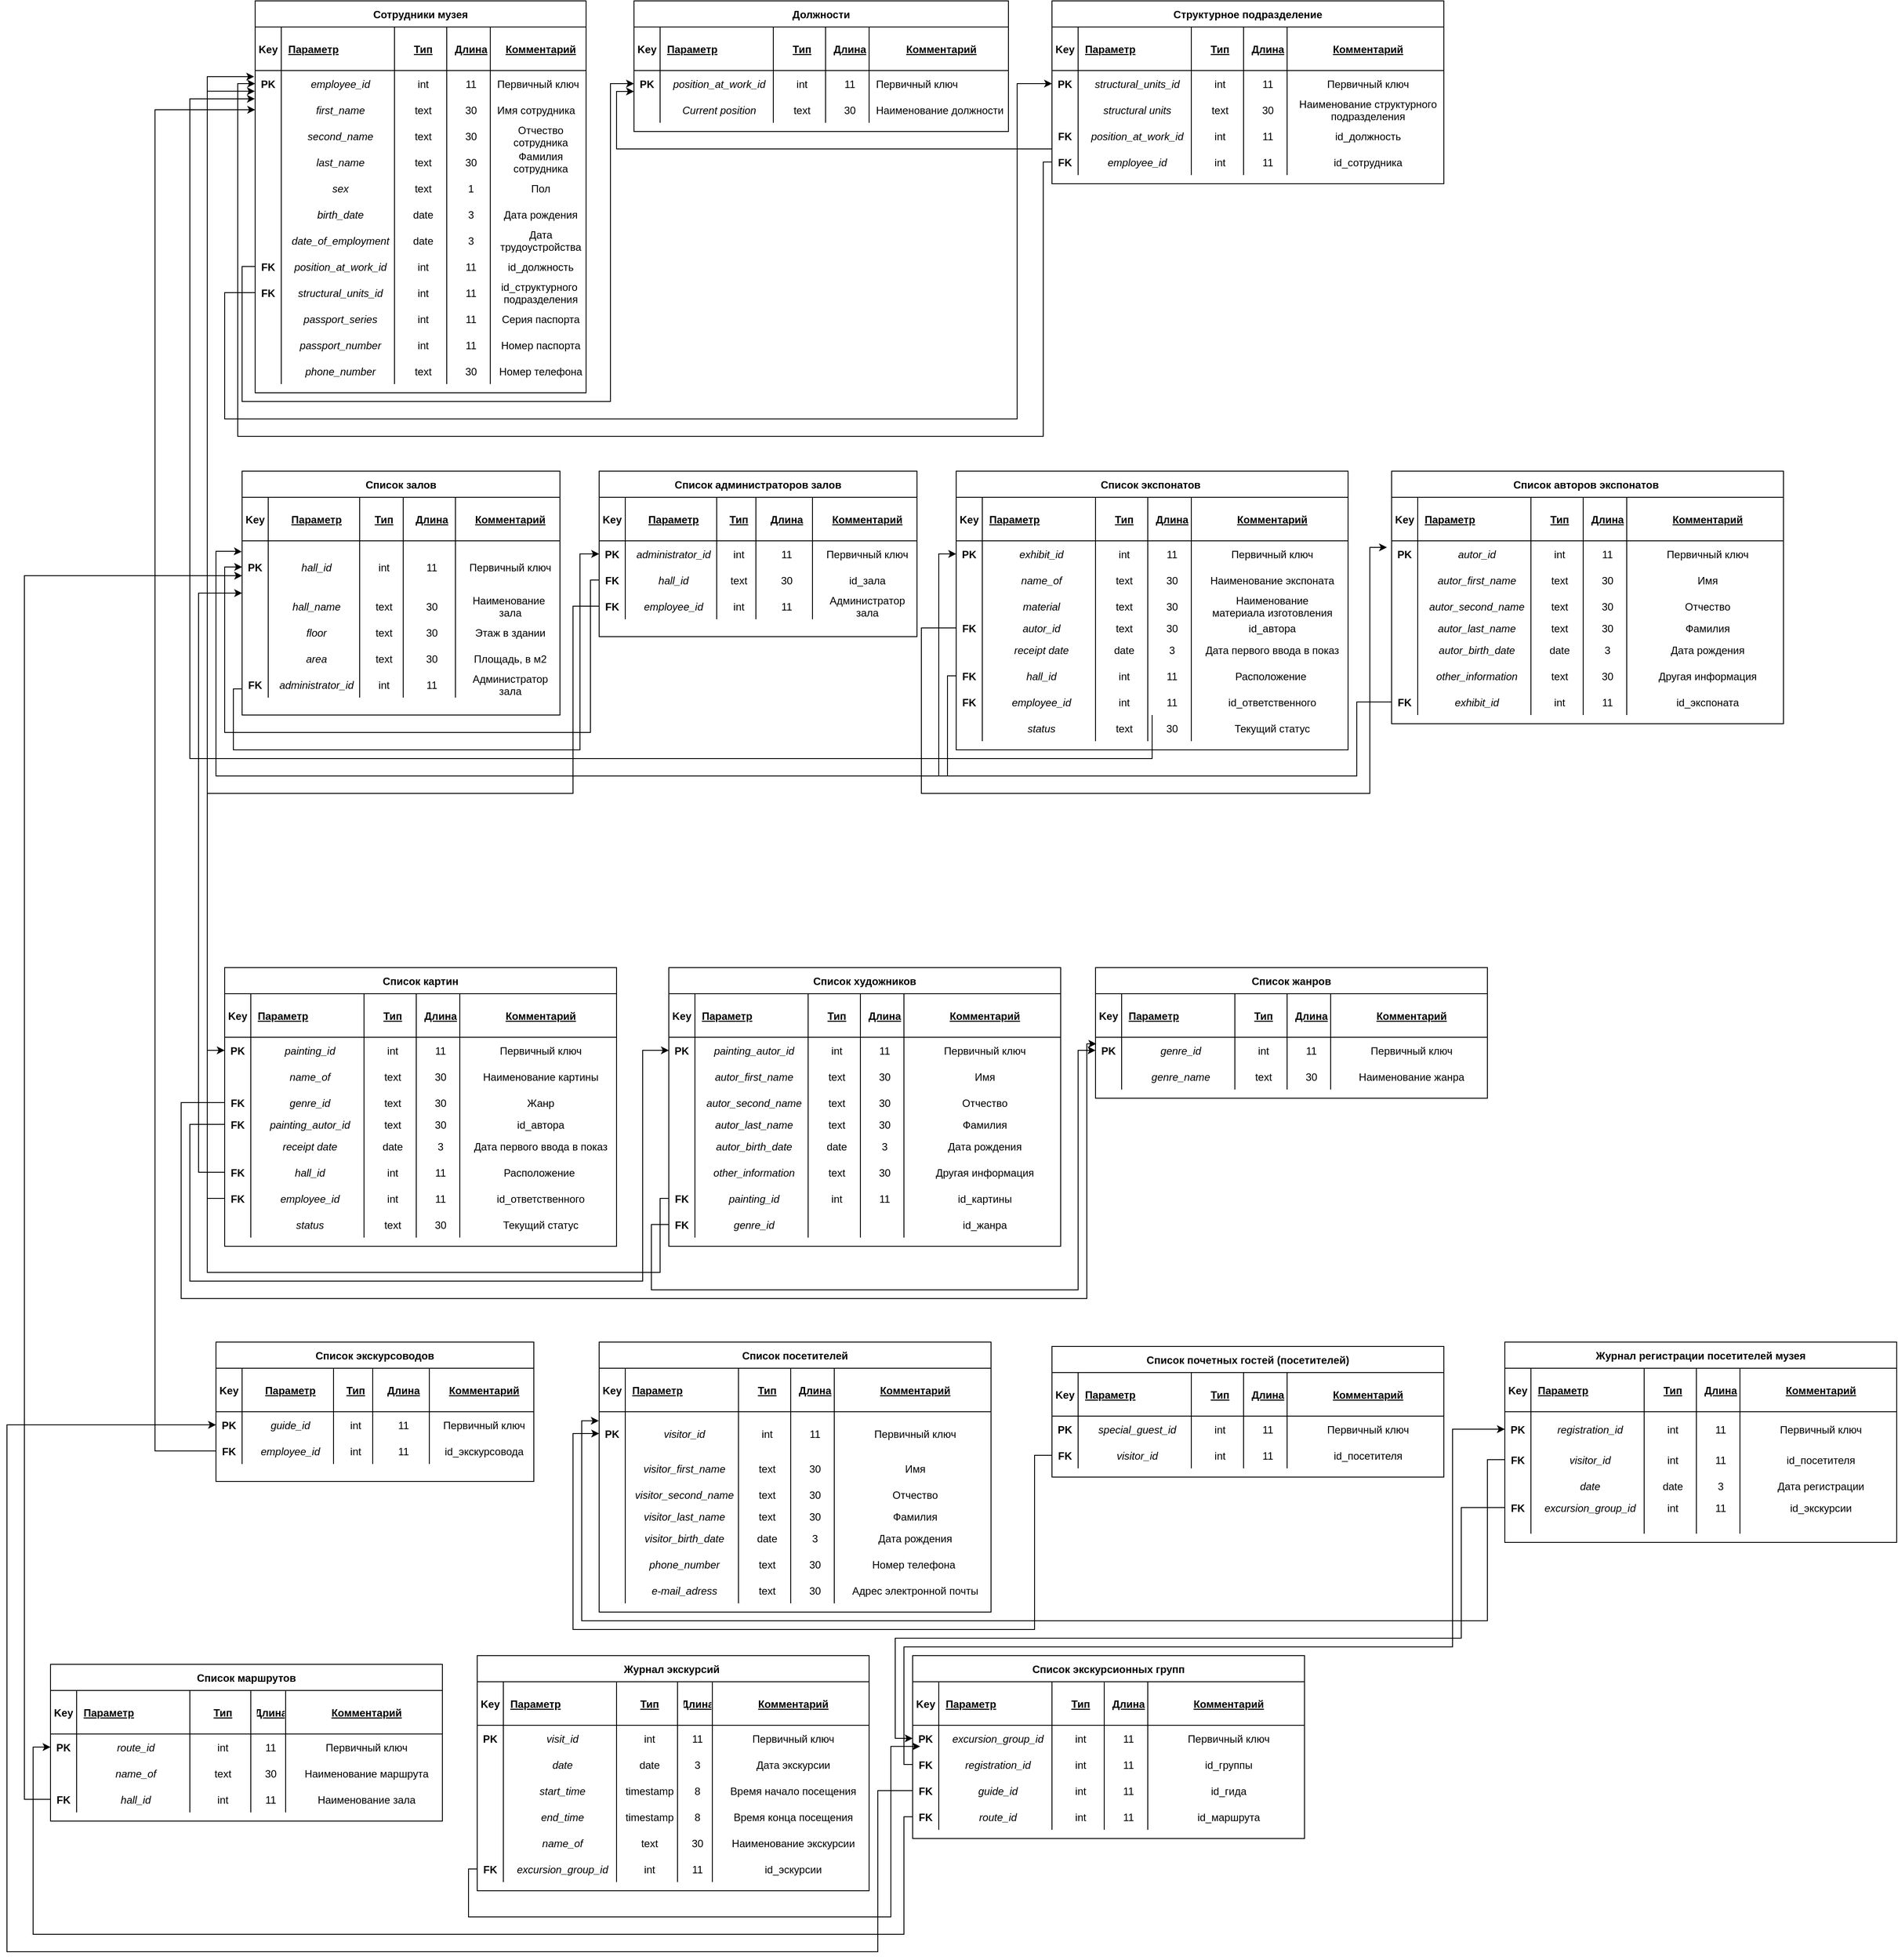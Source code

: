 <mxfile version="21.2.1" type="github">
  <diagram id="R2lEEEUBdFMjLlhIrx00" name="Page-1">
    <mxGraphModel dx="4947" dy="2274" grid="1" gridSize="10" guides="1" tooltips="1" connect="1" arrows="1" fold="1" page="1" pageScale="1" pageWidth="850" pageHeight="1100" math="0" shadow="0" extFonts="Permanent Marker^https://fonts.googleapis.com/css?family=Permanent+Marker">
      <root>
        <mxCell id="0" />
        <mxCell id="1" parent="0" />
        <mxCell id="C-vyLk0tnHw3VtMMgP7b-23" value="Сотрудники музея" style="shape=table;startSize=30;container=1;collapsible=1;childLayout=tableLayout;fixedRows=1;rowLines=0;fontStyle=1;align=center;resizeLast=1;" parent="1" vertex="1">
          <mxGeometry x="45" y="20" width="380" height="450" as="geometry" />
        </mxCell>
        <mxCell id="C-vyLk0tnHw3VtMMgP7b-24" value="" style="shape=partialRectangle;collapsible=0;dropTarget=0;pointerEvents=0;fillColor=none;points=[[0,0.5],[1,0.5]];portConstraint=eastwest;top=0;left=0;right=0;bottom=1;" parent="C-vyLk0tnHw3VtMMgP7b-23" vertex="1">
          <mxGeometry y="30" width="380" height="50" as="geometry" />
        </mxCell>
        <mxCell id="C-vyLk0tnHw3VtMMgP7b-25" value="Key" style="shape=partialRectangle;overflow=hidden;connectable=0;fillColor=none;top=0;left=0;bottom=0;right=0;fontStyle=1;" parent="C-vyLk0tnHw3VtMMgP7b-24" vertex="1">
          <mxGeometry width="30" height="50" as="geometry">
            <mxRectangle width="30" height="50" as="alternateBounds" />
          </mxGeometry>
        </mxCell>
        <mxCell id="C-vyLk0tnHw3VtMMgP7b-26" value="Параметр" style="shape=partialRectangle;overflow=hidden;connectable=0;fillColor=none;top=0;left=0;bottom=0;right=0;align=left;spacingLeft=6;fontStyle=5;" parent="C-vyLk0tnHw3VtMMgP7b-24" vertex="1">
          <mxGeometry x="30" width="130" height="50" as="geometry">
            <mxRectangle width="130" height="50" as="alternateBounds" />
          </mxGeometry>
        </mxCell>
        <mxCell id="2KJ9bz6Yqz7ivOY3Z8gR-1" value="Тип" style="shape=partialRectangle;overflow=hidden;connectable=0;fillColor=none;top=0;left=0;bottom=0;right=0;align=center;spacingLeft=6;fontStyle=5;" parent="C-vyLk0tnHw3VtMMgP7b-24" vertex="1">
          <mxGeometry x="160" width="60" height="50" as="geometry">
            <mxRectangle width="60" height="50" as="alternateBounds" />
          </mxGeometry>
        </mxCell>
        <mxCell id="2KJ9bz6Yqz7ivOY3Z8gR-3" value="Длина" style="shape=partialRectangle;overflow=hidden;connectable=0;fillColor=none;top=0;left=0;bottom=0;right=0;align=center;spacingLeft=6;fontStyle=5;" parent="C-vyLk0tnHw3VtMMgP7b-24" vertex="1">
          <mxGeometry x="220" width="50" height="50" as="geometry">
            <mxRectangle width="50" height="50" as="alternateBounds" />
          </mxGeometry>
        </mxCell>
        <mxCell id="2KJ9bz6Yqz7ivOY3Z8gR-5" value="Комментарий" style="shape=partialRectangle;overflow=hidden;connectable=0;fillColor=none;top=0;left=0;bottom=0;right=0;align=center;spacingLeft=6;fontStyle=5;" parent="C-vyLk0tnHw3VtMMgP7b-24" vertex="1">
          <mxGeometry x="270" width="110" height="50" as="geometry">
            <mxRectangle width="110" height="50" as="alternateBounds" />
          </mxGeometry>
        </mxCell>
        <mxCell id="C-vyLk0tnHw3VtMMgP7b-27" value="" style="shape=partialRectangle;collapsible=0;dropTarget=0;pointerEvents=0;fillColor=none;points=[[0,0.5],[1,0.5]];portConstraint=eastwest;top=0;left=0;right=0;bottom=0;" parent="C-vyLk0tnHw3VtMMgP7b-23" vertex="1">
          <mxGeometry y="80" width="380" height="30" as="geometry" />
        </mxCell>
        <mxCell id="C-vyLk0tnHw3VtMMgP7b-28" value="PK" style="shape=partialRectangle;overflow=hidden;connectable=0;fillColor=none;top=0;left=0;bottom=0;right=0;fontStyle=1" parent="C-vyLk0tnHw3VtMMgP7b-27" vertex="1">
          <mxGeometry width="30" height="30" as="geometry">
            <mxRectangle width="30" height="30" as="alternateBounds" />
          </mxGeometry>
        </mxCell>
        <mxCell id="C-vyLk0tnHw3VtMMgP7b-29" value="employee_id" style="shape=partialRectangle;overflow=hidden;connectable=0;fillColor=none;top=0;left=0;bottom=0;right=0;align=center;spacingLeft=6;fontStyle=2" parent="C-vyLk0tnHw3VtMMgP7b-27" vertex="1">
          <mxGeometry x="30" width="130" height="30" as="geometry">
            <mxRectangle width="130" height="30" as="alternateBounds" />
          </mxGeometry>
        </mxCell>
        <mxCell id="2KJ9bz6Yqz7ivOY3Z8gR-2" value="int" style="shape=partialRectangle;overflow=hidden;connectable=0;fillColor=none;top=0;left=0;bottom=0;right=0;align=center;spacingLeft=6;" parent="C-vyLk0tnHw3VtMMgP7b-27" vertex="1">
          <mxGeometry x="160" width="60" height="30" as="geometry">
            <mxRectangle width="60" height="30" as="alternateBounds" />
          </mxGeometry>
        </mxCell>
        <mxCell id="2KJ9bz6Yqz7ivOY3Z8gR-4" value="11" style="shape=partialRectangle;overflow=hidden;connectable=0;fillColor=none;top=0;left=0;bottom=0;right=0;align=center;spacingLeft=6;" parent="C-vyLk0tnHw3VtMMgP7b-27" vertex="1">
          <mxGeometry x="220" width="50" height="30" as="geometry">
            <mxRectangle width="50" height="30" as="alternateBounds" />
          </mxGeometry>
        </mxCell>
        <mxCell id="2KJ9bz6Yqz7ivOY3Z8gR-6" value="Первичный ключ" style="shape=partialRectangle;overflow=hidden;connectable=0;fillColor=none;top=0;left=0;bottom=0;right=0;align=left;spacingLeft=6;" parent="C-vyLk0tnHw3VtMMgP7b-27" vertex="1">
          <mxGeometry x="270" width="110" height="30" as="geometry">
            <mxRectangle width="110" height="30" as="alternateBounds" />
          </mxGeometry>
        </mxCell>
        <mxCell id="2KJ9bz6Yqz7ivOY3Z8gR-20" style="shape=partialRectangle;collapsible=0;dropTarget=0;pointerEvents=0;fillColor=none;points=[[0,0.5],[1,0.5]];portConstraint=eastwest;top=0;left=0;right=0;bottom=0;" parent="C-vyLk0tnHw3VtMMgP7b-23" vertex="1">
          <mxGeometry y="110" width="380" height="30" as="geometry" />
        </mxCell>
        <mxCell id="2KJ9bz6Yqz7ivOY3Z8gR-21" style="shape=partialRectangle;overflow=hidden;connectable=0;fillColor=none;top=0;left=0;bottom=0;right=0;fontStyle=1" parent="2KJ9bz6Yqz7ivOY3Z8gR-20" vertex="1">
          <mxGeometry width="30" height="30" as="geometry">
            <mxRectangle width="30" height="30" as="alternateBounds" />
          </mxGeometry>
        </mxCell>
        <mxCell id="2KJ9bz6Yqz7ivOY3Z8gR-22" value="first_name" style="shape=partialRectangle;overflow=hidden;connectable=0;fillColor=none;top=0;left=0;bottom=0;right=0;align=center;spacingLeft=6;fontStyle=2" parent="2KJ9bz6Yqz7ivOY3Z8gR-20" vertex="1">
          <mxGeometry x="30" width="130" height="30" as="geometry">
            <mxRectangle width="130" height="30" as="alternateBounds" />
          </mxGeometry>
        </mxCell>
        <mxCell id="2KJ9bz6Yqz7ivOY3Z8gR-23" value="text" style="shape=partialRectangle;overflow=hidden;connectable=0;fillColor=none;top=0;left=0;bottom=0;right=0;align=center;spacingLeft=6;" parent="2KJ9bz6Yqz7ivOY3Z8gR-20" vertex="1">
          <mxGeometry x="160" width="60" height="30" as="geometry">
            <mxRectangle width="60" height="30" as="alternateBounds" />
          </mxGeometry>
        </mxCell>
        <mxCell id="2KJ9bz6Yqz7ivOY3Z8gR-24" value="30" style="shape=partialRectangle;overflow=hidden;connectable=0;fillColor=none;top=0;left=0;bottom=0;right=0;align=center;spacingLeft=6;" parent="2KJ9bz6Yqz7ivOY3Z8gR-20" vertex="1">
          <mxGeometry x="220" width="50" height="30" as="geometry">
            <mxRectangle width="50" height="30" as="alternateBounds" />
          </mxGeometry>
        </mxCell>
        <mxCell id="2KJ9bz6Yqz7ivOY3Z8gR-25" value="Имя сотрудника" style="shape=partialRectangle;overflow=hidden;connectable=0;fillColor=none;top=0;left=0;bottom=0;right=0;align=left;spacingLeft=6;" parent="2KJ9bz6Yqz7ivOY3Z8gR-20" vertex="1">
          <mxGeometry x="270" width="110" height="30" as="geometry">
            <mxRectangle width="110" height="30" as="alternateBounds" />
          </mxGeometry>
        </mxCell>
        <mxCell id="2KJ9bz6Yqz7ivOY3Z8gR-26" style="shape=partialRectangle;collapsible=0;dropTarget=0;pointerEvents=0;fillColor=none;points=[[0,0.5],[1,0.5]];portConstraint=eastwest;top=0;left=0;right=0;bottom=0;" parent="C-vyLk0tnHw3VtMMgP7b-23" vertex="1">
          <mxGeometry y="140" width="380" height="30" as="geometry" />
        </mxCell>
        <mxCell id="2KJ9bz6Yqz7ivOY3Z8gR-27" style="shape=partialRectangle;overflow=hidden;connectable=0;fillColor=none;top=0;left=0;bottom=0;right=0;fontStyle=1" parent="2KJ9bz6Yqz7ivOY3Z8gR-26" vertex="1">
          <mxGeometry width="30" height="30" as="geometry">
            <mxRectangle width="30" height="30" as="alternateBounds" />
          </mxGeometry>
        </mxCell>
        <mxCell id="2KJ9bz6Yqz7ivOY3Z8gR-28" value="second_name" style="shape=partialRectangle;overflow=hidden;connectable=0;fillColor=none;top=0;left=0;bottom=0;right=0;align=center;spacingLeft=6;fontStyle=2" parent="2KJ9bz6Yqz7ivOY3Z8gR-26" vertex="1">
          <mxGeometry x="30" width="130" height="30" as="geometry">
            <mxRectangle width="130" height="30" as="alternateBounds" />
          </mxGeometry>
        </mxCell>
        <mxCell id="2KJ9bz6Yqz7ivOY3Z8gR-29" value="text" style="shape=partialRectangle;overflow=hidden;connectable=0;fillColor=none;top=0;left=0;bottom=0;right=0;align=center;spacingLeft=6;" parent="2KJ9bz6Yqz7ivOY3Z8gR-26" vertex="1">
          <mxGeometry x="160" width="60" height="30" as="geometry">
            <mxRectangle width="60" height="30" as="alternateBounds" />
          </mxGeometry>
        </mxCell>
        <mxCell id="2KJ9bz6Yqz7ivOY3Z8gR-30" value="30" style="shape=partialRectangle;overflow=hidden;connectable=0;fillColor=none;top=0;left=0;bottom=0;right=0;align=center;spacingLeft=6;" parent="2KJ9bz6Yqz7ivOY3Z8gR-26" vertex="1">
          <mxGeometry x="220" width="50" height="30" as="geometry">
            <mxRectangle width="50" height="30" as="alternateBounds" />
          </mxGeometry>
        </mxCell>
        <mxCell id="2KJ9bz6Yqz7ivOY3Z8gR-31" value="Отчество &#xa;сотрудника" style="shape=partialRectangle;overflow=hidden;connectable=0;fillColor=none;top=0;left=0;bottom=0;right=0;align=center;spacingLeft=6;" parent="2KJ9bz6Yqz7ivOY3Z8gR-26" vertex="1">
          <mxGeometry x="270" width="110" height="30" as="geometry">
            <mxRectangle width="110" height="30" as="alternateBounds" />
          </mxGeometry>
        </mxCell>
        <mxCell id="2KJ9bz6Yqz7ivOY3Z8gR-32" style="shape=partialRectangle;collapsible=0;dropTarget=0;pointerEvents=0;fillColor=none;points=[[0,0.5],[1,0.5]];portConstraint=eastwest;top=0;left=0;right=0;bottom=0;" parent="C-vyLk0tnHw3VtMMgP7b-23" vertex="1">
          <mxGeometry y="170" width="380" height="30" as="geometry" />
        </mxCell>
        <mxCell id="2KJ9bz6Yqz7ivOY3Z8gR-33" style="shape=partialRectangle;overflow=hidden;connectable=0;fillColor=none;top=0;left=0;bottom=0;right=0;fontStyle=1" parent="2KJ9bz6Yqz7ivOY3Z8gR-32" vertex="1">
          <mxGeometry width="30" height="30" as="geometry">
            <mxRectangle width="30" height="30" as="alternateBounds" />
          </mxGeometry>
        </mxCell>
        <mxCell id="2KJ9bz6Yqz7ivOY3Z8gR-34" value="last_name" style="shape=partialRectangle;overflow=hidden;connectable=0;fillColor=none;top=0;left=0;bottom=0;right=0;align=center;spacingLeft=6;fontStyle=2" parent="2KJ9bz6Yqz7ivOY3Z8gR-32" vertex="1">
          <mxGeometry x="30" width="130" height="30" as="geometry">
            <mxRectangle width="130" height="30" as="alternateBounds" />
          </mxGeometry>
        </mxCell>
        <mxCell id="2KJ9bz6Yqz7ivOY3Z8gR-35" value="text" style="shape=partialRectangle;overflow=hidden;connectable=0;fillColor=none;top=0;left=0;bottom=0;right=0;align=center;spacingLeft=6;" parent="2KJ9bz6Yqz7ivOY3Z8gR-32" vertex="1">
          <mxGeometry x="160" width="60" height="30" as="geometry">
            <mxRectangle width="60" height="30" as="alternateBounds" />
          </mxGeometry>
        </mxCell>
        <mxCell id="2KJ9bz6Yqz7ivOY3Z8gR-36" value="30" style="shape=partialRectangle;overflow=hidden;connectable=0;fillColor=none;top=0;left=0;bottom=0;right=0;align=center;spacingLeft=6;" parent="2KJ9bz6Yqz7ivOY3Z8gR-32" vertex="1">
          <mxGeometry x="220" width="50" height="30" as="geometry">
            <mxRectangle width="50" height="30" as="alternateBounds" />
          </mxGeometry>
        </mxCell>
        <mxCell id="2KJ9bz6Yqz7ivOY3Z8gR-37" value="Фамилия &#xa;сотрудника" style="shape=partialRectangle;overflow=hidden;connectable=0;fillColor=none;top=0;left=0;bottom=0;right=0;align=center;spacingLeft=6;" parent="2KJ9bz6Yqz7ivOY3Z8gR-32" vertex="1">
          <mxGeometry x="270" width="110" height="30" as="geometry">
            <mxRectangle width="110" height="30" as="alternateBounds" />
          </mxGeometry>
        </mxCell>
        <mxCell id="2KJ9bz6Yqz7ivOY3Z8gR-101" style="shape=partialRectangle;collapsible=0;dropTarget=0;pointerEvents=0;fillColor=none;points=[[0,0.5],[1,0.5]];portConstraint=eastwest;top=0;left=0;right=0;bottom=0;" parent="C-vyLk0tnHw3VtMMgP7b-23" vertex="1">
          <mxGeometry y="200" width="380" height="30" as="geometry" />
        </mxCell>
        <mxCell id="2KJ9bz6Yqz7ivOY3Z8gR-102" style="shape=partialRectangle;overflow=hidden;connectable=0;fillColor=none;top=0;left=0;bottom=0;right=0;fontStyle=1" parent="2KJ9bz6Yqz7ivOY3Z8gR-101" vertex="1">
          <mxGeometry width="30" height="30" as="geometry">
            <mxRectangle width="30" height="30" as="alternateBounds" />
          </mxGeometry>
        </mxCell>
        <mxCell id="2KJ9bz6Yqz7ivOY3Z8gR-103" value="sex" style="shape=partialRectangle;overflow=hidden;connectable=0;fillColor=none;top=0;left=0;bottom=0;right=0;align=center;spacingLeft=6;fontStyle=2" parent="2KJ9bz6Yqz7ivOY3Z8gR-101" vertex="1">
          <mxGeometry x="30" width="130" height="30" as="geometry">
            <mxRectangle width="130" height="30" as="alternateBounds" />
          </mxGeometry>
        </mxCell>
        <mxCell id="2KJ9bz6Yqz7ivOY3Z8gR-104" value="text" style="shape=partialRectangle;overflow=hidden;connectable=0;fillColor=none;top=0;left=0;bottom=0;right=0;align=center;spacingLeft=6;" parent="2KJ9bz6Yqz7ivOY3Z8gR-101" vertex="1">
          <mxGeometry x="160" width="60" height="30" as="geometry">
            <mxRectangle width="60" height="30" as="alternateBounds" />
          </mxGeometry>
        </mxCell>
        <mxCell id="2KJ9bz6Yqz7ivOY3Z8gR-105" value="1" style="shape=partialRectangle;overflow=hidden;connectable=0;fillColor=none;top=0;left=0;bottom=0;right=0;align=center;spacingLeft=6;" parent="2KJ9bz6Yqz7ivOY3Z8gR-101" vertex="1">
          <mxGeometry x="220" width="50" height="30" as="geometry">
            <mxRectangle width="50" height="30" as="alternateBounds" />
          </mxGeometry>
        </mxCell>
        <mxCell id="2KJ9bz6Yqz7ivOY3Z8gR-106" value="Пол" style="shape=partialRectangle;overflow=hidden;connectable=0;fillColor=none;top=0;left=0;bottom=0;right=0;align=center;spacingLeft=6;" parent="2KJ9bz6Yqz7ivOY3Z8gR-101" vertex="1">
          <mxGeometry x="270" width="110" height="30" as="geometry">
            <mxRectangle width="110" height="30" as="alternateBounds" />
          </mxGeometry>
        </mxCell>
        <mxCell id="2KJ9bz6Yqz7ivOY3Z8gR-38" style="shape=partialRectangle;collapsible=0;dropTarget=0;pointerEvents=0;fillColor=none;points=[[0,0.5],[1,0.5]];portConstraint=eastwest;top=0;left=0;right=0;bottom=0;" parent="C-vyLk0tnHw3VtMMgP7b-23" vertex="1">
          <mxGeometry y="230" width="380" height="30" as="geometry" />
        </mxCell>
        <mxCell id="2KJ9bz6Yqz7ivOY3Z8gR-39" style="shape=partialRectangle;overflow=hidden;connectable=0;fillColor=none;top=0;left=0;bottom=0;right=0;fontStyle=1" parent="2KJ9bz6Yqz7ivOY3Z8gR-38" vertex="1">
          <mxGeometry width="30" height="30" as="geometry">
            <mxRectangle width="30" height="30" as="alternateBounds" />
          </mxGeometry>
        </mxCell>
        <mxCell id="2KJ9bz6Yqz7ivOY3Z8gR-40" value="birth_date" style="shape=partialRectangle;overflow=hidden;connectable=0;fillColor=none;top=0;left=0;bottom=0;right=0;align=center;spacingLeft=6;fontStyle=2" parent="2KJ9bz6Yqz7ivOY3Z8gR-38" vertex="1">
          <mxGeometry x="30" width="130" height="30" as="geometry">
            <mxRectangle width="130" height="30" as="alternateBounds" />
          </mxGeometry>
        </mxCell>
        <mxCell id="2KJ9bz6Yqz7ivOY3Z8gR-41" value="date" style="shape=partialRectangle;overflow=hidden;connectable=0;fillColor=none;top=0;left=0;bottom=0;right=0;align=center;spacingLeft=6;" parent="2KJ9bz6Yqz7ivOY3Z8gR-38" vertex="1">
          <mxGeometry x="160" width="60" height="30" as="geometry">
            <mxRectangle width="60" height="30" as="alternateBounds" />
          </mxGeometry>
        </mxCell>
        <mxCell id="2KJ9bz6Yqz7ivOY3Z8gR-42" value="3" style="shape=partialRectangle;overflow=hidden;connectable=0;fillColor=none;top=0;left=0;bottom=0;right=0;align=center;spacingLeft=6;" parent="2KJ9bz6Yqz7ivOY3Z8gR-38" vertex="1">
          <mxGeometry x="220" width="50" height="30" as="geometry">
            <mxRectangle width="50" height="30" as="alternateBounds" />
          </mxGeometry>
        </mxCell>
        <mxCell id="2KJ9bz6Yqz7ivOY3Z8gR-43" value="Дата рождения" style="shape=partialRectangle;overflow=hidden;connectable=0;fillColor=none;top=0;left=0;bottom=0;right=0;align=center;spacingLeft=6;" parent="2KJ9bz6Yqz7ivOY3Z8gR-38" vertex="1">
          <mxGeometry x="270" width="110" height="30" as="geometry">
            <mxRectangle width="110" height="30" as="alternateBounds" />
          </mxGeometry>
        </mxCell>
        <mxCell id="2KJ9bz6Yqz7ivOY3Z8gR-44" style="shape=partialRectangle;collapsible=0;dropTarget=0;pointerEvents=0;fillColor=none;points=[[0,0.5],[1,0.5]];portConstraint=eastwest;top=0;left=0;right=0;bottom=0;" parent="C-vyLk0tnHw3VtMMgP7b-23" vertex="1">
          <mxGeometry y="260" width="380" height="30" as="geometry" />
        </mxCell>
        <mxCell id="2KJ9bz6Yqz7ivOY3Z8gR-45" style="shape=partialRectangle;overflow=hidden;connectable=0;fillColor=none;top=0;left=0;bottom=0;right=0;fontStyle=1" parent="2KJ9bz6Yqz7ivOY3Z8gR-44" vertex="1">
          <mxGeometry width="30" height="30" as="geometry">
            <mxRectangle width="30" height="30" as="alternateBounds" />
          </mxGeometry>
        </mxCell>
        <mxCell id="2KJ9bz6Yqz7ivOY3Z8gR-46" value="date_of_employment" style="shape=partialRectangle;overflow=hidden;connectable=0;fillColor=none;top=0;left=0;bottom=0;right=0;align=center;spacingLeft=6;fontStyle=2" parent="2KJ9bz6Yqz7ivOY3Z8gR-44" vertex="1">
          <mxGeometry x="30" width="130" height="30" as="geometry">
            <mxRectangle width="130" height="30" as="alternateBounds" />
          </mxGeometry>
        </mxCell>
        <mxCell id="2KJ9bz6Yqz7ivOY3Z8gR-47" value="date" style="shape=partialRectangle;overflow=hidden;connectable=0;fillColor=none;top=0;left=0;bottom=0;right=0;align=center;spacingLeft=6;" parent="2KJ9bz6Yqz7ivOY3Z8gR-44" vertex="1">
          <mxGeometry x="160" width="60" height="30" as="geometry">
            <mxRectangle width="60" height="30" as="alternateBounds" />
          </mxGeometry>
        </mxCell>
        <mxCell id="2KJ9bz6Yqz7ivOY3Z8gR-48" value="3" style="shape=partialRectangle;overflow=hidden;connectable=0;fillColor=none;top=0;left=0;bottom=0;right=0;align=center;spacingLeft=6;" parent="2KJ9bz6Yqz7ivOY3Z8gR-44" vertex="1">
          <mxGeometry x="220" width="50" height="30" as="geometry">
            <mxRectangle width="50" height="30" as="alternateBounds" />
          </mxGeometry>
        </mxCell>
        <mxCell id="2KJ9bz6Yqz7ivOY3Z8gR-49" value="Дата&#xa;трудоустройства" style="shape=partialRectangle;overflow=hidden;connectable=0;fillColor=none;top=0;left=0;bottom=0;right=0;align=center;spacingLeft=6;" parent="2KJ9bz6Yqz7ivOY3Z8gR-44" vertex="1">
          <mxGeometry x="270" width="110" height="30" as="geometry">
            <mxRectangle width="110" height="30" as="alternateBounds" />
          </mxGeometry>
        </mxCell>
        <mxCell id="2KJ9bz6Yqz7ivOY3Z8gR-50" style="shape=partialRectangle;collapsible=0;dropTarget=0;pointerEvents=0;fillColor=none;points=[[0,0.5],[1,0.5]];portConstraint=eastwest;top=0;left=0;right=0;bottom=0;" parent="C-vyLk0tnHw3VtMMgP7b-23" vertex="1">
          <mxGeometry y="290" width="380" height="30" as="geometry" />
        </mxCell>
        <mxCell id="2KJ9bz6Yqz7ivOY3Z8gR-51" value="FK" style="shape=partialRectangle;overflow=hidden;connectable=0;fillColor=none;top=0;left=0;bottom=0;right=0;fontStyle=1" parent="2KJ9bz6Yqz7ivOY3Z8gR-50" vertex="1">
          <mxGeometry width="30" height="30" as="geometry">
            <mxRectangle width="30" height="30" as="alternateBounds" />
          </mxGeometry>
        </mxCell>
        <mxCell id="2KJ9bz6Yqz7ivOY3Z8gR-52" value="position_at_work_id" style="shape=partialRectangle;overflow=hidden;connectable=0;fillColor=none;top=0;left=0;bottom=0;right=0;align=center;spacingLeft=6;fontStyle=2" parent="2KJ9bz6Yqz7ivOY3Z8gR-50" vertex="1">
          <mxGeometry x="30" width="130" height="30" as="geometry">
            <mxRectangle width="130" height="30" as="alternateBounds" />
          </mxGeometry>
        </mxCell>
        <mxCell id="2KJ9bz6Yqz7ivOY3Z8gR-53" value="int" style="shape=partialRectangle;overflow=hidden;connectable=0;fillColor=none;top=0;left=0;bottom=0;right=0;align=center;spacingLeft=6;" parent="2KJ9bz6Yqz7ivOY3Z8gR-50" vertex="1">
          <mxGeometry x="160" width="60" height="30" as="geometry">
            <mxRectangle width="60" height="30" as="alternateBounds" />
          </mxGeometry>
        </mxCell>
        <mxCell id="2KJ9bz6Yqz7ivOY3Z8gR-54" value="11" style="shape=partialRectangle;overflow=hidden;connectable=0;fillColor=none;top=0;left=0;bottom=0;right=0;align=center;spacingLeft=6;" parent="2KJ9bz6Yqz7ivOY3Z8gR-50" vertex="1">
          <mxGeometry x="220" width="50" height="30" as="geometry">
            <mxRectangle width="50" height="30" as="alternateBounds" />
          </mxGeometry>
        </mxCell>
        <mxCell id="2KJ9bz6Yqz7ivOY3Z8gR-55" value="id_должность" style="shape=partialRectangle;overflow=hidden;connectable=0;fillColor=none;top=0;left=0;bottom=0;right=0;align=center;spacingLeft=6;" parent="2KJ9bz6Yqz7ivOY3Z8gR-50" vertex="1">
          <mxGeometry x="270" width="110" height="30" as="geometry">
            <mxRectangle width="110" height="30" as="alternateBounds" />
          </mxGeometry>
        </mxCell>
        <mxCell id="2KJ9bz6Yqz7ivOY3Z8gR-95" style="shape=partialRectangle;collapsible=0;dropTarget=0;pointerEvents=0;fillColor=none;points=[[0,0.5],[1,0.5]];portConstraint=eastwest;top=0;left=0;right=0;bottom=0;" parent="C-vyLk0tnHw3VtMMgP7b-23" vertex="1">
          <mxGeometry y="320" width="380" height="30" as="geometry" />
        </mxCell>
        <mxCell id="2KJ9bz6Yqz7ivOY3Z8gR-96" value="FK" style="shape=partialRectangle;overflow=hidden;connectable=0;fillColor=none;top=0;left=0;bottom=0;right=0;fontStyle=1" parent="2KJ9bz6Yqz7ivOY3Z8gR-95" vertex="1">
          <mxGeometry width="30" height="30" as="geometry">
            <mxRectangle width="30" height="30" as="alternateBounds" />
          </mxGeometry>
        </mxCell>
        <mxCell id="2KJ9bz6Yqz7ivOY3Z8gR-97" value="structural_units_id" style="shape=partialRectangle;overflow=hidden;connectable=0;fillColor=none;top=0;left=0;bottom=0;right=0;align=center;spacingLeft=6;fontStyle=2" parent="2KJ9bz6Yqz7ivOY3Z8gR-95" vertex="1">
          <mxGeometry x="30" width="130" height="30" as="geometry">
            <mxRectangle width="130" height="30" as="alternateBounds" />
          </mxGeometry>
        </mxCell>
        <mxCell id="2KJ9bz6Yqz7ivOY3Z8gR-98" value="int" style="shape=partialRectangle;overflow=hidden;connectable=0;fillColor=none;top=0;left=0;bottom=0;right=0;align=center;spacingLeft=6;" parent="2KJ9bz6Yqz7ivOY3Z8gR-95" vertex="1">
          <mxGeometry x="160" width="60" height="30" as="geometry">
            <mxRectangle width="60" height="30" as="alternateBounds" />
          </mxGeometry>
        </mxCell>
        <mxCell id="2KJ9bz6Yqz7ivOY3Z8gR-99" value="11" style="shape=partialRectangle;overflow=hidden;connectable=0;fillColor=none;top=0;left=0;bottom=0;right=0;align=center;spacingLeft=6;" parent="2KJ9bz6Yqz7ivOY3Z8gR-95" vertex="1">
          <mxGeometry x="220" width="50" height="30" as="geometry">
            <mxRectangle width="50" height="30" as="alternateBounds" />
          </mxGeometry>
        </mxCell>
        <mxCell id="2KJ9bz6Yqz7ivOY3Z8gR-100" value="id_структурного &#xa;подразделения" style="shape=partialRectangle;overflow=hidden;connectable=0;fillColor=none;top=0;left=0;bottom=0;right=0;align=center;spacingLeft=6;" parent="2KJ9bz6Yqz7ivOY3Z8gR-95" vertex="1">
          <mxGeometry x="270" width="110" height="30" as="geometry">
            <mxRectangle width="110" height="30" as="alternateBounds" />
          </mxGeometry>
        </mxCell>
        <mxCell id="2KJ9bz6Yqz7ivOY3Z8gR-64" style="shape=partialRectangle;collapsible=0;dropTarget=0;pointerEvents=0;fillColor=none;points=[[0,0.5],[1,0.5]];portConstraint=eastwest;top=0;left=0;right=0;bottom=0;" parent="C-vyLk0tnHw3VtMMgP7b-23" vertex="1">
          <mxGeometry y="350" width="380" height="30" as="geometry" />
        </mxCell>
        <mxCell id="2KJ9bz6Yqz7ivOY3Z8gR-65" style="shape=partialRectangle;overflow=hidden;connectable=0;fillColor=none;top=0;left=0;bottom=0;right=0;fontStyle=1" parent="2KJ9bz6Yqz7ivOY3Z8gR-64" vertex="1">
          <mxGeometry width="30" height="30" as="geometry">
            <mxRectangle width="30" height="30" as="alternateBounds" />
          </mxGeometry>
        </mxCell>
        <mxCell id="2KJ9bz6Yqz7ivOY3Z8gR-66" value="passport_series" style="shape=partialRectangle;overflow=hidden;connectable=0;fillColor=none;top=0;left=0;bottom=0;right=0;align=center;spacingLeft=6;fontStyle=2" parent="2KJ9bz6Yqz7ivOY3Z8gR-64" vertex="1">
          <mxGeometry x="30" width="130" height="30" as="geometry">
            <mxRectangle width="130" height="30" as="alternateBounds" />
          </mxGeometry>
        </mxCell>
        <mxCell id="2KJ9bz6Yqz7ivOY3Z8gR-67" value="int" style="shape=partialRectangle;overflow=hidden;connectable=0;fillColor=none;top=0;left=0;bottom=0;right=0;align=center;spacingLeft=6;" parent="2KJ9bz6Yqz7ivOY3Z8gR-64" vertex="1">
          <mxGeometry x="160" width="60" height="30" as="geometry">
            <mxRectangle width="60" height="30" as="alternateBounds" />
          </mxGeometry>
        </mxCell>
        <mxCell id="2KJ9bz6Yqz7ivOY3Z8gR-68" value="11" style="shape=partialRectangle;overflow=hidden;connectable=0;fillColor=none;top=0;left=0;bottom=0;right=0;align=center;spacingLeft=6;" parent="2KJ9bz6Yqz7ivOY3Z8gR-64" vertex="1">
          <mxGeometry x="220" width="50" height="30" as="geometry">
            <mxRectangle width="50" height="30" as="alternateBounds" />
          </mxGeometry>
        </mxCell>
        <mxCell id="2KJ9bz6Yqz7ivOY3Z8gR-69" value="Серия паспорта" style="shape=partialRectangle;overflow=hidden;connectable=0;fillColor=none;top=0;left=0;bottom=0;right=0;align=center;spacingLeft=6;" parent="2KJ9bz6Yqz7ivOY3Z8gR-64" vertex="1">
          <mxGeometry x="270" width="110" height="30" as="geometry">
            <mxRectangle width="110" height="30" as="alternateBounds" />
          </mxGeometry>
        </mxCell>
        <mxCell id="2KJ9bz6Yqz7ivOY3Z8gR-70" style="shape=partialRectangle;collapsible=0;dropTarget=0;pointerEvents=0;fillColor=none;points=[[0,0.5],[1,0.5]];portConstraint=eastwest;top=0;left=0;right=0;bottom=0;" parent="C-vyLk0tnHw3VtMMgP7b-23" vertex="1">
          <mxGeometry y="380" width="380" height="30" as="geometry" />
        </mxCell>
        <mxCell id="2KJ9bz6Yqz7ivOY3Z8gR-71" style="shape=partialRectangle;overflow=hidden;connectable=0;fillColor=none;top=0;left=0;bottom=0;right=0;fontStyle=1" parent="2KJ9bz6Yqz7ivOY3Z8gR-70" vertex="1">
          <mxGeometry width="30" height="30" as="geometry">
            <mxRectangle width="30" height="30" as="alternateBounds" />
          </mxGeometry>
        </mxCell>
        <mxCell id="2KJ9bz6Yqz7ivOY3Z8gR-72" value="passport_number" style="shape=partialRectangle;overflow=hidden;connectable=0;fillColor=none;top=0;left=0;bottom=0;right=0;align=center;spacingLeft=6;fontStyle=2" parent="2KJ9bz6Yqz7ivOY3Z8gR-70" vertex="1">
          <mxGeometry x="30" width="130" height="30" as="geometry">
            <mxRectangle width="130" height="30" as="alternateBounds" />
          </mxGeometry>
        </mxCell>
        <mxCell id="2KJ9bz6Yqz7ivOY3Z8gR-73" value="int" style="shape=partialRectangle;overflow=hidden;connectable=0;fillColor=none;top=0;left=0;bottom=0;right=0;align=center;spacingLeft=6;" parent="2KJ9bz6Yqz7ivOY3Z8gR-70" vertex="1">
          <mxGeometry x="160" width="60" height="30" as="geometry">
            <mxRectangle width="60" height="30" as="alternateBounds" />
          </mxGeometry>
        </mxCell>
        <mxCell id="2KJ9bz6Yqz7ivOY3Z8gR-74" value="11" style="shape=partialRectangle;overflow=hidden;connectable=0;fillColor=none;top=0;left=0;bottom=0;right=0;align=center;spacingLeft=6;" parent="2KJ9bz6Yqz7ivOY3Z8gR-70" vertex="1">
          <mxGeometry x="220" width="50" height="30" as="geometry">
            <mxRectangle width="50" height="30" as="alternateBounds" />
          </mxGeometry>
        </mxCell>
        <mxCell id="2KJ9bz6Yqz7ivOY3Z8gR-75" value="Номер паспорта" style="shape=partialRectangle;overflow=hidden;connectable=0;fillColor=none;top=0;left=0;bottom=0;right=0;align=center;spacingLeft=6;" parent="2KJ9bz6Yqz7ivOY3Z8gR-70" vertex="1">
          <mxGeometry x="270" width="110" height="30" as="geometry">
            <mxRectangle width="110" height="30" as="alternateBounds" />
          </mxGeometry>
        </mxCell>
        <mxCell id="8bw-_ZzijfvnHpj0kb6w-47" style="shape=partialRectangle;collapsible=0;dropTarget=0;pointerEvents=0;fillColor=none;points=[[0,0.5],[1,0.5]];portConstraint=eastwest;top=0;left=0;right=0;bottom=0;" vertex="1" parent="C-vyLk0tnHw3VtMMgP7b-23">
          <mxGeometry y="410" width="380" height="30" as="geometry" />
        </mxCell>
        <mxCell id="8bw-_ZzijfvnHpj0kb6w-48" style="shape=partialRectangle;overflow=hidden;connectable=0;fillColor=none;top=0;left=0;bottom=0;right=0;fontStyle=1" vertex="1" parent="8bw-_ZzijfvnHpj0kb6w-47">
          <mxGeometry width="30" height="30" as="geometry">
            <mxRectangle width="30" height="30" as="alternateBounds" />
          </mxGeometry>
        </mxCell>
        <mxCell id="8bw-_ZzijfvnHpj0kb6w-49" value="phone_number" style="shape=partialRectangle;overflow=hidden;connectable=0;fillColor=none;top=0;left=0;bottom=0;right=0;align=center;spacingLeft=6;fontStyle=2" vertex="1" parent="8bw-_ZzijfvnHpj0kb6w-47">
          <mxGeometry x="30" width="130" height="30" as="geometry">
            <mxRectangle width="130" height="30" as="alternateBounds" />
          </mxGeometry>
        </mxCell>
        <mxCell id="8bw-_ZzijfvnHpj0kb6w-50" value="text" style="shape=partialRectangle;overflow=hidden;connectable=0;fillColor=none;top=0;left=0;bottom=0;right=0;align=center;spacingLeft=6;" vertex="1" parent="8bw-_ZzijfvnHpj0kb6w-47">
          <mxGeometry x="160" width="60" height="30" as="geometry">
            <mxRectangle width="60" height="30" as="alternateBounds" />
          </mxGeometry>
        </mxCell>
        <mxCell id="8bw-_ZzijfvnHpj0kb6w-51" value="30" style="shape=partialRectangle;overflow=hidden;connectable=0;fillColor=none;top=0;left=0;bottom=0;right=0;align=center;spacingLeft=6;" vertex="1" parent="8bw-_ZzijfvnHpj0kb6w-47">
          <mxGeometry x="220" width="50" height="30" as="geometry">
            <mxRectangle width="50" height="30" as="alternateBounds" />
          </mxGeometry>
        </mxCell>
        <mxCell id="8bw-_ZzijfvnHpj0kb6w-52" value="Номер телефона" style="shape=partialRectangle;overflow=hidden;connectable=0;fillColor=none;top=0;left=0;bottom=0;right=0;align=center;spacingLeft=6;" vertex="1" parent="8bw-_ZzijfvnHpj0kb6w-47">
          <mxGeometry x="270" width="110" height="30" as="geometry">
            <mxRectangle width="110" height="30" as="alternateBounds" />
          </mxGeometry>
        </mxCell>
        <mxCell id="2KJ9bz6Yqz7ivOY3Z8gR-7" value="Должности" style="shape=table;startSize=30;container=1;collapsible=1;childLayout=tableLayout;fixedRows=1;rowLines=0;fontStyle=1;align=center;resizeLast=1;" parent="1" vertex="1">
          <mxGeometry x="480" y="20" width="430" height="150" as="geometry" />
        </mxCell>
        <mxCell id="2KJ9bz6Yqz7ivOY3Z8gR-8" value="" style="shape=partialRectangle;collapsible=0;dropTarget=0;pointerEvents=0;fillColor=none;points=[[0,0.5],[1,0.5]];portConstraint=eastwest;top=0;left=0;right=0;bottom=1;" parent="2KJ9bz6Yqz7ivOY3Z8gR-7" vertex="1">
          <mxGeometry y="30" width="430" height="50" as="geometry" />
        </mxCell>
        <mxCell id="2KJ9bz6Yqz7ivOY3Z8gR-9" value="Key" style="shape=partialRectangle;overflow=hidden;connectable=0;fillColor=none;top=0;left=0;bottom=0;right=0;fontStyle=1;" parent="2KJ9bz6Yqz7ivOY3Z8gR-8" vertex="1">
          <mxGeometry width="30" height="50" as="geometry">
            <mxRectangle width="30" height="50" as="alternateBounds" />
          </mxGeometry>
        </mxCell>
        <mxCell id="2KJ9bz6Yqz7ivOY3Z8gR-10" value="Параметр" style="shape=partialRectangle;overflow=hidden;connectable=0;fillColor=none;top=0;left=0;bottom=0;right=0;align=left;spacingLeft=6;fontStyle=5;" parent="2KJ9bz6Yqz7ivOY3Z8gR-8" vertex="1">
          <mxGeometry x="30" width="130" height="50" as="geometry">
            <mxRectangle width="130" height="50" as="alternateBounds" />
          </mxGeometry>
        </mxCell>
        <mxCell id="2KJ9bz6Yqz7ivOY3Z8gR-11" value="Тип" style="shape=partialRectangle;overflow=hidden;connectable=0;fillColor=none;top=0;left=0;bottom=0;right=0;align=center;spacingLeft=6;fontStyle=5;" parent="2KJ9bz6Yqz7ivOY3Z8gR-8" vertex="1">
          <mxGeometry x="160" width="60" height="50" as="geometry">
            <mxRectangle width="60" height="50" as="alternateBounds" />
          </mxGeometry>
        </mxCell>
        <mxCell id="2KJ9bz6Yqz7ivOY3Z8gR-12" value="Длина" style="shape=partialRectangle;overflow=hidden;connectable=0;fillColor=none;top=0;left=0;bottom=0;right=0;align=center;spacingLeft=6;fontStyle=5;" parent="2KJ9bz6Yqz7ivOY3Z8gR-8" vertex="1">
          <mxGeometry x="220" width="50" height="50" as="geometry">
            <mxRectangle width="50" height="50" as="alternateBounds" />
          </mxGeometry>
        </mxCell>
        <mxCell id="2KJ9bz6Yqz7ivOY3Z8gR-13" value="Комментарий" style="shape=partialRectangle;overflow=hidden;connectable=0;fillColor=none;top=0;left=0;bottom=0;right=0;align=center;spacingLeft=6;fontStyle=5;" parent="2KJ9bz6Yqz7ivOY3Z8gR-8" vertex="1">
          <mxGeometry x="270" width="160" height="50" as="geometry">
            <mxRectangle width="160" height="50" as="alternateBounds" />
          </mxGeometry>
        </mxCell>
        <mxCell id="2KJ9bz6Yqz7ivOY3Z8gR-14" value="" style="shape=partialRectangle;collapsible=0;dropTarget=0;pointerEvents=0;fillColor=none;points=[[0,0.5],[1,0.5]];portConstraint=eastwest;top=0;left=0;right=0;bottom=0;" parent="2KJ9bz6Yqz7ivOY3Z8gR-7" vertex="1">
          <mxGeometry y="80" width="430" height="30" as="geometry" />
        </mxCell>
        <mxCell id="2KJ9bz6Yqz7ivOY3Z8gR-15" value="PK" style="shape=partialRectangle;overflow=hidden;connectable=0;fillColor=none;top=0;left=0;bottom=0;right=0;fontStyle=1" parent="2KJ9bz6Yqz7ivOY3Z8gR-14" vertex="1">
          <mxGeometry width="30" height="30" as="geometry">
            <mxRectangle width="30" height="30" as="alternateBounds" />
          </mxGeometry>
        </mxCell>
        <mxCell id="2KJ9bz6Yqz7ivOY3Z8gR-16" value="position_at_work_id" style="shape=partialRectangle;overflow=hidden;connectable=0;fillColor=none;top=0;left=0;bottom=0;right=0;align=center;spacingLeft=6;fontStyle=2" parent="2KJ9bz6Yqz7ivOY3Z8gR-14" vertex="1">
          <mxGeometry x="30" width="130" height="30" as="geometry">
            <mxRectangle width="130" height="30" as="alternateBounds" />
          </mxGeometry>
        </mxCell>
        <mxCell id="2KJ9bz6Yqz7ivOY3Z8gR-17" value="int" style="shape=partialRectangle;overflow=hidden;connectable=0;fillColor=none;top=0;left=0;bottom=0;right=0;align=center;spacingLeft=6;" parent="2KJ9bz6Yqz7ivOY3Z8gR-14" vertex="1">
          <mxGeometry x="160" width="60" height="30" as="geometry">
            <mxRectangle width="60" height="30" as="alternateBounds" />
          </mxGeometry>
        </mxCell>
        <mxCell id="2KJ9bz6Yqz7ivOY3Z8gR-18" value="11" style="shape=partialRectangle;overflow=hidden;connectable=0;fillColor=none;top=0;left=0;bottom=0;right=0;align=center;spacingLeft=6;" parent="2KJ9bz6Yqz7ivOY3Z8gR-14" vertex="1">
          <mxGeometry x="220" width="50" height="30" as="geometry">
            <mxRectangle width="50" height="30" as="alternateBounds" />
          </mxGeometry>
        </mxCell>
        <mxCell id="2KJ9bz6Yqz7ivOY3Z8gR-19" value="Первичный ключ" style="shape=partialRectangle;overflow=hidden;connectable=0;fillColor=none;top=0;left=0;bottom=0;right=0;align=left;spacingLeft=6;" parent="2KJ9bz6Yqz7ivOY3Z8gR-14" vertex="1">
          <mxGeometry x="270" width="160" height="30" as="geometry">
            <mxRectangle width="160" height="30" as="alternateBounds" />
          </mxGeometry>
        </mxCell>
        <mxCell id="2KJ9bz6Yqz7ivOY3Z8gR-58" style="shape=partialRectangle;collapsible=0;dropTarget=0;pointerEvents=0;fillColor=none;points=[[0,0.5],[1,0.5]];portConstraint=eastwest;top=0;left=0;right=0;bottom=0;" parent="2KJ9bz6Yqz7ivOY3Z8gR-7" vertex="1">
          <mxGeometry y="110" width="430" height="30" as="geometry" />
        </mxCell>
        <mxCell id="2KJ9bz6Yqz7ivOY3Z8gR-59" style="shape=partialRectangle;overflow=hidden;connectable=0;fillColor=none;top=0;left=0;bottom=0;right=0;fontStyle=1" parent="2KJ9bz6Yqz7ivOY3Z8gR-58" vertex="1">
          <mxGeometry width="30" height="30" as="geometry">
            <mxRectangle width="30" height="30" as="alternateBounds" />
          </mxGeometry>
        </mxCell>
        <mxCell id="2KJ9bz6Yqz7ivOY3Z8gR-60" value="Current position" style="shape=partialRectangle;overflow=hidden;connectable=0;fillColor=none;top=0;left=0;bottom=0;right=0;align=center;spacingLeft=6;fontStyle=2;fontColor=#000000;" parent="2KJ9bz6Yqz7ivOY3Z8gR-58" vertex="1">
          <mxGeometry x="30" width="130" height="30" as="geometry">
            <mxRectangle width="130" height="30" as="alternateBounds" />
          </mxGeometry>
        </mxCell>
        <mxCell id="2KJ9bz6Yqz7ivOY3Z8gR-61" value="text" style="shape=partialRectangle;overflow=hidden;connectable=0;fillColor=none;top=0;left=0;bottom=0;right=0;align=center;spacingLeft=6;" parent="2KJ9bz6Yqz7ivOY3Z8gR-58" vertex="1">
          <mxGeometry x="160" width="60" height="30" as="geometry">
            <mxRectangle width="60" height="30" as="alternateBounds" />
          </mxGeometry>
        </mxCell>
        <mxCell id="2KJ9bz6Yqz7ivOY3Z8gR-62" value="30" style="shape=partialRectangle;overflow=hidden;connectable=0;fillColor=none;top=0;left=0;bottom=0;right=0;align=center;spacingLeft=6;" parent="2KJ9bz6Yqz7ivOY3Z8gR-58" vertex="1">
          <mxGeometry x="220" width="50" height="30" as="geometry">
            <mxRectangle width="50" height="30" as="alternateBounds" />
          </mxGeometry>
        </mxCell>
        <mxCell id="2KJ9bz6Yqz7ivOY3Z8gR-63" value="Наименование должности" style="shape=partialRectangle;overflow=hidden;connectable=0;fillColor=none;top=0;left=0;bottom=0;right=0;align=left;spacingLeft=6;" parent="2KJ9bz6Yqz7ivOY3Z8gR-58" vertex="1">
          <mxGeometry x="270" width="160" height="30" as="geometry">
            <mxRectangle width="160" height="30" as="alternateBounds" />
          </mxGeometry>
        </mxCell>
        <mxCell id="2KJ9bz6Yqz7ivOY3Z8gR-76" value="Структурное подразделение" style="shape=table;startSize=30;container=1;collapsible=1;childLayout=tableLayout;fixedRows=1;rowLines=0;fontStyle=1;align=center;resizeLast=1;" parent="1" vertex="1">
          <mxGeometry x="960" y="20" width="450" height="210" as="geometry" />
        </mxCell>
        <mxCell id="2KJ9bz6Yqz7ivOY3Z8gR-77" value="" style="shape=partialRectangle;collapsible=0;dropTarget=0;pointerEvents=0;fillColor=none;points=[[0,0.5],[1,0.5]];portConstraint=eastwest;top=0;left=0;right=0;bottom=1;" parent="2KJ9bz6Yqz7ivOY3Z8gR-76" vertex="1">
          <mxGeometry y="30" width="450" height="50" as="geometry" />
        </mxCell>
        <mxCell id="2KJ9bz6Yqz7ivOY3Z8gR-78" value="Key" style="shape=partialRectangle;overflow=hidden;connectable=0;fillColor=none;top=0;left=0;bottom=0;right=0;fontStyle=1;" parent="2KJ9bz6Yqz7ivOY3Z8gR-77" vertex="1">
          <mxGeometry width="30" height="50" as="geometry">
            <mxRectangle width="30" height="50" as="alternateBounds" />
          </mxGeometry>
        </mxCell>
        <mxCell id="2KJ9bz6Yqz7ivOY3Z8gR-79" value="Параметр" style="shape=partialRectangle;overflow=hidden;connectable=0;fillColor=none;top=0;left=0;bottom=0;right=0;align=left;spacingLeft=6;fontStyle=5;" parent="2KJ9bz6Yqz7ivOY3Z8gR-77" vertex="1">
          <mxGeometry x="30" width="130" height="50" as="geometry">
            <mxRectangle width="130" height="50" as="alternateBounds" />
          </mxGeometry>
        </mxCell>
        <mxCell id="2KJ9bz6Yqz7ivOY3Z8gR-80" value="Тип" style="shape=partialRectangle;overflow=hidden;connectable=0;fillColor=none;top=0;left=0;bottom=0;right=0;align=center;spacingLeft=6;fontStyle=5;" parent="2KJ9bz6Yqz7ivOY3Z8gR-77" vertex="1">
          <mxGeometry x="160" width="60" height="50" as="geometry">
            <mxRectangle width="60" height="50" as="alternateBounds" />
          </mxGeometry>
        </mxCell>
        <mxCell id="2KJ9bz6Yqz7ivOY3Z8gR-81" value="Длина" style="shape=partialRectangle;overflow=hidden;connectable=0;fillColor=none;top=0;left=0;bottom=0;right=0;align=center;spacingLeft=6;fontStyle=5;" parent="2KJ9bz6Yqz7ivOY3Z8gR-77" vertex="1">
          <mxGeometry x="220" width="50" height="50" as="geometry">
            <mxRectangle width="50" height="50" as="alternateBounds" />
          </mxGeometry>
        </mxCell>
        <mxCell id="2KJ9bz6Yqz7ivOY3Z8gR-82" value="Комментарий" style="shape=partialRectangle;overflow=hidden;connectable=0;fillColor=none;top=0;left=0;bottom=0;right=0;align=center;spacingLeft=6;fontStyle=5;" parent="2KJ9bz6Yqz7ivOY3Z8gR-77" vertex="1">
          <mxGeometry x="270" width="180" height="50" as="geometry">
            <mxRectangle width="180" height="50" as="alternateBounds" />
          </mxGeometry>
        </mxCell>
        <mxCell id="2KJ9bz6Yqz7ivOY3Z8gR-83" value="" style="shape=partialRectangle;collapsible=0;dropTarget=0;pointerEvents=0;fillColor=none;points=[[0,0.5],[1,0.5]];portConstraint=eastwest;top=0;left=0;right=0;bottom=0;" parent="2KJ9bz6Yqz7ivOY3Z8gR-76" vertex="1">
          <mxGeometry y="80" width="450" height="30" as="geometry" />
        </mxCell>
        <mxCell id="2KJ9bz6Yqz7ivOY3Z8gR-84" value="PK" style="shape=partialRectangle;overflow=hidden;connectable=0;fillColor=none;top=0;left=0;bottom=0;right=0;fontStyle=1" parent="2KJ9bz6Yqz7ivOY3Z8gR-83" vertex="1">
          <mxGeometry width="30" height="30" as="geometry">
            <mxRectangle width="30" height="30" as="alternateBounds" />
          </mxGeometry>
        </mxCell>
        <mxCell id="2KJ9bz6Yqz7ivOY3Z8gR-85" value="structural_units_id" style="shape=partialRectangle;overflow=hidden;connectable=0;fillColor=none;top=0;left=0;bottom=0;right=0;align=center;spacingLeft=6;fontStyle=2" parent="2KJ9bz6Yqz7ivOY3Z8gR-83" vertex="1">
          <mxGeometry x="30" width="130" height="30" as="geometry">
            <mxRectangle width="130" height="30" as="alternateBounds" />
          </mxGeometry>
        </mxCell>
        <mxCell id="2KJ9bz6Yqz7ivOY3Z8gR-86" value="int" style="shape=partialRectangle;overflow=hidden;connectable=0;fillColor=none;top=0;left=0;bottom=0;right=0;align=center;spacingLeft=6;" parent="2KJ9bz6Yqz7ivOY3Z8gR-83" vertex="1">
          <mxGeometry x="160" width="60" height="30" as="geometry">
            <mxRectangle width="60" height="30" as="alternateBounds" />
          </mxGeometry>
        </mxCell>
        <mxCell id="2KJ9bz6Yqz7ivOY3Z8gR-87" value="11" style="shape=partialRectangle;overflow=hidden;connectable=0;fillColor=none;top=0;left=0;bottom=0;right=0;align=center;spacingLeft=6;" parent="2KJ9bz6Yqz7ivOY3Z8gR-83" vertex="1">
          <mxGeometry x="220" width="50" height="30" as="geometry">
            <mxRectangle width="50" height="30" as="alternateBounds" />
          </mxGeometry>
        </mxCell>
        <mxCell id="2KJ9bz6Yqz7ivOY3Z8gR-88" value="Первичный ключ" style="shape=partialRectangle;overflow=hidden;connectable=0;fillColor=none;top=0;left=0;bottom=0;right=0;align=center;spacingLeft=6;" parent="2KJ9bz6Yqz7ivOY3Z8gR-83" vertex="1">
          <mxGeometry x="270" width="180" height="30" as="geometry">
            <mxRectangle width="180" height="30" as="alternateBounds" />
          </mxGeometry>
        </mxCell>
        <mxCell id="2KJ9bz6Yqz7ivOY3Z8gR-89" style="shape=partialRectangle;collapsible=0;dropTarget=0;pointerEvents=0;fillColor=none;points=[[0,0.5],[1,0.5]];portConstraint=eastwest;top=0;left=0;right=0;bottom=0;" parent="2KJ9bz6Yqz7ivOY3Z8gR-76" vertex="1">
          <mxGeometry y="110" width="450" height="30" as="geometry" />
        </mxCell>
        <mxCell id="2KJ9bz6Yqz7ivOY3Z8gR-90" style="shape=partialRectangle;overflow=hidden;connectable=0;fillColor=none;top=0;left=0;bottom=0;right=0;fontStyle=1" parent="2KJ9bz6Yqz7ivOY3Z8gR-89" vertex="1">
          <mxGeometry width="30" height="30" as="geometry">
            <mxRectangle width="30" height="30" as="alternateBounds" />
          </mxGeometry>
        </mxCell>
        <mxCell id="2KJ9bz6Yqz7ivOY3Z8gR-91" value="structural units" style="shape=partialRectangle;overflow=hidden;connectable=0;fillColor=none;top=0;left=0;bottom=0;right=0;align=center;spacingLeft=6;fontStyle=2;fontColor=#000000;" parent="2KJ9bz6Yqz7ivOY3Z8gR-89" vertex="1">
          <mxGeometry x="30" width="130" height="30" as="geometry">
            <mxRectangle width="130" height="30" as="alternateBounds" />
          </mxGeometry>
        </mxCell>
        <mxCell id="2KJ9bz6Yqz7ivOY3Z8gR-92" value="text" style="shape=partialRectangle;overflow=hidden;connectable=0;fillColor=none;top=0;left=0;bottom=0;right=0;align=center;spacingLeft=6;" parent="2KJ9bz6Yqz7ivOY3Z8gR-89" vertex="1">
          <mxGeometry x="160" width="60" height="30" as="geometry">
            <mxRectangle width="60" height="30" as="alternateBounds" />
          </mxGeometry>
        </mxCell>
        <mxCell id="2KJ9bz6Yqz7ivOY3Z8gR-93" value="30" style="shape=partialRectangle;overflow=hidden;connectable=0;fillColor=none;top=0;left=0;bottom=0;right=0;align=center;spacingLeft=6;" parent="2KJ9bz6Yqz7ivOY3Z8gR-89" vertex="1">
          <mxGeometry x="220" width="50" height="30" as="geometry">
            <mxRectangle width="50" height="30" as="alternateBounds" />
          </mxGeometry>
        </mxCell>
        <mxCell id="2KJ9bz6Yqz7ivOY3Z8gR-94" value="Наименование структурного&#xa;подразделения" style="shape=partialRectangle;overflow=hidden;connectable=0;fillColor=none;top=0;left=0;bottom=0;right=0;align=center;spacingLeft=6;" parent="2KJ9bz6Yqz7ivOY3Z8gR-89" vertex="1">
          <mxGeometry x="270" width="180" height="30" as="geometry">
            <mxRectangle width="180" height="30" as="alternateBounds" />
          </mxGeometry>
        </mxCell>
        <mxCell id="2KJ9bz6Yqz7ivOY3Z8gR-107" style="shape=partialRectangle;collapsible=0;dropTarget=0;pointerEvents=0;fillColor=none;points=[[0,0.5],[1,0.5]];portConstraint=eastwest;top=0;left=0;right=0;bottom=0;" parent="2KJ9bz6Yqz7ivOY3Z8gR-76" vertex="1">
          <mxGeometry y="140" width="450" height="30" as="geometry" />
        </mxCell>
        <mxCell id="2KJ9bz6Yqz7ivOY3Z8gR-108" value="FK" style="shape=partialRectangle;overflow=hidden;connectable=0;fillColor=none;top=0;left=0;bottom=0;right=0;fontStyle=1" parent="2KJ9bz6Yqz7ivOY3Z8gR-107" vertex="1">
          <mxGeometry width="30" height="30" as="geometry">
            <mxRectangle width="30" height="30" as="alternateBounds" />
          </mxGeometry>
        </mxCell>
        <mxCell id="2KJ9bz6Yqz7ivOY3Z8gR-109" value="position_at_work_id" style="shape=partialRectangle;overflow=hidden;connectable=0;fillColor=none;top=0;left=0;bottom=0;right=0;align=center;spacingLeft=6;fontStyle=2;fontColor=#000000;" parent="2KJ9bz6Yqz7ivOY3Z8gR-107" vertex="1">
          <mxGeometry x="30" width="130" height="30" as="geometry">
            <mxRectangle width="130" height="30" as="alternateBounds" />
          </mxGeometry>
        </mxCell>
        <mxCell id="2KJ9bz6Yqz7ivOY3Z8gR-110" value="int" style="shape=partialRectangle;overflow=hidden;connectable=0;fillColor=none;top=0;left=0;bottom=0;right=0;align=center;spacingLeft=6;" parent="2KJ9bz6Yqz7ivOY3Z8gR-107" vertex="1">
          <mxGeometry x="160" width="60" height="30" as="geometry">
            <mxRectangle width="60" height="30" as="alternateBounds" />
          </mxGeometry>
        </mxCell>
        <mxCell id="2KJ9bz6Yqz7ivOY3Z8gR-111" value="11" style="shape=partialRectangle;overflow=hidden;connectable=0;fillColor=none;top=0;left=0;bottom=0;right=0;align=center;spacingLeft=6;" parent="2KJ9bz6Yqz7ivOY3Z8gR-107" vertex="1">
          <mxGeometry x="220" width="50" height="30" as="geometry">
            <mxRectangle width="50" height="30" as="alternateBounds" />
          </mxGeometry>
        </mxCell>
        <mxCell id="2KJ9bz6Yqz7ivOY3Z8gR-112" value="id_должность" style="shape=partialRectangle;overflow=hidden;connectable=0;fillColor=none;top=0;left=0;bottom=0;right=0;align=center;spacingLeft=6;" parent="2KJ9bz6Yqz7ivOY3Z8gR-107" vertex="1">
          <mxGeometry x="270" width="180" height="30" as="geometry">
            <mxRectangle width="180" height="30" as="alternateBounds" />
          </mxGeometry>
        </mxCell>
        <mxCell id="2KJ9bz6Yqz7ivOY3Z8gR-113" style="shape=partialRectangle;collapsible=0;dropTarget=0;pointerEvents=0;fillColor=none;points=[[0,0.5],[1,0.5]];portConstraint=eastwest;top=0;left=0;right=0;bottom=0;" parent="2KJ9bz6Yqz7ivOY3Z8gR-76" vertex="1">
          <mxGeometry y="170" width="450" height="30" as="geometry" />
        </mxCell>
        <mxCell id="2KJ9bz6Yqz7ivOY3Z8gR-114" value="FK" style="shape=partialRectangle;overflow=hidden;connectable=0;fillColor=none;top=0;left=0;bottom=0;right=0;fontStyle=1" parent="2KJ9bz6Yqz7ivOY3Z8gR-113" vertex="1">
          <mxGeometry width="30" height="30" as="geometry">
            <mxRectangle width="30" height="30" as="alternateBounds" />
          </mxGeometry>
        </mxCell>
        <mxCell id="2KJ9bz6Yqz7ivOY3Z8gR-115" value="employee_id" style="shape=partialRectangle;overflow=hidden;connectable=0;fillColor=none;top=0;left=0;bottom=0;right=0;align=center;spacingLeft=6;fontStyle=2;fontColor=#000000;" parent="2KJ9bz6Yqz7ivOY3Z8gR-113" vertex="1">
          <mxGeometry x="30" width="130" height="30" as="geometry">
            <mxRectangle width="130" height="30" as="alternateBounds" />
          </mxGeometry>
        </mxCell>
        <mxCell id="2KJ9bz6Yqz7ivOY3Z8gR-116" value="int" style="shape=partialRectangle;overflow=hidden;connectable=0;fillColor=none;top=0;left=0;bottom=0;right=0;align=center;spacingLeft=6;" parent="2KJ9bz6Yqz7ivOY3Z8gR-113" vertex="1">
          <mxGeometry x="160" width="60" height="30" as="geometry">
            <mxRectangle width="60" height="30" as="alternateBounds" />
          </mxGeometry>
        </mxCell>
        <mxCell id="2KJ9bz6Yqz7ivOY3Z8gR-117" value="11" style="shape=partialRectangle;overflow=hidden;connectable=0;fillColor=none;top=0;left=0;bottom=0;right=0;align=center;spacingLeft=6;" parent="2KJ9bz6Yqz7ivOY3Z8gR-113" vertex="1">
          <mxGeometry x="220" width="50" height="30" as="geometry">
            <mxRectangle width="50" height="30" as="alternateBounds" />
          </mxGeometry>
        </mxCell>
        <mxCell id="2KJ9bz6Yqz7ivOY3Z8gR-118" value="id_сотрудника" style="shape=partialRectangle;overflow=hidden;connectable=0;fillColor=none;top=0;left=0;bottom=0;right=0;align=center;spacingLeft=6;" parent="2KJ9bz6Yqz7ivOY3Z8gR-113" vertex="1">
          <mxGeometry x="270" width="180" height="30" as="geometry">
            <mxRectangle width="180" height="30" as="alternateBounds" />
          </mxGeometry>
        </mxCell>
        <mxCell id="2KJ9bz6Yqz7ivOY3Z8gR-119" style="edgeStyle=orthogonalEdgeStyle;rounded=0;orthogonalLoop=1;jettySize=auto;html=1;entryX=0;entryY=0.5;entryDx=0;entryDy=0;" parent="1" source="2KJ9bz6Yqz7ivOY3Z8gR-50" target="2KJ9bz6Yqz7ivOY3Z8gR-14" edge="1">
          <mxGeometry relative="1" as="geometry">
            <Array as="points">
              <mxPoint x="30" y="325" />
              <mxPoint x="30" y="480" />
              <mxPoint x="453" y="480" />
              <mxPoint x="453" y="115" />
            </Array>
          </mxGeometry>
        </mxCell>
        <mxCell id="2KJ9bz6Yqz7ivOY3Z8gR-120" style="edgeStyle=orthogonalEdgeStyle;rounded=0;orthogonalLoop=1;jettySize=auto;html=1;entryX=0;entryY=0.5;entryDx=0;entryDy=0;" parent="1" source="2KJ9bz6Yqz7ivOY3Z8gR-95" target="2KJ9bz6Yqz7ivOY3Z8gR-83" edge="1">
          <mxGeometry relative="1" as="geometry">
            <mxPoint x="950" y="120" as="targetPoint" />
            <Array as="points">
              <mxPoint x="10" y="355" />
              <mxPoint x="10" y="500" />
              <mxPoint x="920" y="500" />
              <mxPoint x="920" y="115" />
            </Array>
          </mxGeometry>
        </mxCell>
        <mxCell id="2KJ9bz6Yqz7ivOY3Z8gR-123" style="edgeStyle=orthogonalEdgeStyle;rounded=0;orthogonalLoop=1;jettySize=auto;html=1;entryX=0;entryY=0.8;entryDx=0;entryDy=0;entryPerimeter=0;" parent="1" source="2KJ9bz6Yqz7ivOY3Z8gR-107" target="2KJ9bz6Yqz7ivOY3Z8gR-14" edge="1">
          <mxGeometry relative="1" as="geometry">
            <Array as="points">
              <mxPoint x="460" y="190" />
              <mxPoint x="460" y="124" />
            </Array>
          </mxGeometry>
        </mxCell>
        <mxCell id="2KJ9bz6Yqz7ivOY3Z8gR-124" style="edgeStyle=orthogonalEdgeStyle;rounded=0;orthogonalLoop=1;jettySize=auto;html=1;entryX=0;entryY=0.5;entryDx=0;entryDy=0;" parent="1" source="2KJ9bz6Yqz7ivOY3Z8gR-113" target="C-vyLk0tnHw3VtMMgP7b-27" edge="1">
          <mxGeometry relative="1" as="geometry">
            <Array as="points">
              <mxPoint x="950" y="205" />
              <mxPoint x="950" y="520" />
              <mxPoint x="25" y="520" />
              <mxPoint x="25" y="115" />
            </Array>
          </mxGeometry>
        </mxCell>
        <mxCell id="2KJ9bz6Yqz7ivOY3Z8gR-125" value="Список залов" style="shape=table;startSize=30;container=1;collapsible=1;childLayout=tableLayout;fixedRows=1;rowLines=0;fontStyle=1;align=center;resizeLast=1;" parent="1" vertex="1">
          <mxGeometry x="30" y="560" width="365" height="280" as="geometry" />
        </mxCell>
        <mxCell id="2KJ9bz6Yqz7ivOY3Z8gR-126" value="" style="shape=partialRectangle;collapsible=0;dropTarget=0;pointerEvents=0;fillColor=none;points=[[0,0.5],[1,0.5]];portConstraint=eastwest;top=0;left=0;right=0;bottom=1;" parent="2KJ9bz6Yqz7ivOY3Z8gR-125" vertex="1">
          <mxGeometry y="30" width="365" height="50" as="geometry" />
        </mxCell>
        <mxCell id="2KJ9bz6Yqz7ivOY3Z8gR-127" value="Key" style="shape=partialRectangle;overflow=hidden;connectable=0;fillColor=none;top=0;left=0;bottom=0;right=0;fontStyle=1;" parent="2KJ9bz6Yqz7ivOY3Z8gR-126" vertex="1">
          <mxGeometry width="30" height="50" as="geometry">
            <mxRectangle width="30" height="50" as="alternateBounds" />
          </mxGeometry>
        </mxCell>
        <mxCell id="2KJ9bz6Yqz7ivOY3Z8gR-128" value="Параметр" style="shape=partialRectangle;overflow=hidden;connectable=0;fillColor=none;top=0;left=0;bottom=0;right=0;align=center;spacingLeft=6;fontStyle=5;" parent="2KJ9bz6Yqz7ivOY3Z8gR-126" vertex="1">
          <mxGeometry x="30" width="105" height="50" as="geometry">
            <mxRectangle width="105" height="50" as="alternateBounds" />
          </mxGeometry>
        </mxCell>
        <mxCell id="2KJ9bz6Yqz7ivOY3Z8gR-129" value="Тип" style="shape=partialRectangle;overflow=hidden;connectable=0;fillColor=none;top=0;left=0;bottom=0;right=0;align=center;spacingLeft=6;fontStyle=5;" parent="2KJ9bz6Yqz7ivOY3Z8gR-126" vertex="1">
          <mxGeometry x="135" width="50" height="50" as="geometry">
            <mxRectangle width="50" height="50" as="alternateBounds" />
          </mxGeometry>
        </mxCell>
        <mxCell id="2KJ9bz6Yqz7ivOY3Z8gR-130" value="Длина" style="shape=partialRectangle;overflow=hidden;connectable=0;fillColor=none;top=0;left=0;bottom=0;right=0;align=center;spacingLeft=6;fontStyle=5;" parent="2KJ9bz6Yqz7ivOY3Z8gR-126" vertex="1">
          <mxGeometry x="185" width="60" height="50" as="geometry">
            <mxRectangle width="60" height="50" as="alternateBounds" />
          </mxGeometry>
        </mxCell>
        <mxCell id="2KJ9bz6Yqz7ivOY3Z8gR-131" value="Комментарий" style="shape=partialRectangle;overflow=hidden;connectable=0;fillColor=none;top=0;left=0;bottom=0;right=0;align=center;spacingLeft=6;fontStyle=5;" parent="2KJ9bz6Yqz7ivOY3Z8gR-126" vertex="1">
          <mxGeometry x="245" width="120" height="50" as="geometry">
            <mxRectangle width="120" height="50" as="alternateBounds" />
          </mxGeometry>
        </mxCell>
        <mxCell id="2KJ9bz6Yqz7ivOY3Z8gR-132" value="" style="shape=partialRectangle;collapsible=0;dropTarget=0;pointerEvents=0;fillColor=none;points=[[0,0.5],[1,0.5]];portConstraint=eastwest;top=0;left=0;right=0;bottom=0;" parent="2KJ9bz6Yqz7ivOY3Z8gR-125" vertex="1">
          <mxGeometry y="80" width="365" height="60" as="geometry" />
        </mxCell>
        <mxCell id="2KJ9bz6Yqz7ivOY3Z8gR-133" value="PK" style="shape=partialRectangle;overflow=hidden;connectable=0;fillColor=none;top=0;left=0;bottom=0;right=0;fontStyle=1" parent="2KJ9bz6Yqz7ivOY3Z8gR-132" vertex="1">
          <mxGeometry width="30" height="60" as="geometry">
            <mxRectangle width="30" height="60" as="alternateBounds" />
          </mxGeometry>
        </mxCell>
        <mxCell id="2KJ9bz6Yqz7ivOY3Z8gR-134" value="hall_id" style="shape=partialRectangle;overflow=hidden;connectable=0;fillColor=none;top=0;left=0;bottom=0;right=0;align=center;spacingLeft=6;fontStyle=2" parent="2KJ9bz6Yqz7ivOY3Z8gR-132" vertex="1">
          <mxGeometry x="30" width="105" height="60" as="geometry">
            <mxRectangle width="105" height="60" as="alternateBounds" />
          </mxGeometry>
        </mxCell>
        <mxCell id="2KJ9bz6Yqz7ivOY3Z8gR-135" value="int" style="shape=partialRectangle;overflow=hidden;connectable=0;fillColor=none;top=0;left=0;bottom=0;right=0;align=center;spacingLeft=6;" parent="2KJ9bz6Yqz7ivOY3Z8gR-132" vertex="1">
          <mxGeometry x="135" width="50" height="60" as="geometry">
            <mxRectangle width="50" height="60" as="alternateBounds" />
          </mxGeometry>
        </mxCell>
        <mxCell id="2KJ9bz6Yqz7ivOY3Z8gR-136" value="11" style="shape=partialRectangle;overflow=hidden;connectable=0;fillColor=none;top=0;left=0;bottom=0;right=0;align=center;spacingLeft=6;" parent="2KJ9bz6Yqz7ivOY3Z8gR-132" vertex="1">
          <mxGeometry x="185" width="60" height="60" as="geometry">
            <mxRectangle width="60" height="60" as="alternateBounds" />
          </mxGeometry>
        </mxCell>
        <mxCell id="2KJ9bz6Yqz7ivOY3Z8gR-137" value="Первичный ключ" style="shape=partialRectangle;overflow=hidden;connectable=0;fillColor=none;top=0;left=0;bottom=0;right=0;align=center;spacingLeft=6;" parent="2KJ9bz6Yqz7ivOY3Z8gR-132" vertex="1">
          <mxGeometry x="245" width="120" height="60" as="geometry">
            <mxRectangle width="120" height="60" as="alternateBounds" />
          </mxGeometry>
        </mxCell>
        <mxCell id="2KJ9bz6Yqz7ivOY3Z8gR-138" style="shape=partialRectangle;collapsible=0;dropTarget=0;pointerEvents=0;fillColor=none;points=[[0,0.5],[1,0.5]];portConstraint=eastwest;top=0;left=0;right=0;bottom=0;" parent="2KJ9bz6Yqz7ivOY3Z8gR-125" vertex="1">
          <mxGeometry y="140" width="365" height="30" as="geometry" />
        </mxCell>
        <mxCell id="2KJ9bz6Yqz7ivOY3Z8gR-139" style="shape=partialRectangle;overflow=hidden;connectable=0;fillColor=none;top=0;left=0;bottom=0;right=0;fontStyle=1" parent="2KJ9bz6Yqz7ivOY3Z8gR-138" vertex="1">
          <mxGeometry width="30" height="30" as="geometry">
            <mxRectangle width="30" height="30" as="alternateBounds" />
          </mxGeometry>
        </mxCell>
        <mxCell id="2KJ9bz6Yqz7ivOY3Z8gR-140" value="hall_name" style="shape=partialRectangle;overflow=hidden;connectable=0;fillColor=none;top=0;left=0;bottom=0;right=0;align=center;spacingLeft=6;fontStyle=2" parent="2KJ9bz6Yqz7ivOY3Z8gR-138" vertex="1">
          <mxGeometry x="30" width="105" height="30" as="geometry">
            <mxRectangle width="105" height="30" as="alternateBounds" />
          </mxGeometry>
        </mxCell>
        <mxCell id="2KJ9bz6Yqz7ivOY3Z8gR-141" value="text" style="shape=partialRectangle;overflow=hidden;connectable=0;fillColor=none;top=0;left=0;bottom=0;right=0;align=center;spacingLeft=6;" parent="2KJ9bz6Yqz7ivOY3Z8gR-138" vertex="1">
          <mxGeometry x="135" width="50" height="30" as="geometry">
            <mxRectangle width="50" height="30" as="alternateBounds" />
          </mxGeometry>
        </mxCell>
        <mxCell id="2KJ9bz6Yqz7ivOY3Z8gR-142" value="30" style="shape=partialRectangle;overflow=hidden;connectable=0;fillColor=none;top=0;left=0;bottom=0;right=0;align=center;spacingLeft=6;" parent="2KJ9bz6Yqz7ivOY3Z8gR-138" vertex="1">
          <mxGeometry x="185" width="60" height="30" as="geometry">
            <mxRectangle width="60" height="30" as="alternateBounds" />
          </mxGeometry>
        </mxCell>
        <mxCell id="2KJ9bz6Yqz7ivOY3Z8gR-143" value="Наименование &#xa;зала" style="shape=partialRectangle;overflow=hidden;connectable=0;fillColor=none;top=0;left=0;bottom=0;right=0;align=center;spacingLeft=6;" parent="2KJ9bz6Yqz7ivOY3Z8gR-138" vertex="1">
          <mxGeometry x="245" width="120" height="30" as="geometry">
            <mxRectangle width="120" height="30" as="alternateBounds" />
          </mxGeometry>
        </mxCell>
        <mxCell id="2KJ9bz6Yqz7ivOY3Z8gR-144" style="shape=partialRectangle;collapsible=0;dropTarget=0;pointerEvents=0;fillColor=none;points=[[0,0.5],[1,0.5]];portConstraint=eastwest;top=0;left=0;right=0;bottom=0;" parent="2KJ9bz6Yqz7ivOY3Z8gR-125" vertex="1">
          <mxGeometry y="170" width="365" height="30" as="geometry" />
        </mxCell>
        <mxCell id="2KJ9bz6Yqz7ivOY3Z8gR-145" style="shape=partialRectangle;overflow=hidden;connectable=0;fillColor=none;top=0;left=0;bottom=0;right=0;fontStyle=1" parent="2KJ9bz6Yqz7ivOY3Z8gR-144" vertex="1">
          <mxGeometry width="30" height="30" as="geometry">
            <mxRectangle width="30" height="30" as="alternateBounds" />
          </mxGeometry>
        </mxCell>
        <mxCell id="2KJ9bz6Yqz7ivOY3Z8gR-146" value="floor" style="shape=partialRectangle;overflow=hidden;connectable=0;fillColor=none;top=0;left=0;bottom=0;right=0;align=center;spacingLeft=6;fontStyle=2" parent="2KJ9bz6Yqz7ivOY3Z8gR-144" vertex="1">
          <mxGeometry x="30" width="105" height="30" as="geometry">
            <mxRectangle width="105" height="30" as="alternateBounds" />
          </mxGeometry>
        </mxCell>
        <mxCell id="2KJ9bz6Yqz7ivOY3Z8gR-147" value="text" style="shape=partialRectangle;overflow=hidden;connectable=0;fillColor=none;top=0;left=0;bottom=0;right=0;align=center;spacingLeft=6;" parent="2KJ9bz6Yqz7ivOY3Z8gR-144" vertex="1">
          <mxGeometry x="135" width="50" height="30" as="geometry">
            <mxRectangle width="50" height="30" as="alternateBounds" />
          </mxGeometry>
        </mxCell>
        <mxCell id="2KJ9bz6Yqz7ivOY3Z8gR-148" value="30" style="shape=partialRectangle;overflow=hidden;connectable=0;fillColor=none;top=0;left=0;bottom=0;right=0;align=center;spacingLeft=6;" parent="2KJ9bz6Yqz7ivOY3Z8gR-144" vertex="1">
          <mxGeometry x="185" width="60" height="30" as="geometry">
            <mxRectangle width="60" height="30" as="alternateBounds" />
          </mxGeometry>
        </mxCell>
        <mxCell id="2KJ9bz6Yqz7ivOY3Z8gR-149" value="Этаж в здании" style="shape=partialRectangle;overflow=hidden;connectable=0;fillColor=none;top=0;left=0;bottom=0;right=0;align=center;spacingLeft=6;" parent="2KJ9bz6Yqz7ivOY3Z8gR-144" vertex="1">
          <mxGeometry x="245" width="120" height="30" as="geometry">
            <mxRectangle width="120" height="30" as="alternateBounds" />
          </mxGeometry>
        </mxCell>
        <mxCell id="2KJ9bz6Yqz7ivOY3Z8gR-150" style="shape=partialRectangle;collapsible=0;dropTarget=0;pointerEvents=0;fillColor=none;points=[[0,0.5],[1,0.5]];portConstraint=eastwest;top=0;left=0;right=0;bottom=0;" parent="2KJ9bz6Yqz7ivOY3Z8gR-125" vertex="1">
          <mxGeometry y="200" width="365" height="30" as="geometry" />
        </mxCell>
        <mxCell id="2KJ9bz6Yqz7ivOY3Z8gR-151" style="shape=partialRectangle;overflow=hidden;connectable=0;fillColor=none;top=0;left=0;bottom=0;right=0;fontStyle=1" parent="2KJ9bz6Yqz7ivOY3Z8gR-150" vertex="1">
          <mxGeometry width="30" height="30" as="geometry">
            <mxRectangle width="30" height="30" as="alternateBounds" />
          </mxGeometry>
        </mxCell>
        <mxCell id="2KJ9bz6Yqz7ivOY3Z8gR-152" value="area" style="shape=partialRectangle;overflow=hidden;connectable=0;fillColor=none;top=0;left=0;bottom=0;right=0;align=center;spacingLeft=6;fontStyle=2" parent="2KJ9bz6Yqz7ivOY3Z8gR-150" vertex="1">
          <mxGeometry x="30" width="105" height="30" as="geometry">
            <mxRectangle width="105" height="30" as="alternateBounds" />
          </mxGeometry>
        </mxCell>
        <mxCell id="2KJ9bz6Yqz7ivOY3Z8gR-153" value="text" style="shape=partialRectangle;overflow=hidden;connectable=0;fillColor=none;top=0;left=0;bottom=0;right=0;align=center;spacingLeft=6;" parent="2KJ9bz6Yqz7ivOY3Z8gR-150" vertex="1">
          <mxGeometry x="135" width="50" height="30" as="geometry">
            <mxRectangle width="50" height="30" as="alternateBounds" />
          </mxGeometry>
        </mxCell>
        <mxCell id="2KJ9bz6Yqz7ivOY3Z8gR-154" value="30" style="shape=partialRectangle;overflow=hidden;connectable=0;fillColor=none;top=0;left=0;bottom=0;right=0;align=center;spacingLeft=6;" parent="2KJ9bz6Yqz7ivOY3Z8gR-150" vertex="1">
          <mxGeometry x="185" width="60" height="30" as="geometry">
            <mxRectangle width="60" height="30" as="alternateBounds" />
          </mxGeometry>
        </mxCell>
        <mxCell id="2KJ9bz6Yqz7ivOY3Z8gR-155" value="Площадь, в м2" style="shape=partialRectangle;overflow=hidden;connectable=0;fillColor=none;top=0;left=0;bottom=0;right=0;align=center;spacingLeft=6;" parent="2KJ9bz6Yqz7ivOY3Z8gR-150" vertex="1">
          <mxGeometry x="245" width="120" height="30" as="geometry">
            <mxRectangle width="120" height="30" as="alternateBounds" />
          </mxGeometry>
        </mxCell>
        <mxCell id="2KJ9bz6Yqz7ivOY3Z8gR-192" style="shape=partialRectangle;collapsible=0;dropTarget=0;pointerEvents=0;fillColor=none;points=[[0,0.5],[1,0.5]];portConstraint=eastwest;top=0;left=0;right=0;bottom=0;" parent="2KJ9bz6Yqz7ivOY3Z8gR-125" vertex="1">
          <mxGeometry y="230" width="365" height="30" as="geometry" />
        </mxCell>
        <mxCell id="2KJ9bz6Yqz7ivOY3Z8gR-193" value="FK" style="shape=partialRectangle;overflow=hidden;connectable=0;fillColor=none;top=0;left=0;bottom=0;right=0;fontStyle=1" parent="2KJ9bz6Yqz7ivOY3Z8gR-192" vertex="1">
          <mxGeometry width="30" height="30" as="geometry">
            <mxRectangle width="30" height="30" as="alternateBounds" />
          </mxGeometry>
        </mxCell>
        <mxCell id="2KJ9bz6Yqz7ivOY3Z8gR-194" value="administrator_id" style="shape=partialRectangle;overflow=hidden;connectable=0;fillColor=none;top=0;left=0;bottom=0;right=0;align=center;spacingLeft=6;fontStyle=2" parent="2KJ9bz6Yqz7ivOY3Z8gR-192" vertex="1">
          <mxGeometry x="30" width="105" height="30" as="geometry">
            <mxRectangle width="105" height="30" as="alternateBounds" />
          </mxGeometry>
        </mxCell>
        <mxCell id="2KJ9bz6Yqz7ivOY3Z8gR-195" value="int" style="shape=partialRectangle;overflow=hidden;connectable=0;fillColor=none;top=0;left=0;bottom=0;right=0;align=center;spacingLeft=6;" parent="2KJ9bz6Yqz7ivOY3Z8gR-192" vertex="1">
          <mxGeometry x="135" width="50" height="30" as="geometry">
            <mxRectangle width="50" height="30" as="alternateBounds" />
          </mxGeometry>
        </mxCell>
        <mxCell id="2KJ9bz6Yqz7ivOY3Z8gR-196" value="11" style="shape=partialRectangle;overflow=hidden;connectable=0;fillColor=none;top=0;left=0;bottom=0;right=0;align=center;spacingLeft=6;" parent="2KJ9bz6Yqz7ivOY3Z8gR-192" vertex="1">
          <mxGeometry x="185" width="60" height="30" as="geometry">
            <mxRectangle width="60" height="30" as="alternateBounds" />
          </mxGeometry>
        </mxCell>
        <mxCell id="2KJ9bz6Yqz7ivOY3Z8gR-197" value="Администратор&#xa;зала" style="shape=partialRectangle;overflow=hidden;connectable=0;fillColor=none;top=0;left=0;bottom=0;right=0;align=center;spacingLeft=6;" parent="2KJ9bz6Yqz7ivOY3Z8gR-192" vertex="1">
          <mxGeometry x="245" width="120" height="30" as="geometry">
            <mxRectangle width="120" height="30" as="alternateBounds" />
          </mxGeometry>
        </mxCell>
        <mxCell id="2KJ9bz6Yqz7ivOY3Z8gR-199" value="Список администраторов залов" style="shape=table;startSize=30;container=1;collapsible=1;childLayout=tableLayout;fixedRows=1;rowLines=0;fontStyle=1;align=center;resizeLast=1;" parent="1" vertex="1">
          <mxGeometry x="440" y="560" width="365" height="190" as="geometry" />
        </mxCell>
        <mxCell id="2KJ9bz6Yqz7ivOY3Z8gR-200" value="" style="shape=partialRectangle;collapsible=0;dropTarget=0;pointerEvents=0;fillColor=none;points=[[0,0.5],[1,0.5]];portConstraint=eastwest;top=0;left=0;right=0;bottom=1;" parent="2KJ9bz6Yqz7ivOY3Z8gR-199" vertex="1">
          <mxGeometry y="30" width="365" height="50" as="geometry" />
        </mxCell>
        <mxCell id="2KJ9bz6Yqz7ivOY3Z8gR-201" value="Key" style="shape=partialRectangle;overflow=hidden;connectable=0;fillColor=none;top=0;left=0;bottom=0;right=0;fontStyle=1;" parent="2KJ9bz6Yqz7ivOY3Z8gR-200" vertex="1">
          <mxGeometry width="30" height="50" as="geometry">
            <mxRectangle width="30" height="50" as="alternateBounds" />
          </mxGeometry>
        </mxCell>
        <mxCell id="2KJ9bz6Yqz7ivOY3Z8gR-202" value="Параметр" style="shape=partialRectangle;overflow=hidden;connectable=0;fillColor=none;top=0;left=0;bottom=0;right=0;align=center;spacingLeft=6;fontStyle=5;" parent="2KJ9bz6Yqz7ivOY3Z8gR-200" vertex="1">
          <mxGeometry x="30" width="105" height="50" as="geometry">
            <mxRectangle width="105" height="50" as="alternateBounds" />
          </mxGeometry>
        </mxCell>
        <mxCell id="2KJ9bz6Yqz7ivOY3Z8gR-203" value="Тип" style="shape=partialRectangle;overflow=hidden;connectable=0;fillColor=none;top=0;left=0;bottom=0;right=0;align=center;spacingLeft=6;fontStyle=5;" parent="2KJ9bz6Yqz7ivOY3Z8gR-200" vertex="1">
          <mxGeometry x="135" width="45" height="50" as="geometry">
            <mxRectangle width="45" height="50" as="alternateBounds" />
          </mxGeometry>
        </mxCell>
        <mxCell id="2KJ9bz6Yqz7ivOY3Z8gR-204" value="Длина" style="shape=partialRectangle;overflow=hidden;connectable=0;fillColor=none;top=0;left=0;bottom=0;right=0;align=center;spacingLeft=6;fontStyle=5;" parent="2KJ9bz6Yqz7ivOY3Z8gR-200" vertex="1">
          <mxGeometry x="180" width="65" height="50" as="geometry">
            <mxRectangle width="65" height="50" as="alternateBounds" />
          </mxGeometry>
        </mxCell>
        <mxCell id="2KJ9bz6Yqz7ivOY3Z8gR-205" value="Комментарий" style="shape=partialRectangle;overflow=hidden;connectable=0;fillColor=none;top=0;left=0;bottom=0;right=0;align=center;spacingLeft=6;fontStyle=5;" parent="2KJ9bz6Yqz7ivOY3Z8gR-200" vertex="1">
          <mxGeometry x="245" width="120" height="50" as="geometry">
            <mxRectangle width="120" height="50" as="alternateBounds" />
          </mxGeometry>
        </mxCell>
        <mxCell id="2KJ9bz6Yqz7ivOY3Z8gR-206" value="" style="shape=partialRectangle;collapsible=0;dropTarget=0;pointerEvents=0;fillColor=none;points=[[0,0.5],[1,0.5]];portConstraint=eastwest;top=0;left=0;right=0;bottom=0;" parent="2KJ9bz6Yqz7ivOY3Z8gR-199" vertex="1">
          <mxGeometry y="80" width="365" height="30" as="geometry" />
        </mxCell>
        <mxCell id="2KJ9bz6Yqz7ivOY3Z8gR-207" value="PK" style="shape=partialRectangle;overflow=hidden;connectable=0;fillColor=none;top=0;left=0;bottom=0;right=0;fontStyle=1" parent="2KJ9bz6Yqz7ivOY3Z8gR-206" vertex="1">
          <mxGeometry width="30" height="30" as="geometry">
            <mxRectangle width="30" height="30" as="alternateBounds" />
          </mxGeometry>
        </mxCell>
        <mxCell id="2KJ9bz6Yqz7ivOY3Z8gR-208" value="administrator_id" style="shape=partialRectangle;overflow=hidden;connectable=0;fillColor=none;top=0;left=0;bottom=0;right=0;align=center;spacingLeft=6;fontStyle=2" parent="2KJ9bz6Yqz7ivOY3Z8gR-206" vertex="1">
          <mxGeometry x="30" width="105" height="30" as="geometry">
            <mxRectangle width="105" height="30" as="alternateBounds" />
          </mxGeometry>
        </mxCell>
        <mxCell id="2KJ9bz6Yqz7ivOY3Z8gR-209" value="int" style="shape=partialRectangle;overflow=hidden;connectable=0;fillColor=none;top=0;left=0;bottom=0;right=0;align=center;spacingLeft=6;" parent="2KJ9bz6Yqz7ivOY3Z8gR-206" vertex="1">
          <mxGeometry x="135" width="45" height="30" as="geometry">
            <mxRectangle width="45" height="30" as="alternateBounds" />
          </mxGeometry>
        </mxCell>
        <mxCell id="2KJ9bz6Yqz7ivOY3Z8gR-210" value="11" style="shape=partialRectangle;overflow=hidden;connectable=0;fillColor=none;top=0;left=0;bottom=0;right=0;align=center;spacingLeft=6;" parent="2KJ9bz6Yqz7ivOY3Z8gR-206" vertex="1">
          <mxGeometry x="180" width="65" height="30" as="geometry">
            <mxRectangle width="65" height="30" as="alternateBounds" />
          </mxGeometry>
        </mxCell>
        <mxCell id="2KJ9bz6Yqz7ivOY3Z8gR-211" value="Первичный ключ" style="shape=partialRectangle;overflow=hidden;connectable=0;fillColor=none;top=0;left=0;bottom=0;right=0;align=center;spacingLeft=6;" parent="2KJ9bz6Yqz7ivOY3Z8gR-206" vertex="1">
          <mxGeometry x="245" width="120" height="30" as="geometry">
            <mxRectangle width="120" height="30" as="alternateBounds" />
          </mxGeometry>
        </mxCell>
        <mxCell id="2KJ9bz6Yqz7ivOY3Z8gR-212" style="shape=partialRectangle;collapsible=0;dropTarget=0;pointerEvents=0;fillColor=none;points=[[0,0.5],[1,0.5]];portConstraint=eastwest;top=0;left=0;right=0;bottom=0;" parent="2KJ9bz6Yqz7ivOY3Z8gR-199" vertex="1">
          <mxGeometry y="110" width="365" height="30" as="geometry" />
        </mxCell>
        <mxCell id="2KJ9bz6Yqz7ivOY3Z8gR-213" value="FK" style="shape=partialRectangle;overflow=hidden;connectable=0;fillColor=none;top=0;left=0;bottom=0;right=0;fontStyle=1" parent="2KJ9bz6Yqz7ivOY3Z8gR-212" vertex="1">
          <mxGeometry width="30" height="30" as="geometry">
            <mxRectangle width="30" height="30" as="alternateBounds" />
          </mxGeometry>
        </mxCell>
        <mxCell id="2KJ9bz6Yqz7ivOY3Z8gR-214" value="hall_id" style="shape=partialRectangle;overflow=hidden;connectable=0;fillColor=none;top=0;left=0;bottom=0;right=0;align=center;spacingLeft=6;fontStyle=2" parent="2KJ9bz6Yqz7ivOY3Z8gR-212" vertex="1">
          <mxGeometry x="30" width="105" height="30" as="geometry">
            <mxRectangle width="105" height="30" as="alternateBounds" />
          </mxGeometry>
        </mxCell>
        <mxCell id="2KJ9bz6Yqz7ivOY3Z8gR-215" value="text" style="shape=partialRectangle;overflow=hidden;connectable=0;fillColor=none;top=0;left=0;bottom=0;right=0;align=center;spacingLeft=6;" parent="2KJ9bz6Yqz7ivOY3Z8gR-212" vertex="1">
          <mxGeometry x="135" width="45" height="30" as="geometry">
            <mxRectangle width="45" height="30" as="alternateBounds" />
          </mxGeometry>
        </mxCell>
        <mxCell id="2KJ9bz6Yqz7ivOY3Z8gR-216" value="30" style="shape=partialRectangle;overflow=hidden;connectable=0;fillColor=none;top=0;left=0;bottom=0;right=0;align=center;spacingLeft=6;" parent="2KJ9bz6Yqz7ivOY3Z8gR-212" vertex="1">
          <mxGeometry x="180" width="65" height="30" as="geometry">
            <mxRectangle width="65" height="30" as="alternateBounds" />
          </mxGeometry>
        </mxCell>
        <mxCell id="2KJ9bz6Yqz7ivOY3Z8gR-217" value="id_зала" style="shape=partialRectangle;overflow=hidden;connectable=0;fillColor=none;top=0;left=0;bottom=0;right=0;align=center;spacingLeft=6;" parent="2KJ9bz6Yqz7ivOY3Z8gR-212" vertex="1">
          <mxGeometry x="245" width="120" height="30" as="geometry">
            <mxRectangle width="120" height="30" as="alternateBounds" />
          </mxGeometry>
        </mxCell>
        <mxCell id="2KJ9bz6Yqz7ivOY3Z8gR-230" style="shape=partialRectangle;collapsible=0;dropTarget=0;pointerEvents=0;fillColor=none;points=[[0,0.5],[1,0.5]];portConstraint=eastwest;top=0;left=0;right=0;bottom=0;" parent="2KJ9bz6Yqz7ivOY3Z8gR-199" vertex="1">
          <mxGeometry y="140" width="365" height="30" as="geometry" />
        </mxCell>
        <mxCell id="2KJ9bz6Yqz7ivOY3Z8gR-231" value="FK" style="shape=partialRectangle;overflow=hidden;connectable=0;fillColor=none;top=0;left=0;bottom=0;right=0;fontStyle=1" parent="2KJ9bz6Yqz7ivOY3Z8gR-230" vertex="1">
          <mxGeometry width="30" height="30" as="geometry">
            <mxRectangle width="30" height="30" as="alternateBounds" />
          </mxGeometry>
        </mxCell>
        <mxCell id="2KJ9bz6Yqz7ivOY3Z8gR-232" value="employee_id" style="shape=partialRectangle;overflow=hidden;connectable=0;fillColor=none;top=0;left=0;bottom=0;right=0;align=center;spacingLeft=6;fontStyle=2" parent="2KJ9bz6Yqz7ivOY3Z8gR-230" vertex="1">
          <mxGeometry x="30" width="105" height="30" as="geometry">
            <mxRectangle width="105" height="30" as="alternateBounds" />
          </mxGeometry>
        </mxCell>
        <mxCell id="2KJ9bz6Yqz7ivOY3Z8gR-233" value="int" style="shape=partialRectangle;overflow=hidden;connectable=0;fillColor=none;top=0;left=0;bottom=0;right=0;align=center;spacingLeft=6;" parent="2KJ9bz6Yqz7ivOY3Z8gR-230" vertex="1">
          <mxGeometry x="135" width="45" height="30" as="geometry">
            <mxRectangle width="45" height="30" as="alternateBounds" />
          </mxGeometry>
        </mxCell>
        <mxCell id="2KJ9bz6Yqz7ivOY3Z8gR-234" value="11" style="shape=partialRectangle;overflow=hidden;connectable=0;fillColor=none;top=0;left=0;bottom=0;right=0;align=center;spacingLeft=6;" parent="2KJ9bz6Yqz7ivOY3Z8gR-230" vertex="1">
          <mxGeometry x="180" width="65" height="30" as="geometry">
            <mxRectangle width="65" height="30" as="alternateBounds" />
          </mxGeometry>
        </mxCell>
        <mxCell id="2KJ9bz6Yqz7ivOY3Z8gR-235" value="Администратор&#xa;зала" style="shape=partialRectangle;overflow=hidden;connectable=0;fillColor=none;top=0;left=0;bottom=0;right=0;align=center;spacingLeft=6;" parent="2KJ9bz6Yqz7ivOY3Z8gR-230" vertex="1">
          <mxGeometry x="245" width="120" height="30" as="geometry">
            <mxRectangle width="120" height="30" as="alternateBounds" />
          </mxGeometry>
        </mxCell>
        <mxCell id="8bw-_ZzijfvnHpj0kb6w-7" style="edgeStyle=orthogonalEdgeStyle;rounded=0;orthogonalLoop=1;jettySize=auto;html=1;entryX=0;entryY=0.5;entryDx=0;entryDy=0;" edge="1" parent="1" source="2KJ9bz6Yqz7ivOY3Z8gR-192" target="2KJ9bz6Yqz7ivOY3Z8gR-206">
          <mxGeometry relative="1" as="geometry">
            <mxPoint x="10" y="880" as="targetPoint" />
            <Array as="points">
              <mxPoint x="20" y="810" />
              <mxPoint x="20" y="880" />
              <mxPoint x="418" y="880" />
              <mxPoint x="418" y="655" />
            </Array>
          </mxGeometry>
        </mxCell>
        <mxCell id="8bw-_ZzijfvnHpj0kb6w-8" style="edgeStyle=orthogonalEdgeStyle;rounded=0;orthogonalLoop=1;jettySize=auto;html=1;entryX=0;entryY=0.5;entryDx=0;entryDy=0;" edge="1" parent="1" source="2KJ9bz6Yqz7ivOY3Z8gR-212" target="2KJ9bz6Yqz7ivOY3Z8gR-132">
          <mxGeometry relative="1" as="geometry">
            <mxPoint x="20" y="660" as="targetPoint" />
            <Array as="points">
              <mxPoint x="430" y="685" />
              <mxPoint x="430" y="860" />
              <mxPoint x="10" y="860" />
              <mxPoint x="10" y="670" />
            </Array>
          </mxGeometry>
        </mxCell>
        <mxCell id="8bw-_ZzijfvnHpj0kb6w-9" style="edgeStyle=orthogonalEdgeStyle;rounded=0;orthogonalLoop=1;jettySize=auto;html=1;entryX=-0.003;entryY=0.233;entryDx=0;entryDy=0;entryPerimeter=0;" edge="1" parent="1" source="2KJ9bz6Yqz7ivOY3Z8gR-230" target="C-vyLk0tnHw3VtMMgP7b-27">
          <mxGeometry relative="1" as="geometry">
            <Array as="points">
              <mxPoint x="410" y="715" />
              <mxPoint x="410" y="930" />
              <mxPoint x="-10" y="930" />
              <mxPoint x="-10" y="107" />
            </Array>
          </mxGeometry>
        </mxCell>
        <mxCell id="8bw-_ZzijfvnHpj0kb6w-10" value="Список экспонатов " style="shape=table;startSize=30;container=1;collapsible=1;childLayout=tableLayout;fixedRows=1;rowLines=0;fontStyle=1;align=center;resizeLast=1;" vertex="1" parent="1">
          <mxGeometry x="850" y="560" width="450" height="320" as="geometry" />
        </mxCell>
        <mxCell id="8bw-_ZzijfvnHpj0kb6w-11" value="" style="shape=partialRectangle;collapsible=0;dropTarget=0;pointerEvents=0;fillColor=none;points=[[0,0.5],[1,0.5]];portConstraint=eastwest;top=0;left=0;right=0;bottom=1;" vertex="1" parent="8bw-_ZzijfvnHpj0kb6w-10">
          <mxGeometry y="30" width="450" height="50" as="geometry" />
        </mxCell>
        <mxCell id="8bw-_ZzijfvnHpj0kb6w-12" value="Key" style="shape=partialRectangle;overflow=hidden;connectable=0;fillColor=none;top=0;left=0;bottom=0;right=0;fontStyle=1;" vertex="1" parent="8bw-_ZzijfvnHpj0kb6w-11">
          <mxGeometry width="30" height="50" as="geometry">
            <mxRectangle width="30" height="50" as="alternateBounds" />
          </mxGeometry>
        </mxCell>
        <mxCell id="8bw-_ZzijfvnHpj0kb6w-13" value="Параметр" style="shape=partialRectangle;overflow=hidden;connectable=0;fillColor=none;top=0;left=0;bottom=0;right=0;align=left;spacingLeft=6;fontStyle=5;" vertex="1" parent="8bw-_ZzijfvnHpj0kb6w-11">
          <mxGeometry x="30" width="130" height="50" as="geometry">
            <mxRectangle width="130" height="50" as="alternateBounds" />
          </mxGeometry>
        </mxCell>
        <mxCell id="8bw-_ZzijfvnHpj0kb6w-14" value="Тип" style="shape=partialRectangle;overflow=hidden;connectable=0;fillColor=none;top=0;left=0;bottom=0;right=0;align=center;spacingLeft=6;fontStyle=5;" vertex="1" parent="8bw-_ZzijfvnHpj0kb6w-11">
          <mxGeometry x="160" width="60" height="50" as="geometry">
            <mxRectangle width="60" height="50" as="alternateBounds" />
          </mxGeometry>
        </mxCell>
        <mxCell id="8bw-_ZzijfvnHpj0kb6w-15" value="Длина" style="shape=partialRectangle;overflow=hidden;connectable=0;fillColor=none;top=0;left=0;bottom=0;right=0;align=center;spacingLeft=6;fontStyle=5;" vertex="1" parent="8bw-_ZzijfvnHpj0kb6w-11">
          <mxGeometry x="220" width="50" height="50" as="geometry">
            <mxRectangle width="50" height="50" as="alternateBounds" />
          </mxGeometry>
        </mxCell>
        <mxCell id="8bw-_ZzijfvnHpj0kb6w-16" value="Комментарий" style="shape=partialRectangle;overflow=hidden;connectable=0;fillColor=none;top=0;left=0;bottom=0;right=0;align=center;spacingLeft=6;fontStyle=5;" vertex="1" parent="8bw-_ZzijfvnHpj0kb6w-11">
          <mxGeometry x="270" width="180" height="50" as="geometry">
            <mxRectangle width="180" height="50" as="alternateBounds" />
          </mxGeometry>
        </mxCell>
        <mxCell id="8bw-_ZzijfvnHpj0kb6w-17" value="" style="shape=partialRectangle;collapsible=0;dropTarget=0;pointerEvents=0;fillColor=none;points=[[0,0.5],[1,0.5]];portConstraint=eastwest;top=0;left=0;right=0;bottom=0;" vertex="1" parent="8bw-_ZzijfvnHpj0kb6w-10">
          <mxGeometry y="80" width="450" height="30" as="geometry" />
        </mxCell>
        <mxCell id="8bw-_ZzijfvnHpj0kb6w-18" value="PK" style="shape=partialRectangle;overflow=hidden;connectable=0;fillColor=none;top=0;left=0;bottom=0;right=0;fontStyle=1" vertex="1" parent="8bw-_ZzijfvnHpj0kb6w-17">
          <mxGeometry width="30" height="30" as="geometry">
            <mxRectangle width="30" height="30" as="alternateBounds" />
          </mxGeometry>
        </mxCell>
        <mxCell id="8bw-_ZzijfvnHpj0kb6w-19" value="exhibit_id" style="shape=partialRectangle;overflow=hidden;connectable=0;fillColor=none;top=0;left=0;bottom=0;right=0;align=center;spacingLeft=6;fontStyle=2" vertex="1" parent="8bw-_ZzijfvnHpj0kb6w-17">
          <mxGeometry x="30" width="130" height="30" as="geometry">
            <mxRectangle width="130" height="30" as="alternateBounds" />
          </mxGeometry>
        </mxCell>
        <mxCell id="8bw-_ZzijfvnHpj0kb6w-20" value="int" style="shape=partialRectangle;overflow=hidden;connectable=0;fillColor=none;top=0;left=0;bottom=0;right=0;align=center;spacingLeft=6;" vertex="1" parent="8bw-_ZzijfvnHpj0kb6w-17">
          <mxGeometry x="160" width="60" height="30" as="geometry">
            <mxRectangle width="60" height="30" as="alternateBounds" />
          </mxGeometry>
        </mxCell>
        <mxCell id="8bw-_ZzijfvnHpj0kb6w-21" value="11" style="shape=partialRectangle;overflow=hidden;connectable=0;fillColor=none;top=0;left=0;bottom=0;right=0;align=center;spacingLeft=6;" vertex="1" parent="8bw-_ZzijfvnHpj0kb6w-17">
          <mxGeometry x="220" width="50" height="30" as="geometry">
            <mxRectangle width="50" height="30" as="alternateBounds" />
          </mxGeometry>
        </mxCell>
        <mxCell id="8bw-_ZzijfvnHpj0kb6w-22" value="Первичный ключ" style="shape=partialRectangle;overflow=hidden;connectable=0;fillColor=none;top=0;left=0;bottom=0;right=0;align=center;spacingLeft=6;" vertex="1" parent="8bw-_ZzijfvnHpj0kb6w-17">
          <mxGeometry x="270" width="180" height="30" as="geometry">
            <mxRectangle width="180" height="30" as="alternateBounds" />
          </mxGeometry>
        </mxCell>
        <mxCell id="8bw-_ZzijfvnHpj0kb6w-23" style="shape=partialRectangle;collapsible=0;dropTarget=0;pointerEvents=0;fillColor=none;points=[[0,0.5],[1,0.5]];portConstraint=eastwest;top=0;left=0;right=0;bottom=0;" vertex="1" parent="8bw-_ZzijfvnHpj0kb6w-10">
          <mxGeometry y="110" width="450" height="30" as="geometry" />
        </mxCell>
        <mxCell id="8bw-_ZzijfvnHpj0kb6w-24" style="shape=partialRectangle;overflow=hidden;connectable=0;fillColor=none;top=0;left=0;bottom=0;right=0;fontStyle=1" vertex="1" parent="8bw-_ZzijfvnHpj0kb6w-23">
          <mxGeometry width="30" height="30" as="geometry">
            <mxRectangle width="30" height="30" as="alternateBounds" />
          </mxGeometry>
        </mxCell>
        <mxCell id="8bw-_ZzijfvnHpj0kb6w-25" value="name_of" style="shape=partialRectangle;overflow=hidden;connectable=0;fillColor=none;top=0;left=0;bottom=0;right=0;align=center;spacingLeft=6;fontStyle=2;fontColor=#000000;" vertex="1" parent="8bw-_ZzijfvnHpj0kb6w-23">
          <mxGeometry x="30" width="130" height="30" as="geometry">
            <mxRectangle width="130" height="30" as="alternateBounds" />
          </mxGeometry>
        </mxCell>
        <mxCell id="8bw-_ZzijfvnHpj0kb6w-26" value="text" style="shape=partialRectangle;overflow=hidden;connectable=0;fillColor=none;top=0;left=0;bottom=0;right=0;align=center;spacingLeft=6;" vertex="1" parent="8bw-_ZzijfvnHpj0kb6w-23">
          <mxGeometry x="160" width="60" height="30" as="geometry">
            <mxRectangle width="60" height="30" as="alternateBounds" />
          </mxGeometry>
        </mxCell>
        <mxCell id="8bw-_ZzijfvnHpj0kb6w-27" value="30" style="shape=partialRectangle;overflow=hidden;connectable=0;fillColor=none;top=0;left=0;bottom=0;right=0;align=center;spacingLeft=6;" vertex="1" parent="8bw-_ZzijfvnHpj0kb6w-23">
          <mxGeometry x="220" width="50" height="30" as="geometry">
            <mxRectangle width="50" height="30" as="alternateBounds" />
          </mxGeometry>
        </mxCell>
        <mxCell id="8bw-_ZzijfvnHpj0kb6w-28" value="Наименование экспоната" style="shape=partialRectangle;overflow=hidden;connectable=0;fillColor=none;top=0;left=0;bottom=0;right=0;align=center;spacingLeft=6;" vertex="1" parent="8bw-_ZzijfvnHpj0kb6w-23">
          <mxGeometry x="270" width="180" height="30" as="geometry">
            <mxRectangle width="180" height="30" as="alternateBounds" />
          </mxGeometry>
        </mxCell>
        <mxCell id="8bw-_ZzijfvnHpj0kb6w-29" style="shape=partialRectangle;collapsible=0;dropTarget=0;pointerEvents=0;fillColor=none;points=[[0,0.5],[1,0.5]];portConstraint=eastwest;top=0;left=0;right=0;bottom=0;" vertex="1" parent="8bw-_ZzijfvnHpj0kb6w-10">
          <mxGeometry y="140" width="450" height="30" as="geometry" />
        </mxCell>
        <mxCell id="8bw-_ZzijfvnHpj0kb6w-30" value="" style="shape=partialRectangle;overflow=hidden;connectable=0;fillColor=none;top=0;left=0;bottom=0;right=0;fontStyle=1" vertex="1" parent="8bw-_ZzijfvnHpj0kb6w-29">
          <mxGeometry width="30" height="30" as="geometry">
            <mxRectangle width="30" height="30" as="alternateBounds" />
          </mxGeometry>
        </mxCell>
        <mxCell id="8bw-_ZzijfvnHpj0kb6w-31" value="material" style="shape=partialRectangle;overflow=hidden;connectable=0;fillColor=none;top=0;left=0;bottom=0;right=0;align=center;spacingLeft=6;fontStyle=2;fontColor=#000000;" vertex="1" parent="8bw-_ZzijfvnHpj0kb6w-29">
          <mxGeometry x="30" width="130" height="30" as="geometry">
            <mxRectangle width="130" height="30" as="alternateBounds" />
          </mxGeometry>
        </mxCell>
        <mxCell id="8bw-_ZzijfvnHpj0kb6w-32" value="text" style="shape=partialRectangle;overflow=hidden;connectable=0;fillColor=none;top=0;left=0;bottom=0;right=0;align=center;spacingLeft=6;" vertex="1" parent="8bw-_ZzijfvnHpj0kb6w-29">
          <mxGeometry x="160" width="60" height="30" as="geometry">
            <mxRectangle width="60" height="30" as="alternateBounds" />
          </mxGeometry>
        </mxCell>
        <mxCell id="8bw-_ZzijfvnHpj0kb6w-33" value="30" style="shape=partialRectangle;overflow=hidden;connectable=0;fillColor=none;top=0;left=0;bottom=0;right=0;align=center;spacingLeft=6;" vertex="1" parent="8bw-_ZzijfvnHpj0kb6w-29">
          <mxGeometry x="220" width="50" height="30" as="geometry">
            <mxRectangle width="50" height="30" as="alternateBounds" />
          </mxGeometry>
        </mxCell>
        <mxCell id="8bw-_ZzijfvnHpj0kb6w-34" value="Наименование &#xa;материала изготовления" style="shape=partialRectangle;overflow=hidden;connectable=0;fillColor=none;top=0;left=0;bottom=0;right=0;align=center;spacingLeft=6;" vertex="1" parent="8bw-_ZzijfvnHpj0kb6w-29">
          <mxGeometry x="270" width="180" height="30" as="geometry">
            <mxRectangle width="180" height="30" as="alternateBounds" />
          </mxGeometry>
        </mxCell>
        <mxCell id="8bw-_ZzijfvnHpj0kb6w-35" style="shape=partialRectangle;collapsible=0;dropTarget=0;pointerEvents=0;fillColor=none;points=[[0,0.5],[1,0.5]];portConstraint=eastwest;top=0;left=0;right=0;bottom=0;" vertex="1" parent="8bw-_ZzijfvnHpj0kb6w-10">
          <mxGeometry y="170" width="450" height="20" as="geometry" />
        </mxCell>
        <mxCell id="8bw-_ZzijfvnHpj0kb6w-36" value="FK" style="shape=partialRectangle;overflow=hidden;connectable=0;fillColor=none;top=0;left=0;bottom=0;right=0;fontStyle=1" vertex="1" parent="8bw-_ZzijfvnHpj0kb6w-35">
          <mxGeometry width="30" height="20" as="geometry">
            <mxRectangle width="30" height="20" as="alternateBounds" />
          </mxGeometry>
        </mxCell>
        <mxCell id="8bw-_ZzijfvnHpj0kb6w-37" value="autor_id" style="shape=partialRectangle;overflow=hidden;connectable=0;fillColor=none;top=0;left=0;bottom=0;right=0;align=center;spacingLeft=6;fontStyle=2;fontColor=#000000;" vertex="1" parent="8bw-_ZzijfvnHpj0kb6w-35">
          <mxGeometry x="30" width="130" height="20" as="geometry">
            <mxRectangle width="130" height="20" as="alternateBounds" />
          </mxGeometry>
        </mxCell>
        <mxCell id="8bw-_ZzijfvnHpj0kb6w-38" value="text" style="shape=partialRectangle;overflow=hidden;connectable=0;fillColor=none;top=0;left=0;bottom=0;right=0;align=center;spacingLeft=6;" vertex="1" parent="8bw-_ZzijfvnHpj0kb6w-35">
          <mxGeometry x="160" width="60" height="20" as="geometry">
            <mxRectangle width="60" height="20" as="alternateBounds" />
          </mxGeometry>
        </mxCell>
        <mxCell id="8bw-_ZzijfvnHpj0kb6w-39" value="30" style="shape=partialRectangle;overflow=hidden;connectable=0;fillColor=none;top=0;left=0;bottom=0;right=0;align=center;spacingLeft=6;" vertex="1" parent="8bw-_ZzijfvnHpj0kb6w-35">
          <mxGeometry x="220" width="50" height="20" as="geometry">
            <mxRectangle width="50" height="20" as="alternateBounds" />
          </mxGeometry>
        </mxCell>
        <mxCell id="8bw-_ZzijfvnHpj0kb6w-40" value="id_автора" style="shape=partialRectangle;overflow=hidden;connectable=0;fillColor=none;top=0;left=0;bottom=0;right=0;align=center;spacingLeft=6;" vertex="1" parent="8bw-_ZzijfvnHpj0kb6w-35">
          <mxGeometry x="270" width="180" height="20" as="geometry">
            <mxRectangle width="180" height="20" as="alternateBounds" />
          </mxGeometry>
        </mxCell>
        <mxCell id="8bw-_ZzijfvnHpj0kb6w-53" style="shape=partialRectangle;collapsible=0;dropTarget=0;pointerEvents=0;fillColor=none;points=[[0,0.5],[1,0.5]];portConstraint=eastwest;top=0;left=0;right=0;bottom=0;" vertex="1" parent="8bw-_ZzijfvnHpj0kb6w-10">
          <mxGeometry y="190" width="450" height="30" as="geometry" />
        </mxCell>
        <mxCell id="8bw-_ZzijfvnHpj0kb6w-54" style="shape=partialRectangle;overflow=hidden;connectable=0;fillColor=none;top=0;left=0;bottom=0;right=0;fontStyle=1" vertex="1" parent="8bw-_ZzijfvnHpj0kb6w-53">
          <mxGeometry width="30" height="30" as="geometry">
            <mxRectangle width="30" height="30" as="alternateBounds" />
          </mxGeometry>
        </mxCell>
        <mxCell id="8bw-_ZzijfvnHpj0kb6w-55" value="receipt date" style="shape=partialRectangle;overflow=hidden;connectable=0;fillColor=none;top=0;left=0;bottom=0;right=0;align=center;spacingLeft=6;fontStyle=2;fontColor=#000000;" vertex="1" parent="8bw-_ZzijfvnHpj0kb6w-53">
          <mxGeometry x="30" width="130" height="30" as="geometry">
            <mxRectangle width="130" height="30" as="alternateBounds" />
          </mxGeometry>
        </mxCell>
        <mxCell id="8bw-_ZzijfvnHpj0kb6w-56" value="date" style="shape=partialRectangle;overflow=hidden;connectable=0;fillColor=none;top=0;left=0;bottom=0;right=0;align=center;spacingLeft=6;" vertex="1" parent="8bw-_ZzijfvnHpj0kb6w-53">
          <mxGeometry x="160" width="60" height="30" as="geometry">
            <mxRectangle width="60" height="30" as="alternateBounds" />
          </mxGeometry>
        </mxCell>
        <mxCell id="8bw-_ZzijfvnHpj0kb6w-57" value="3" style="shape=partialRectangle;overflow=hidden;connectable=0;fillColor=none;top=0;left=0;bottom=0;right=0;align=center;spacingLeft=6;" vertex="1" parent="8bw-_ZzijfvnHpj0kb6w-53">
          <mxGeometry x="220" width="50" height="30" as="geometry">
            <mxRectangle width="50" height="30" as="alternateBounds" />
          </mxGeometry>
        </mxCell>
        <mxCell id="8bw-_ZzijfvnHpj0kb6w-58" value="Дата первого ввода в показ" style="shape=partialRectangle;overflow=hidden;connectable=0;fillColor=none;top=0;left=0;bottom=0;right=0;align=center;spacingLeft=6;" vertex="1" parent="8bw-_ZzijfvnHpj0kb6w-53">
          <mxGeometry x="270" width="180" height="30" as="geometry">
            <mxRectangle width="180" height="30" as="alternateBounds" />
          </mxGeometry>
        </mxCell>
        <mxCell id="8bw-_ZzijfvnHpj0kb6w-59" style="shape=partialRectangle;collapsible=0;dropTarget=0;pointerEvents=0;fillColor=none;points=[[0,0.5],[1,0.5]];portConstraint=eastwest;top=0;left=0;right=0;bottom=0;" vertex="1" parent="8bw-_ZzijfvnHpj0kb6w-10">
          <mxGeometry y="220" width="450" height="30" as="geometry" />
        </mxCell>
        <mxCell id="8bw-_ZzijfvnHpj0kb6w-60" value="FK" style="shape=partialRectangle;overflow=hidden;connectable=0;fillColor=none;top=0;left=0;bottom=0;right=0;fontStyle=1" vertex="1" parent="8bw-_ZzijfvnHpj0kb6w-59">
          <mxGeometry width="30" height="30" as="geometry">
            <mxRectangle width="30" height="30" as="alternateBounds" />
          </mxGeometry>
        </mxCell>
        <mxCell id="8bw-_ZzijfvnHpj0kb6w-61" value="hall_id" style="shape=partialRectangle;overflow=hidden;connectable=0;fillColor=none;top=0;left=0;bottom=0;right=0;align=center;spacingLeft=6;fontStyle=2;fontColor=#000000;" vertex="1" parent="8bw-_ZzijfvnHpj0kb6w-59">
          <mxGeometry x="30" width="130" height="30" as="geometry">
            <mxRectangle width="130" height="30" as="alternateBounds" />
          </mxGeometry>
        </mxCell>
        <mxCell id="8bw-_ZzijfvnHpj0kb6w-62" value="int" style="shape=partialRectangle;overflow=hidden;connectable=0;fillColor=none;top=0;left=0;bottom=0;right=0;align=center;spacingLeft=6;" vertex="1" parent="8bw-_ZzijfvnHpj0kb6w-59">
          <mxGeometry x="160" width="60" height="30" as="geometry">
            <mxRectangle width="60" height="30" as="alternateBounds" />
          </mxGeometry>
        </mxCell>
        <mxCell id="8bw-_ZzijfvnHpj0kb6w-63" value="11" style="shape=partialRectangle;overflow=hidden;connectable=0;fillColor=none;top=0;left=0;bottom=0;right=0;align=center;spacingLeft=6;" vertex="1" parent="8bw-_ZzijfvnHpj0kb6w-59">
          <mxGeometry x="220" width="50" height="30" as="geometry">
            <mxRectangle width="50" height="30" as="alternateBounds" />
          </mxGeometry>
        </mxCell>
        <mxCell id="8bw-_ZzijfvnHpj0kb6w-64" value="Расположение " style="shape=partialRectangle;overflow=hidden;connectable=0;fillColor=none;top=0;left=0;bottom=0;right=0;align=center;spacingLeft=6;" vertex="1" parent="8bw-_ZzijfvnHpj0kb6w-59">
          <mxGeometry x="270" width="180" height="30" as="geometry">
            <mxRectangle width="180" height="30" as="alternateBounds" />
          </mxGeometry>
        </mxCell>
        <mxCell id="8bw-_ZzijfvnHpj0kb6w-66" style="shape=partialRectangle;collapsible=0;dropTarget=0;pointerEvents=0;fillColor=none;points=[[0,0.5],[1,0.5]];portConstraint=eastwest;top=0;left=0;right=0;bottom=0;" vertex="1" parent="8bw-_ZzijfvnHpj0kb6w-10">
          <mxGeometry y="250" width="450" height="30" as="geometry" />
        </mxCell>
        <mxCell id="8bw-_ZzijfvnHpj0kb6w-67" value="FK" style="shape=partialRectangle;overflow=hidden;connectable=0;fillColor=none;top=0;left=0;bottom=0;right=0;fontStyle=1" vertex="1" parent="8bw-_ZzijfvnHpj0kb6w-66">
          <mxGeometry width="30" height="30" as="geometry">
            <mxRectangle width="30" height="30" as="alternateBounds" />
          </mxGeometry>
        </mxCell>
        <mxCell id="8bw-_ZzijfvnHpj0kb6w-68" value="employee_id" style="shape=partialRectangle;overflow=hidden;connectable=0;fillColor=none;top=0;left=0;bottom=0;right=0;align=center;spacingLeft=6;fontStyle=2;fontColor=#000000;" vertex="1" parent="8bw-_ZzijfvnHpj0kb6w-66">
          <mxGeometry x="30" width="130" height="30" as="geometry">
            <mxRectangle width="130" height="30" as="alternateBounds" />
          </mxGeometry>
        </mxCell>
        <mxCell id="8bw-_ZzijfvnHpj0kb6w-69" value="int" style="shape=partialRectangle;overflow=hidden;connectable=0;fillColor=none;top=0;left=0;bottom=0;right=0;align=center;spacingLeft=6;" vertex="1" parent="8bw-_ZzijfvnHpj0kb6w-66">
          <mxGeometry x="160" width="60" height="30" as="geometry">
            <mxRectangle width="60" height="30" as="alternateBounds" />
          </mxGeometry>
        </mxCell>
        <mxCell id="8bw-_ZzijfvnHpj0kb6w-70" value="11" style="shape=partialRectangle;overflow=hidden;connectable=0;fillColor=none;top=0;left=0;bottom=0;right=0;align=center;spacingLeft=6;" vertex="1" parent="8bw-_ZzijfvnHpj0kb6w-66">
          <mxGeometry x="220" width="50" height="30" as="geometry">
            <mxRectangle width="50" height="30" as="alternateBounds" />
          </mxGeometry>
        </mxCell>
        <mxCell id="8bw-_ZzijfvnHpj0kb6w-71" value="id_ответственного" style="shape=partialRectangle;overflow=hidden;connectable=0;fillColor=none;top=0;left=0;bottom=0;right=0;align=center;spacingLeft=6;" vertex="1" parent="8bw-_ZzijfvnHpj0kb6w-66">
          <mxGeometry x="270" width="180" height="30" as="geometry">
            <mxRectangle width="180" height="30" as="alternateBounds" />
          </mxGeometry>
        </mxCell>
        <mxCell id="8bw-_ZzijfvnHpj0kb6w-128" style="shape=partialRectangle;collapsible=0;dropTarget=0;pointerEvents=0;fillColor=none;points=[[0,0.5],[1,0.5]];portConstraint=eastwest;top=0;left=0;right=0;bottom=0;" vertex="1" parent="8bw-_ZzijfvnHpj0kb6w-10">
          <mxGeometry y="280" width="450" height="30" as="geometry" />
        </mxCell>
        <mxCell id="8bw-_ZzijfvnHpj0kb6w-129" style="shape=partialRectangle;overflow=hidden;connectable=0;fillColor=none;top=0;left=0;bottom=0;right=0;fontStyle=1" vertex="1" parent="8bw-_ZzijfvnHpj0kb6w-128">
          <mxGeometry width="30" height="30" as="geometry">
            <mxRectangle width="30" height="30" as="alternateBounds" />
          </mxGeometry>
        </mxCell>
        <mxCell id="8bw-_ZzijfvnHpj0kb6w-130" value="status" style="shape=partialRectangle;overflow=hidden;connectable=0;fillColor=none;top=0;left=0;bottom=0;right=0;align=center;spacingLeft=6;fontStyle=2;fontColor=#000000;" vertex="1" parent="8bw-_ZzijfvnHpj0kb6w-128">
          <mxGeometry x="30" width="130" height="30" as="geometry">
            <mxRectangle width="130" height="30" as="alternateBounds" />
          </mxGeometry>
        </mxCell>
        <mxCell id="8bw-_ZzijfvnHpj0kb6w-131" value="text" style="shape=partialRectangle;overflow=hidden;connectable=0;fillColor=none;top=0;left=0;bottom=0;right=0;align=center;spacingLeft=6;" vertex="1" parent="8bw-_ZzijfvnHpj0kb6w-128">
          <mxGeometry x="160" width="60" height="30" as="geometry">
            <mxRectangle width="60" height="30" as="alternateBounds" />
          </mxGeometry>
        </mxCell>
        <mxCell id="8bw-_ZzijfvnHpj0kb6w-132" value="30" style="shape=partialRectangle;overflow=hidden;connectable=0;fillColor=none;top=0;left=0;bottom=0;right=0;align=center;spacingLeft=6;" vertex="1" parent="8bw-_ZzijfvnHpj0kb6w-128">
          <mxGeometry x="220" width="50" height="30" as="geometry">
            <mxRectangle width="50" height="30" as="alternateBounds" />
          </mxGeometry>
        </mxCell>
        <mxCell id="8bw-_ZzijfvnHpj0kb6w-133" value="Текущий статус" style="shape=partialRectangle;overflow=hidden;connectable=0;fillColor=none;top=0;left=0;bottom=0;right=0;align=center;spacingLeft=6;" vertex="1" parent="8bw-_ZzijfvnHpj0kb6w-128">
          <mxGeometry x="270" width="180" height="30" as="geometry">
            <mxRectangle width="180" height="30" as="alternateBounds" />
          </mxGeometry>
        </mxCell>
        <mxCell id="8bw-_ZzijfvnHpj0kb6w-65" style="edgeStyle=orthogonalEdgeStyle;rounded=0;orthogonalLoop=1;jettySize=auto;html=1;entryX=-0.001;entryY=0.208;entryDx=0;entryDy=0;entryPerimeter=0;" edge="1" parent="1" source="8bw-_ZzijfvnHpj0kb6w-59" target="2KJ9bz6Yqz7ivOY3Z8gR-132">
          <mxGeometry relative="1" as="geometry">
            <Array as="points">
              <mxPoint x="840" y="795" />
              <mxPoint x="840" y="910" />
              <mxPoint y="910" />
              <mxPoint y="652" />
              <mxPoint x="20" y="652" />
            </Array>
          </mxGeometry>
        </mxCell>
        <mxCell id="8bw-_ZzijfvnHpj0kb6w-73" value="Список авторов экспонатов " style="shape=table;startSize=30;container=1;collapsible=1;childLayout=tableLayout;fixedRows=1;rowLines=0;fontStyle=1;align=center;resizeLast=1;" vertex="1" parent="1">
          <mxGeometry x="1350" y="560" width="450" height="290" as="geometry" />
        </mxCell>
        <mxCell id="8bw-_ZzijfvnHpj0kb6w-74" value="" style="shape=partialRectangle;collapsible=0;dropTarget=0;pointerEvents=0;fillColor=none;points=[[0,0.5],[1,0.5]];portConstraint=eastwest;top=0;left=0;right=0;bottom=1;" vertex="1" parent="8bw-_ZzijfvnHpj0kb6w-73">
          <mxGeometry y="30" width="450" height="50" as="geometry" />
        </mxCell>
        <mxCell id="8bw-_ZzijfvnHpj0kb6w-75" value="Key" style="shape=partialRectangle;overflow=hidden;connectable=0;fillColor=none;top=0;left=0;bottom=0;right=0;fontStyle=1;" vertex="1" parent="8bw-_ZzijfvnHpj0kb6w-74">
          <mxGeometry width="30" height="50" as="geometry">
            <mxRectangle width="30" height="50" as="alternateBounds" />
          </mxGeometry>
        </mxCell>
        <mxCell id="8bw-_ZzijfvnHpj0kb6w-76" value="Параметр" style="shape=partialRectangle;overflow=hidden;connectable=0;fillColor=none;top=0;left=0;bottom=0;right=0;align=left;spacingLeft=6;fontStyle=5;" vertex="1" parent="8bw-_ZzijfvnHpj0kb6w-74">
          <mxGeometry x="30" width="130" height="50" as="geometry">
            <mxRectangle width="130" height="50" as="alternateBounds" />
          </mxGeometry>
        </mxCell>
        <mxCell id="8bw-_ZzijfvnHpj0kb6w-77" value="Тип" style="shape=partialRectangle;overflow=hidden;connectable=0;fillColor=none;top=0;left=0;bottom=0;right=0;align=center;spacingLeft=6;fontStyle=5;" vertex="1" parent="8bw-_ZzijfvnHpj0kb6w-74">
          <mxGeometry x="160" width="60" height="50" as="geometry">
            <mxRectangle width="60" height="50" as="alternateBounds" />
          </mxGeometry>
        </mxCell>
        <mxCell id="8bw-_ZzijfvnHpj0kb6w-78" value="Длина" style="shape=partialRectangle;overflow=hidden;connectable=0;fillColor=none;top=0;left=0;bottom=0;right=0;align=center;spacingLeft=6;fontStyle=5;" vertex="1" parent="8bw-_ZzijfvnHpj0kb6w-74">
          <mxGeometry x="220" width="50" height="50" as="geometry">
            <mxRectangle width="50" height="50" as="alternateBounds" />
          </mxGeometry>
        </mxCell>
        <mxCell id="8bw-_ZzijfvnHpj0kb6w-79" value="Комментарий" style="shape=partialRectangle;overflow=hidden;connectable=0;fillColor=none;top=0;left=0;bottom=0;right=0;align=center;spacingLeft=6;fontStyle=5;" vertex="1" parent="8bw-_ZzijfvnHpj0kb6w-74">
          <mxGeometry x="270" width="180" height="50" as="geometry">
            <mxRectangle width="180" height="50" as="alternateBounds" />
          </mxGeometry>
        </mxCell>
        <mxCell id="8bw-_ZzijfvnHpj0kb6w-80" value="" style="shape=partialRectangle;collapsible=0;dropTarget=0;pointerEvents=0;fillColor=none;points=[[0,0.5],[1,0.5]];portConstraint=eastwest;top=0;left=0;right=0;bottom=0;" vertex="1" parent="8bw-_ZzijfvnHpj0kb6w-73">
          <mxGeometry y="80" width="450" height="30" as="geometry" />
        </mxCell>
        <mxCell id="8bw-_ZzijfvnHpj0kb6w-81" value="PK" style="shape=partialRectangle;overflow=hidden;connectable=0;fillColor=none;top=0;left=0;bottom=0;right=0;fontStyle=1" vertex="1" parent="8bw-_ZzijfvnHpj0kb6w-80">
          <mxGeometry width="30" height="30" as="geometry">
            <mxRectangle width="30" height="30" as="alternateBounds" />
          </mxGeometry>
        </mxCell>
        <mxCell id="8bw-_ZzijfvnHpj0kb6w-82" value="autor_id" style="shape=partialRectangle;overflow=hidden;connectable=0;fillColor=none;top=0;left=0;bottom=0;right=0;align=center;spacingLeft=6;fontStyle=2" vertex="1" parent="8bw-_ZzijfvnHpj0kb6w-80">
          <mxGeometry x="30" width="130" height="30" as="geometry">
            <mxRectangle width="130" height="30" as="alternateBounds" />
          </mxGeometry>
        </mxCell>
        <mxCell id="8bw-_ZzijfvnHpj0kb6w-83" value="int" style="shape=partialRectangle;overflow=hidden;connectable=0;fillColor=none;top=0;left=0;bottom=0;right=0;align=center;spacingLeft=6;" vertex="1" parent="8bw-_ZzijfvnHpj0kb6w-80">
          <mxGeometry x="160" width="60" height="30" as="geometry">
            <mxRectangle width="60" height="30" as="alternateBounds" />
          </mxGeometry>
        </mxCell>
        <mxCell id="8bw-_ZzijfvnHpj0kb6w-84" value="11" style="shape=partialRectangle;overflow=hidden;connectable=0;fillColor=none;top=0;left=0;bottom=0;right=0;align=center;spacingLeft=6;" vertex="1" parent="8bw-_ZzijfvnHpj0kb6w-80">
          <mxGeometry x="220" width="50" height="30" as="geometry">
            <mxRectangle width="50" height="30" as="alternateBounds" />
          </mxGeometry>
        </mxCell>
        <mxCell id="8bw-_ZzijfvnHpj0kb6w-85" value="Первичный ключ" style="shape=partialRectangle;overflow=hidden;connectable=0;fillColor=none;top=0;left=0;bottom=0;right=0;align=center;spacingLeft=6;" vertex="1" parent="8bw-_ZzijfvnHpj0kb6w-80">
          <mxGeometry x="270" width="180" height="30" as="geometry">
            <mxRectangle width="180" height="30" as="alternateBounds" />
          </mxGeometry>
        </mxCell>
        <mxCell id="8bw-_ZzijfvnHpj0kb6w-86" style="shape=partialRectangle;collapsible=0;dropTarget=0;pointerEvents=0;fillColor=none;points=[[0,0.5],[1,0.5]];portConstraint=eastwest;top=0;left=0;right=0;bottom=0;" vertex="1" parent="8bw-_ZzijfvnHpj0kb6w-73">
          <mxGeometry y="110" width="450" height="30" as="geometry" />
        </mxCell>
        <mxCell id="8bw-_ZzijfvnHpj0kb6w-87" style="shape=partialRectangle;overflow=hidden;connectable=0;fillColor=none;top=0;left=0;bottom=0;right=0;fontStyle=1" vertex="1" parent="8bw-_ZzijfvnHpj0kb6w-86">
          <mxGeometry width="30" height="30" as="geometry">
            <mxRectangle width="30" height="30" as="alternateBounds" />
          </mxGeometry>
        </mxCell>
        <mxCell id="8bw-_ZzijfvnHpj0kb6w-88" value="autor_first_name" style="shape=partialRectangle;overflow=hidden;connectable=0;fillColor=none;top=0;left=0;bottom=0;right=0;align=center;spacingLeft=6;fontStyle=2;fontColor=#000000;" vertex="1" parent="8bw-_ZzijfvnHpj0kb6w-86">
          <mxGeometry x="30" width="130" height="30" as="geometry">
            <mxRectangle width="130" height="30" as="alternateBounds" />
          </mxGeometry>
        </mxCell>
        <mxCell id="8bw-_ZzijfvnHpj0kb6w-89" value="text" style="shape=partialRectangle;overflow=hidden;connectable=0;fillColor=none;top=0;left=0;bottom=0;right=0;align=center;spacingLeft=6;" vertex="1" parent="8bw-_ZzijfvnHpj0kb6w-86">
          <mxGeometry x="160" width="60" height="30" as="geometry">
            <mxRectangle width="60" height="30" as="alternateBounds" />
          </mxGeometry>
        </mxCell>
        <mxCell id="8bw-_ZzijfvnHpj0kb6w-90" value="30" style="shape=partialRectangle;overflow=hidden;connectable=0;fillColor=none;top=0;left=0;bottom=0;right=0;align=center;spacingLeft=6;" vertex="1" parent="8bw-_ZzijfvnHpj0kb6w-86">
          <mxGeometry x="220" width="50" height="30" as="geometry">
            <mxRectangle width="50" height="30" as="alternateBounds" />
          </mxGeometry>
        </mxCell>
        <mxCell id="8bw-_ZzijfvnHpj0kb6w-91" value="Имя" style="shape=partialRectangle;overflow=hidden;connectable=0;fillColor=none;top=0;left=0;bottom=0;right=0;align=center;spacingLeft=6;" vertex="1" parent="8bw-_ZzijfvnHpj0kb6w-86">
          <mxGeometry x="270" width="180" height="30" as="geometry">
            <mxRectangle width="180" height="30" as="alternateBounds" />
          </mxGeometry>
        </mxCell>
        <mxCell id="8bw-_ZzijfvnHpj0kb6w-92" style="shape=partialRectangle;collapsible=0;dropTarget=0;pointerEvents=0;fillColor=none;points=[[0,0.5],[1,0.5]];portConstraint=eastwest;top=0;left=0;right=0;bottom=0;" vertex="1" parent="8bw-_ZzijfvnHpj0kb6w-73">
          <mxGeometry y="140" width="450" height="30" as="geometry" />
        </mxCell>
        <mxCell id="8bw-_ZzijfvnHpj0kb6w-93" value="" style="shape=partialRectangle;overflow=hidden;connectable=0;fillColor=none;top=0;left=0;bottom=0;right=0;fontStyle=1" vertex="1" parent="8bw-_ZzijfvnHpj0kb6w-92">
          <mxGeometry width="30" height="30" as="geometry">
            <mxRectangle width="30" height="30" as="alternateBounds" />
          </mxGeometry>
        </mxCell>
        <mxCell id="8bw-_ZzijfvnHpj0kb6w-94" value="autor_second_name" style="shape=partialRectangle;overflow=hidden;connectable=0;fillColor=none;top=0;left=0;bottom=0;right=0;align=center;spacingLeft=6;fontStyle=2;fontColor=#000000;" vertex="1" parent="8bw-_ZzijfvnHpj0kb6w-92">
          <mxGeometry x="30" width="130" height="30" as="geometry">
            <mxRectangle width="130" height="30" as="alternateBounds" />
          </mxGeometry>
        </mxCell>
        <mxCell id="8bw-_ZzijfvnHpj0kb6w-95" value="text" style="shape=partialRectangle;overflow=hidden;connectable=0;fillColor=none;top=0;left=0;bottom=0;right=0;align=center;spacingLeft=6;" vertex="1" parent="8bw-_ZzijfvnHpj0kb6w-92">
          <mxGeometry x="160" width="60" height="30" as="geometry">
            <mxRectangle width="60" height="30" as="alternateBounds" />
          </mxGeometry>
        </mxCell>
        <mxCell id="8bw-_ZzijfvnHpj0kb6w-96" value="30" style="shape=partialRectangle;overflow=hidden;connectable=0;fillColor=none;top=0;left=0;bottom=0;right=0;align=center;spacingLeft=6;" vertex="1" parent="8bw-_ZzijfvnHpj0kb6w-92">
          <mxGeometry x="220" width="50" height="30" as="geometry">
            <mxRectangle width="50" height="30" as="alternateBounds" />
          </mxGeometry>
        </mxCell>
        <mxCell id="8bw-_ZzijfvnHpj0kb6w-97" value="Отчество" style="shape=partialRectangle;overflow=hidden;connectable=0;fillColor=none;top=0;left=0;bottom=0;right=0;align=center;spacingLeft=6;" vertex="1" parent="8bw-_ZzijfvnHpj0kb6w-92">
          <mxGeometry x="270" width="180" height="30" as="geometry">
            <mxRectangle width="180" height="30" as="alternateBounds" />
          </mxGeometry>
        </mxCell>
        <mxCell id="8bw-_ZzijfvnHpj0kb6w-98" style="shape=partialRectangle;collapsible=0;dropTarget=0;pointerEvents=0;fillColor=none;points=[[0,0.5],[1,0.5]];portConstraint=eastwest;top=0;left=0;right=0;bottom=0;" vertex="1" parent="8bw-_ZzijfvnHpj0kb6w-73">
          <mxGeometry y="170" width="450" height="20" as="geometry" />
        </mxCell>
        <mxCell id="8bw-_ZzijfvnHpj0kb6w-99" value="" style="shape=partialRectangle;overflow=hidden;connectable=0;fillColor=none;top=0;left=0;bottom=0;right=0;fontStyle=1" vertex="1" parent="8bw-_ZzijfvnHpj0kb6w-98">
          <mxGeometry width="30" height="20" as="geometry">
            <mxRectangle width="30" height="20" as="alternateBounds" />
          </mxGeometry>
        </mxCell>
        <mxCell id="8bw-_ZzijfvnHpj0kb6w-100" value="autor_last_name" style="shape=partialRectangle;overflow=hidden;connectable=0;fillColor=none;top=0;left=0;bottom=0;right=0;align=center;spacingLeft=6;fontStyle=2;fontColor=#000000;" vertex="1" parent="8bw-_ZzijfvnHpj0kb6w-98">
          <mxGeometry x="30" width="130" height="20" as="geometry">
            <mxRectangle width="130" height="20" as="alternateBounds" />
          </mxGeometry>
        </mxCell>
        <mxCell id="8bw-_ZzijfvnHpj0kb6w-101" value="text" style="shape=partialRectangle;overflow=hidden;connectable=0;fillColor=none;top=0;left=0;bottom=0;right=0;align=center;spacingLeft=6;" vertex="1" parent="8bw-_ZzijfvnHpj0kb6w-98">
          <mxGeometry x="160" width="60" height="20" as="geometry">
            <mxRectangle width="60" height="20" as="alternateBounds" />
          </mxGeometry>
        </mxCell>
        <mxCell id="8bw-_ZzijfvnHpj0kb6w-102" value="30" style="shape=partialRectangle;overflow=hidden;connectable=0;fillColor=none;top=0;left=0;bottom=0;right=0;align=center;spacingLeft=6;" vertex="1" parent="8bw-_ZzijfvnHpj0kb6w-98">
          <mxGeometry x="220" width="50" height="20" as="geometry">
            <mxRectangle width="50" height="20" as="alternateBounds" />
          </mxGeometry>
        </mxCell>
        <mxCell id="8bw-_ZzijfvnHpj0kb6w-103" value="Фамилия" style="shape=partialRectangle;overflow=hidden;connectable=0;fillColor=none;top=0;left=0;bottom=0;right=0;align=center;spacingLeft=6;" vertex="1" parent="8bw-_ZzijfvnHpj0kb6w-98">
          <mxGeometry x="270" width="180" height="20" as="geometry">
            <mxRectangle width="180" height="20" as="alternateBounds" />
          </mxGeometry>
        </mxCell>
        <mxCell id="8bw-_ZzijfvnHpj0kb6w-104" style="shape=partialRectangle;collapsible=0;dropTarget=0;pointerEvents=0;fillColor=none;points=[[0,0.5],[1,0.5]];portConstraint=eastwest;top=0;left=0;right=0;bottom=0;" vertex="1" parent="8bw-_ZzijfvnHpj0kb6w-73">
          <mxGeometry y="190" width="450" height="30" as="geometry" />
        </mxCell>
        <mxCell id="8bw-_ZzijfvnHpj0kb6w-105" style="shape=partialRectangle;overflow=hidden;connectable=0;fillColor=none;top=0;left=0;bottom=0;right=0;fontStyle=1" vertex="1" parent="8bw-_ZzijfvnHpj0kb6w-104">
          <mxGeometry width="30" height="30" as="geometry">
            <mxRectangle width="30" height="30" as="alternateBounds" />
          </mxGeometry>
        </mxCell>
        <mxCell id="8bw-_ZzijfvnHpj0kb6w-106" value="autor_birth_date" style="shape=partialRectangle;overflow=hidden;connectable=0;fillColor=none;top=0;left=0;bottom=0;right=0;align=center;spacingLeft=6;fontStyle=2;fontColor=#000000;" vertex="1" parent="8bw-_ZzijfvnHpj0kb6w-104">
          <mxGeometry x="30" width="130" height="30" as="geometry">
            <mxRectangle width="130" height="30" as="alternateBounds" />
          </mxGeometry>
        </mxCell>
        <mxCell id="8bw-_ZzijfvnHpj0kb6w-107" value="date" style="shape=partialRectangle;overflow=hidden;connectable=0;fillColor=none;top=0;left=0;bottom=0;right=0;align=center;spacingLeft=6;" vertex="1" parent="8bw-_ZzijfvnHpj0kb6w-104">
          <mxGeometry x="160" width="60" height="30" as="geometry">
            <mxRectangle width="60" height="30" as="alternateBounds" />
          </mxGeometry>
        </mxCell>
        <mxCell id="8bw-_ZzijfvnHpj0kb6w-108" value="3" style="shape=partialRectangle;overflow=hidden;connectable=0;fillColor=none;top=0;left=0;bottom=0;right=0;align=center;spacingLeft=6;" vertex="1" parent="8bw-_ZzijfvnHpj0kb6w-104">
          <mxGeometry x="220" width="50" height="30" as="geometry">
            <mxRectangle width="50" height="30" as="alternateBounds" />
          </mxGeometry>
        </mxCell>
        <mxCell id="8bw-_ZzijfvnHpj0kb6w-109" value="Дата рождения" style="shape=partialRectangle;overflow=hidden;connectable=0;fillColor=none;top=0;left=0;bottom=0;right=0;align=center;spacingLeft=6;" vertex="1" parent="8bw-_ZzijfvnHpj0kb6w-104">
          <mxGeometry x="270" width="180" height="30" as="geometry">
            <mxRectangle width="180" height="30" as="alternateBounds" />
          </mxGeometry>
        </mxCell>
        <mxCell id="8bw-_ZzijfvnHpj0kb6w-110" style="shape=partialRectangle;collapsible=0;dropTarget=0;pointerEvents=0;fillColor=none;points=[[0,0.5],[1,0.5]];portConstraint=eastwest;top=0;left=0;right=0;bottom=0;" vertex="1" parent="8bw-_ZzijfvnHpj0kb6w-73">
          <mxGeometry y="220" width="450" height="30" as="geometry" />
        </mxCell>
        <mxCell id="8bw-_ZzijfvnHpj0kb6w-111" value="" style="shape=partialRectangle;overflow=hidden;connectable=0;fillColor=none;top=0;left=0;bottom=0;right=0;fontStyle=1" vertex="1" parent="8bw-_ZzijfvnHpj0kb6w-110">
          <mxGeometry width="30" height="30" as="geometry">
            <mxRectangle width="30" height="30" as="alternateBounds" />
          </mxGeometry>
        </mxCell>
        <mxCell id="8bw-_ZzijfvnHpj0kb6w-112" value="other_information" style="shape=partialRectangle;overflow=hidden;connectable=0;fillColor=none;top=0;left=0;bottom=0;right=0;align=center;spacingLeft=6;fontStyle=2;fontColor=#000000;" vertex="1" parent="8bw-_ZzijfvnHpj0kb6w-110">
          <mxGeometry x="30" width="130" height="30" as="geometry">
            <mxRectangle width="130" height="30" as="alternateBounds" />
          </mxGeometry>
        </mxCell>
        <mxCell id="8bw-_ZzijfvnHpj0kb6w-113" value="text" style="shape=partialRectangle;overflow=hidden;connectable=0;fillColor=none;top=0;left=0;bottom=0;right=0;align=center;spacingLeft=6;" vertex="1" parent="8bw-_ZzijfvnHpj0kb6w-110">
          <mxGeometry x="160" width="60" height="30" as="geometry">
            <mxRectangle width="60" height="30" as="alternateBounds" />
          </mxGeometry>
        </mxCell>
        <mxCell id="8bw-_ZzijfvnHpj0kb6w-114" value="30" style="shape=partialRectangle;overflow=hidden;connectable=0;fillColor=none;top=0;left=0;bottom=0;right=0;align=center;spacingLeft=6;" vertex="1" parent="8bw-_ZzijfvnHpj0kb6w-110">
          <mxGeometry x="220" width="50" height="30" as="geometry">
            <mxRectangle width="50" height="30" as="alternateBounds" />
          </mxGeometry>
        </mxCell>
        <mxCell id="8bw-_ZzijfvnHpj0kb6w-115" value="Другая информация" style="shape=partialRectangle;overflow=hidden;connectable=0;fillColor=none;top=0;left=0;bottom=0;right=0;align=center;spacingLeft=6;" vertex="1" parent="8bw-_ZzijfvnHpj0kb6w-110">
          <mxGeometry x="270" width="180" height="30" as="geometry">
            <mxRectangle width="180" height="30" as="alternateBounds" />
          </mxGeometry>
        </mxCell>
        <mxCell id="8bw-_ZzijfvnHpj0kb6w-116" style="shape=partialRectangle;collapsible=0;dropTarget=0;pointerEvents=0;fillColor=none;points=[[0,0.5],[1,0.5]];portConstraint=eastwest;top=0;left=0;right=0;bottom=0;" vertex="1" parent="8bw-_ZzijfvnHpj0kb6w-73">
          <mxGeometry y="250" width="450" height="30" as="geometry" />
        </mxCell>
        <mxCell id="8bw-_ZzijfvnHpj0kb6w-117" value="FK" style="shape=partialRectangle;overflow=hidden;connectable=0;fillColor=none;top=0;left=0;bottom=0;right=0;fontStyle=1" vertex="1" parent="8bw-_ZzijfvnHpj0kb6w-116">
          <mxGeometry width="30" height="30" as="geometry">
            <mxRectangle width="30" height="30" as="alternateBounds" />
          </mxGeometry>
        </mxCell>
        <mxCell id="8bw-_ZzijfvnHpj0kb6w-118" value="exhibit_id" style="shape=partialRectangle;overflow=hidden;connectable=0;fillColor=none;top=0;left=0;bottom=0;right=0;align=center;spacingLeft=6;fontStyle=2;fontColor=#000000;" vertex="1" parent="8bw-_ZzijfvnHpj0kb6w-116">
          <mxGeometry x="30" width="130" height="30" as="geometry">
            <mxRectangle width="130" height="30" as="alternateBounds" />
          </mxGeometry>
        </mxCell>
        <mxCell id="8bw-_ZzijfvnHpj0kb6w-119" value="int" style="shape=partialRectangle;overflow=hidden;connectable=0;fillColor=none;top=0;left=0;bottom=0;right=0;align=center;spacingLeft=6;" vertex="1" parent="8bw-_ZzijfvnHpj0kb6w-116">
          <mxGeometry x="160" width="60" height="30" as="geometry">
            <mxRectangle width="60" height="30" as="alternateBounds" />
          </mxGeometry>
        </mxCell>
        <mxCell id="8bw-_ZzijfvnHpj0kb6w-120" value="11" style="shape=partialRectangle;overflow=hidden;connectable=0;fillColor=none;top=0;left=0;bottom=0;right=0;align=center;spacingLeft=6;" vertex="1" parent="8bw-_ZzijfvnHpj0kb6w-116">
          <mxGeometry x="220" width="50" height="30" as="geometry">
            <mxRectangle width="50" height="30" as="alternateBounds" />
          </mxGeometry>
        </mxCell>
        <mxCell id="8bw-_ZzijfvnHpj0kb6w-121" value="id_экспоната" style="shape=partialRectangle;overflow=hidden;connectable=0;fillColor=none;top=0;left=0;bottom=0;right=0;align=center;spacingLeft=6;" vertex="1" parent="8bw-_ZzijfvnHpj0kb6w-116">
          <mxGeometry x="270" width="180" height="30" as="geometry">
            <mxRectangle width="180" height="30" as="alternateBounds" />
          </mxGeometry>
        </mxCell>
        <mxCell id="8bw-_ZzijfvnHpj0kb6w-134" style="edgeStyle=orthogonalEdgeStyle;rounded=0;orthogonalLoop=1;jettySize=auto;html=1;exitX=0;exitY=0.5;exitDx=0;exitDy=0;entryX=0;entryY=0.5;entryDx=0;entryDy=0;" edge="1" parent="1" source="8bw-_ZzijfvnHpj0kb6w-116" target="8bw-_ZzijfvnHpj0kb6w-17">
          <mxGeometry relative="1" as="geometry">
            <Array as="points">
              <mxPoint x="1310" y="825" />
              <mxPoint x="1310" y="910" />
              <mxPoint x="830" y="910" />
              <mxPoint x="830" y="655" />
            </Array>
          </mxGeometry>
        </mxCell>
        <mxCell id="8bw-_ZzijfvnHpj0kb6w-135" style="edgeStyle=orthogonalEdgeStyle;rounded=0;orthogonalLoop=1;jettySize=auto;html=1;entryX=-0.012;entryY=0.25;entryDx=0;entryDy=0;entryPerimeter=0;" edge="1" parent="1" source="8bw-_ZzijfvnHpj0kb6w-35" target="8bw-_ZzijfvnHpj0kb6w-80">
          <mxGeometry relative="1" as="geometry">
            <Array as="points">
              <mxPoint x="810" y="740" />
              <mxPoint x="810" y="930" />
              <mxPoint x="1325" y="930" />
              <mxPoint x="1325" y="648" />
            </Array>
          </mxGeometry>
        </mxCell>
        <mxCell id="8bw-_ZzijfvnHpj0kb6w-186" value="Список картин" style="shape=table;startSize=30;container=1;collapsible=1;childLayout=tableLayout;fixedRows=1;rowLines=0;fontStyle=1;align=center;resizeLast=1;" vertex="1" parent="1">
          <mxGeometry x="10" y="1130" width="450" height="320" as="geometry" />
        </mxCell>
        <mxCell id="8bw-_ZzijfvnHpj0kb6w-187" value="" style="shape=partialRectangle;collapsible=0;dropTarget=0;pointerEvents=0;fillColor=none;points=[[0,0.5],[1,0.5]];portConstraint=eastwest;top=0;left=0;right=0;bottom=1;" vertex="1" parent="8bw-_ZzijfvnHpj0kb6w-186">
          <mxGeometry y="30" width="450" height="50" as="geometry" />
        </mxCell>
        <mxCell id="8bw-_ZzijfvnHpj0kb6w-188" value="Key" style="shape=partialRectangle;overflow=hidden;connectable=0;fillColor=none;top=0;left=0;bottom=0;right=0;fontStyle=1;" vertex="1" parent="8bw-_ZzijfvnHpj0kb6w-187">
          <mxGeometry width="30" height="50" as="geometry">
            <mxRectangle width="30" height="50" as="alternateBounds" />
          </mxGeometry>
        </mxCell>
        <mxCell id="8bw-_ZzijfvnHpj0kb6w-189" value="Параметр" style="shape=partialRectangle;overflow=hidden;connectable=0;fillColor=none;top=0;left=0;bottom=0;right=0;align=left;spacingLeft=6;fontStyle=5;" vertex="1" parent="8bw-_ZzijfvnHpj0kb6w-187">
          <mxGeometry x="30" width="130" height="50" as="geometry">
            <mxRectangle width="130" height="50" as="alternateBounds" />
          </mxGeometry>
        </mxCell>
        <mxCell id="8bw-_ZzijfvnHpj0kb6w-190" value="Тип" style="shape=partialRectangle;overflow=hidden;connectable=0;fillColor=none;top=0;left=0;bottom=0;right=0;align=center;spacingLeft=6;fontStyle=5;" vertex="1" parent="8bw-_ZzijfvnHpj0kb6w-187">
          <mxGeometry x="160" width="60" height="50" as="geometry">
            <mxRectangle width="60" height="50" as="alternateBounds" />
          </mxGeometry>
        </mxCell>
        <mxCell id="8bw-_ZzijfvnHpj0kb6w-191" value="Длина" style="shape=partialRectangle;overflow=hidden;connectable=0;fillColor=none;top=0;left=0;bottom=0;right=0;align=center;spacingLeft=6;fontStyle=5;" vertex="1" parent="8bw-_ZzijfvnHpj0kb6w-187">
          <mxGeometry x="220" width="50" height="50" as="geometry">
            <mxRectangle width="50" height="50" as="alternateBounds" />
          </mxGeometry>
        </mxCell>
        <mxCell id="8bw-_ZzijfvnHpj0kb6w-192" value="Комментарий" style="shape=partialRectangle;overflow=hidden;connectable=0;fillColor=none;top=0;left=0;bottom=0;right=0;align=center;spacingLeft=6;fontStyle=5;" vertex="1" parent="8bw-_ZzijfvnHpj0kb6w-187">
          <mxGeometry x="270" width="180" height="50" as="geometry">
            <mxRectangle width="180" height="50" as="alternateBounds" />
          </mxGeometry>
        </mxCell>
        <mxCell id="8bw-_ZzijfvnHpj0kb6w-193" value="" style="shape=partialRectangle;collapsible=0;dropTarget=0;pointerEvents=0;fillColor=none;points=[[0,0.5],[1,0.5]];portConstraint=eastwest;top=0;left=0;right=0;bottom=0;" vertex="1" parent="8bw-_ZzijfvnHpj0kb6w-186">
          <mxGeometry y="80" width="450" height="30" as="geometry" />
        </mxCell>
        <mxCell id="8bw-_ZzijfvnHpj0kb6w-194" value="PK" style="shape=partialRectangle;overflow=hidden;connectable=0;fillColor=none;top=0;left=0;bottom=0;right=0;fontStyle=1" vertex="1" parent="8bw-_ZzijfvnHpj0kb6w-193">
          <mxGeometry width="30" height="30" as="geometry">
            <mxRectangle width="30" height="30" as="alternateBounds" />
          </mxGeometry>
        </mxCell>
        <mxCell id="8bw-_ZzijfvnHpj0kb6w-195" value="painting_id" style="shape=partialRectangle;overflow=hidden;connectable=0;fillColor=none;top=0;left=0;bottom=0;right=0;align=center;spacingLeft=6;fontStyle=2" vertex="1" parent="8bw-_ZzijfvnHpj0kb6w-193">
          <mxGeometry x="30" width="130" height="30" as="geometry">
            <mxRectangle width="130" height="30" as="alternateBounds" />
          </mxGeometry>
        </mxCell>
        <mxCell id="8bw-_ZzijfvnHpj0kb6w-196" value="int" style="shape=partialRectangle;overflow=hidden;connectable=0;fillColor=none;top=0;left=0;bottom=0;right=0;align=center;spacingLeft=6;" vertex="1" parent="8bw-_ZzijfvnHpj0kb6w-193">
          <mxGeometry x="160" width="60" height="30" as="geometry">
            <mxRectangle width="60" height="30" as="alternateBounds" />
          </mxGeometry>
        </mxCell>
        <mxCell id="8bw-_ZzijfvnHpj0kb6w-197" value="11" style="shape=partialRectangle;overflow=hidden;connectable=0;fillColor=none;top=0;left=0;bottom=0;right=0;align=center;spacingLeft=6;" vertex="1" parent="8bw-_ZzijfvnHpj0kb6w-193">
          <mxGeometry x="220" width="50" height="30" as="geometry">
            <mxRectangle width="50" height="30" as="alternateBounds" />
          </mxGeometry>
        </mxCell>
        <mxCell id="8bw-_ZzijfvnHpj0kb6w-198" value="Первичный ключ" style="shape=partialRectangle;overflow=hidden;connectable=0;fillColor=none;top=0;left=0;bottom=0;right=0;align=center;spacingLeft=6;" vertex="1" parent="8bw-_ZzijfvnHpj0kb6w-193">
          <mxGeometry x="270" width="180" height="30" as="geometry">
            <mxRectangle width="180" height="30" as="alternateBounds" />
          </mxGeometry>
        </mxCell>
        <mxCell id="8bw-_ZzijfvnHpj0kb6w-199" style="shape=partialRectangle;collapsible=0;dropTarget=0;pointerEvents=0;fillColor=none;points=[[0,0.5],[1,0.5]];portConstraint=eastwest;top=0;left=0;right=0;bottom=0;" vertex="1" parent="8bw-_ZzijfvnHpj0kb6w-186">
          <mxGeometry y="110" width="450" height="30" as="geometry" />
        </mxCell>
        <mxCell id="8bw-_ZzijfvnHpj0kb6w-200" style="shape=partialRectangle;overflow=hidden;connectable=0;fillColor=none;top=0;left=0;bottom=0;right=0;fontStyle=1" vertex="1" parent="8bw-_ZzijfvnHpj0kb6w-199">
          <mxGeometry width="30" height="30" as="geometry">
            <mxRectangle width="30" height="30" as="alternateBounds" />
          </mxGeometry>
        </mxCell>
        <mxCell id="8bw-_ZzijfvnHpj0kb6w-201" value="name_of" style="shape=partialRectangle;overflow=hidden;connectable=0;fillColor=none;top=0;left=0;bottom=0;right=0;align=center;spacingLeft=6;fontStyle=2;fontColor=#000000;" vertex="1" parent="8bw-_ZzijfvnHpj0kb6w-199">
          <mxGeometry x="30" width="130" height="30" as="geometry">
            <mxRectangle width="130" height="30" as="alternateBounds" />
          </mxGeometry>
        </mxCell>
        <mxCell id="8bw-_ZzijfvnHpj0kb6w-202" value="text" style="shape=partialRectangle;overflow=hidden;connectable=0;fillColor=none;top=0;left=0;bottom=0;right=0;align=center;spacingLeft=6;" vertex="1" parent="8bw-_ZzijfvnHpj0kb6w-199">
          <mxGeometry x="160" width="60" height="30" as="geometry">
            <mxRectangle width="60" height="30" as="alternateBounds" />
          </mxGeometry>
        </mxCell>
        <mxCell id="8bw-_ZzijfvnHpj0kb6w-203" value="30" style="shape=partialRectangle;overflow=hidden;connectable=0;fillColor=none;top=0;left=0;bottom=0;right=0;align=center;spacingLeft=6;" vertex="1" parent="8bw-_ZzijfvnHpj0kb6w-199">
          <mxGeometry x="220" width="50" height="30" as="geometry">
            <mxRectangle width="50" height="30" as="alternateBounds" />
          </mxGeometry>
        </mxCell>
        <mxCell id="8bw-_ZzijfvnHpj0kb6w-204" value="Наименование картины" style="shape=partialRectangle;overflow=hidden;connectable=0;fillColor=none;top=0;left=0;bottom=0;right=0;align=center;spacingLeft=6;" vertex="1" parent="8bw-_ZzijfvnHpj0kb6w-199">
          <mxGeometry x="270" width="180" height="30" as="geometry">
            <mxRectangle width="180" height="30" as="alternateBounds" />
          </mxGeometry>
        </mxCell>
        <mxCell id="8bw-_ZzijfvnHpj0kb6w-205" style="shape=partialRectangle;collapsible=0;dropTarget=0;pointerEvents=0;fillColor=none;points=[[0,0.5],[1,0.5]];portConstraint=eastwest;top=0;left=0;right=0;bottom=0;" vertex="1" parent="8bw-_ZzijfvnHpj0kb6w-186">
          <mxGeometry y="140" width="450" height="30" as="geometry" />
        </mxCell>
        <mxCell id="8bw-_ZzijfvnHpj0kb6w-206" value="FK" style="shape=partialRectangle;overflow=hidden;connectable=0;fillColor=none;top=0;left=0;bottom=0;right=0;fontStyle=1" vertex="1" parent="8bw-_ZzijfvnHpj0kb6w-205">
          <mxGeometry width="30" height="30" as="geometry">
            <mxRectangle width="30" height="30" as="alternateBounds" />
          </mxGeometry>
        </mxCell>
        <mxCell id="8bw-_ZzijfvnHpj0kb6w-207" value="genre_id" style="shape=partialRectangle;overflow=hidden;connectable=0;fillColor=none;top=0;left=0;bottom=0;right=0;align=center;spacingLeft=6;fontStyle=2;fontColor=#000000;" vertex="1" parent="8bw-_ZzijfvnHpj0kb6w-205">
          <mxGeometry x="30" width="130" height="30" as="geometry">
            <mxRectangle width="130" height="30" as="alternateBounds" />
          </mxGeometry>
        </mxCell>
        <mxCell id="8bw-_ZzijfvnHpj0kb6w-208" value="text" style="shape=partialRectangle;overflow=hidden;connectable=0;fillColor=none;top=0;left=0;bottom=0;right=0;align=center;spacingLeft=6;" vertex="1" parent="8bw-_ZzijfvnHpj0kb6w-205">
          <mxGeometry x="160" width="60" height="30" as="geometry">
            <mxRectangle width="60" height="30" as="alternateBounds" />
          </mxGeometry>
        </mxCell>
        <mxCell id="8bw-_ZzijfvnHpj0kb6w-209" value="30" style="shape=partialRectangle;overflow=hidden;connectable=0;fillColor=none;top=0;left=0;bottom=0;right=0;align=center;spacingLeft=6;" vertex="1" parent="8bw-_ZzijfvnHpj0kb6w-205">
          <mxGeometry x="220" width="50" height="30" as="geometry">
            <mxRectangle width="50" height="30" as="alternateBounds" />
          </mxGeometry>
        </mxCell>
        <mxCell id="8bw-_ZzijfvnHpj0kb6w-210" value="Жанр" style="shape=partialRectangle;overflow=hidden;connectable=0;fillColor=none;top=0;left=0;bottom=0;right=0;align=center;spacingLeft=6;" vertex="1" parent="8bw-_ZzijfvnHpj0kb6w-205">
          <mxGeometry x="270" width="180" height="30" as="geometry">
            <mxRectangle width="180" height="30" as="alternateBounds" />
          </mxGeometry>
        </mxCell>
        <mxCell id="8bw-_ZzijfvnHpj0kb6w-211" style="shape=partialRectangle;collapsible=0;dropTarget=0;pointerEvents=0;fillColor=none;points=[[0,0.5],[1,0.5]];portConstraint=eastwest;top=0;left=0;right=0;bottom=0;" vertex="1" parent="8bw-_ZzijfvnHpj0kb6w-186">
          <mxGeometry y="170" width="450" height="20" as="geometry" />
        </mxCell>
        <mxCell id="8bw-_ZzijfvnHpj0kb6w-212" value="FK" style="shape=partialRectangle;overflow=hidden;connectable=0;fillColor=none;top=0;left=0;bottom=0;right=0;fontStyle=1" vertex="1" parent="8bw-_ZzijfvnHpj0kb6w-211">
          <mxGeometry width="30" height="20" as="geometry">
            <mxRectangle width="30" height="20" as="alternateBounds" />
          </mxGeometry>
        </mxCell>
        <mxCell id="8bw-_ZzijfvnHpj0kb6w-213" value="painting_autor_id" style="shape=partialRectangle;overflow=hidden;connectable=0;fillColor=none;top=0;left=0;bottom=0;right=0;align=center;spacingLeft=6;fontStyle=2;fontColor=#000000;" vertex="1" parent="8bw-_ZzijfvnHpj0kb6w-211">
          <mxGeometry x="30" width="130" height="20" as="geometry">
            <mxRectangle width="130" height="20" as="alternateBounds" />
          </mxGeometry>
        </mxCell>
        <mxCell id="8bw-_ZzijfvnHpj0kb6w-214" value="text" style="shape=partialRectangle;overflow=hidden;connectable=0;fillColor=none;top=0;left=0;bottom=0;right=0;align=center;spacingLeft=6;" vertex="1" parent="8bw-_ZzijfvnHpj0kb6w-211">
          <mxGeometry x="160" width="60" height="20" as="geometry">
            <mxRectangle width="60" height="20" as="alternateBounds" />
          </mxGeometry>
        </mxCell>
        <mxCell id="8bw-_ZzijfvnHpj0kb6w-215" value="30" style="shape=partialRectangle;overflow=hidden;connectable=0;fillColor=none;top=0;left=0;bottom=0;right=0;align=center;spacingLeft=6;" vertex="1" parent="8bw-_ZzijfvnHpj0kb6w-211">
          <mxGeometry x="220" width="50" height="20" as="geometry">
            <mxRectangle width="50" height="20" as="alternateBounds" />
          </mxGeometry>
        </mxCell>
        <mxCell id="8bw-_ZzijfvnHpj0kb6w-216" value="id_автора" style="shape=partialRectangle;overflow=hidden;connectable=0;fillColor=none;top=0;left=0;bottom=0;right=0;align=center;spacingLeft=6;" vertex="1" parent="8bw-_ZzijfvnHpj0kb6w-211">
          <mxGeometry x="270" width="180" height="20" as="geometry">
            <mxRectangle width="180" height="20" as="alternateBounds" />
          </mxGeometry>
        </mxCell>
        <mxCell id="8bw-_ZzijfvnHpj0kb6w-217" style="shape=partialRectangle;collapsible=0;dropTarget=0;pointerEvents=0;fillColor=none;points=[[0,0.5],[1,0.5]];portConstraint=eastwest;top=0;left=0;right=0;bottom=0;" vertex="1" parent="8bw-_ZzijfvnHpj0kb6w-186">
          <mxGeometry y="190" width="450" height="30" as="geometry" />
        </mxCell>
        <mxCell id="8bw-_ZzijfvnHpj0kb6w-218" style="shape=partialRectangle;overflow=hidden;connectable=0;fillColor=none;top=0;left=0;bottom=0;right=0;fontStyle=1" vertex="1" parent="8bw-_ZzijfvnHpj0kb6w-217">
          <mxGeometry width="30" height="30" as="geometry">
            <mxRectangle width="30" height="30" as="alternateBounds" />
          </mxGeometry>
        </mxCell>
        <mxCell id="8bw-_ZzijfvnHpj0kb6w-219" value="receipt date" style="shape=partialRectangle;overflow=hidden;connectable=0;fillColor=none;top=0;left=0;bottom=0;right=0;align=center;spacingLeft=6;fontStyle=2;fontColor=#000000;" vertex="1" parent="8bw-_ZzijfvnHpj0kb6w-217">
          <mxGeometry x="30" width="130" height="30" as="geometry">
            <mxRectangle width="130" height="30" as="alternateBounds" />
          </mxGeometry>
        </mxCell>
        <mxCell id="8bw-_ZzijfvnHpj0kb6w-220" value="date" style="shape=partialRectangle;overflow=hidden;connectable=0;fillColor=none;top=0;left=0;bottom=0;right=0;align=center;spacingLeft=6;" vertex="1" parent="8bw-_ZzijfvnHpj0kb6w-217">
          <mxGeometry x="160" width="60" height="30" as="geometry">
            <mxRectangle width="60" height="30" as="alternateBounds" />
          </mxGeometry>
        </mxCell>
        <mxCell id="8bw-_ZzijfvnHpj0kb6w-221" value="3" style="shape=partialRectangle;overflow=hidden;connectable=0;fillColor=none;top=0;left=0;bottom=0;right=0;align=center;spacingLeft=6;" vertex="1" parent="8bw-_ZzijfvnHpj0kb6w-217">
          <mxGeometry x="220" width="50" height="30" as="geometry">
            <mxRectangle width="50" height="30" as="alternateBounds" />
          </mxGeometry>
        </mxCell>
        <mxCell id="8bw-_ZzijfvnHpj0kb6w-222" value="Дата первого ввода в показ" style="shape=partialRectangle;overflow=hidden;connectable=0;fillColor=none;top=0;left=0;bottom=0;right=0;align=center;spacingLeft=6;" vertex="1" parent="8bw-_ZzijfvnHpj0kb6w-217">
          <mxGeometry x="270" width="180" height="30" as="geometry">
            <mxRectangle width="180" height="30" as="alternateBounds" />
          </mxGeometry>
        </mxCell>
        <mxCell id="8bw-_ZzijfvnHpj0kb6w-223" style="shape=partialRectangle;collapsible=0;dropTarget=0;pointerEvents=0;fillColor=none;points=[[0,0.5],[1,0.5]];portConstraint=eastwest;top=0;left=0;right=0;bottom=0;" vertex="1" parent="8bw-_ZzijfvnHpj0kb6w-186">
          <mxGeometry y="220" width="450" height="30" as="geometry" />
        </mxCell>
        <mxCell id="8bw-_ZzijfvnHpj0kb6w-224" value="FK" style="shape=partialRectangle;overflow=hidden;connectable=0;fillColor=none;top=0;left=0;bottom=0;right=0;fontStyle=1" vertex="1" parent="8bw-_ZzijfvnHpj0kb6w-223">
          <mxGeometry width="30" height="30" as="geometry">
            <mxRectangle width="30" height="30" as="alternateBounds" />
          </mxGeometry>
        </mxCell>
        <mxCell id="8bw-_ZzijfvnHpj0kb6w-225" value="hall_id" style="shape=partialRectangle;overflow=hidden;connectable=0;fillColor=none;top=0;left=0;bottom=0;right=0;align=center;spacingLeft=6;fontStyle=2;fontColor=#000000;" vertex="1" parent="8bw-_ZzijfvnHpj0kb6w-223">
          <mxGeometry x="30" width="130" height="30" as="geometry">
            <mxRectangle width="130" height="30" as="alternateBounds" />
          </mxGeometry>
        </mxCell>
        <mxCell id="8bw-_ZzijfvnHpj0kb6w-226" value="int" style="shape=partialRectangle;overflow=hidden;connectable=0;fillColor=none;top=0;left=0;bottom=0;right=0;align=center;spacingLeft=6;" vertex="1" parent="8bw-_ZzijfvnHpj0kb6w-223">
          <mxGeometry x="160" width="60" height="30" as="geometry">
            <mxRectangle width="60" height="30" as="alternateBounds" />
          </mxGeometry>
        </mxCell>
        <mxCell id="8bw-_ZzijfvnHpj0kb6w-227" value="11" style="shape=partialRectangle;overflow=hidden;connectable=0;fillColor=none;top=0;left=0;bottom=0;right=0;align=center;spacingLeft=6;" vertex="1" parent="8bw-_ZzijfvnHpj0kb6w-223">
          <mxGeometry x="220" width="50" height="30" as="geometry">
            <mxRectangle width="50" height="30" as="alternateBounds" />
          </mxGeometry>
        </mxCell>
        <mxCell id="8bw-_ZzijfvnHpj0kb6w-228" value="Расположение " style="shape=partialRectangle;overflow=hidden;connectable=0;fillColor=none;top=0;left=0;bottom=0;right=0;align=center;spacingLeft=6;" vertex="1" parent="8bw-_ZzijfvnHpj0kb6w-223">
          <mxGeometry x="270" width="180" height="30" as="geometry">
            <mxRectangle width="180" height="30" as="alternateBounds" />
          </mxGeometry>
        </mxCell>
        <mxCell id="8bw-_ZzijfvnHpj0kb6w-229" style="shape=partialRectangle;collapsible=0;dropTarget=0;pointerEvents=0;fillColor=none;points=[[0,0.5],[1,0.5]];portConstraint=eastwest;top=0;left=0;right=0;bottom=0;" vertex="1" parent="8bw-_ZzijfvnHpj0kb6w-186">
          <mxGeometry y="250" width="450" height="30" as="geometry" />
        </mxCell>
        <mxCell id="8bw-_ZzijfvnHpj0kb6w-230" value="FK" style="shape=partialRectangle;overflow=hidden;connectable=0;fillColor=none;top=0;left=0;bottom=0;right=0;fontStyle=1" vertex="1" parent="8bw-_ZzijfvnHpj0kb6w-229">
          <mxGeometry width="30" height="30" as="geometry">
            <mxRectangle width="30" height="30" as="alternateBounds" />
          </mxGeometry>
        </mxCell>
        <mxCell id="8bw-_ZzijfvnHpj0kb6w-231" value="employee_id" style="shape=partialRectangle;overflow=hidden;connectable=0;fillColor=none;top=0;left=0;bottom=0;right=0;align=center;spacingLeft=6;fontStyle=2;fontColor=#000000;" vertex="1" parent="8bw-_ZzijfvnHpj0kb6w-229">
          <mxGeometry x="30" width="130" height="30" as="geometry">
            <mxRectangle width="130" height="30" as="alternateBounds" />
          </mxGeometry>
        </mxCell>
        <mxCell id="8bw-_ZzijfvnHpj0kb6w-232" value="int" style="shape=partialRectangle;overflow=hidden;connectable=0;fillColor=none;top=0;left=0;bottom=0;right=0;align=center;spacingLeft=6;" vertex="1" parent="8bw-_ZzijfvnHpj0kb6w-229">
          <mxGeometry x="160" width="60" height="30" as="geometry">
            <mxRectangle width="60" height="30" as="alternateBounds" />
          </mxGeometry>
        </mxCell>
        <mxCell id="8bw-_ZzijfvnHpj0kb6w-233" value="11" style="shape=partialRectangle;overflow=hidden;connectable=0;fillColor=none;top=0;left=0;bottom=0;right=0;align=center;spacingLeft=6;" vertex="1" parent="8bw-_ZzijfvnHpj0kb6w-229">
          <mxGeometry x="220" width="50" height="30" as="geometry">
            <mxRectangle width="50" height="30" as="alternateBounds" />
          </mxGeometry>
        </mxCell>
        <mxCell id="8bw-_ZzijfvnHpj0kb6w-234" value="id_ответственного" style="shape=partialRectangle;overflow=hidden;connectable=0;fillColor=none;top=0;left=0;bottom=0;right=0;align=center;spacingLeft=6;" vertex="1" parent="8bw-_ZzijfvnHpj0kb6w-229">
          <mxGeometry x="270" width="180" height="30" as="geometry">
            <mxRectangle width="180" height="30" as="alternateBounds" />
          </mxGeometry>
        </mxCell>
        <mxCell id="8bw-_ZzijfvnHpj0kb6w-235" style="shape=partialRectangle;collapsible=0;dropTarget=0;pointerEvents=0;fillColor=none;points=[[0,0.5],[1,0.5]];portConstraint=eastwest;top=0;left=0;right=0;bottom=0;" vertex="1" parent="8bw-_ZzijfvnHpj0kb6w-186">
          <mxGeometry y="280" width="450" height="30" as="geometry" />
        </mxCell>
        <mxCell id="8bw-_ZzijfvnHpj0kb6w-236" style="shape=partialRectangle;overflow=hidden;connectable=0;fillColor=none;top=0;left=0;bottom=0;right=0;fontStyle=1" vertex="1" parent="8bw-_ZzijfvnHpj0kb6w-235">
          <mxGeometry width="30" height="30" as="geometry">
            <mxRectangle width="30" height="30" as="alternateBounds" />
          </mxGeometry>
        </mxCell>
        <mxCell id="8bw-_ZzijfvnHpj0kb6w-237" value="status" style="shape=partialRectangle;overflow=hidden;connectable=0;fillColor=none;top=0;left=0;bottom=0;right=0;align=center;spacingLeft=6;fontStyle=2;fontColor=#000000;" vertex="1" parent="8bw-_ZzijfvnHpj0kb6w-235">
          <mxGeometry x="30" width="130" height="30" as="geometry">
            <mxRectangle width="130" height="30" as="alternateBounds" />
          </mxGeometry>
        </mxCell>
        <mxCell id="8bw-_ZzijfvnHpj0kb6w-238" value="text" style="shape=partialRectangle;overflow=hidden;connectable=0;fillColor=none;top=0;left=0;bottom=0;right=0;align=center;spacingLeft=6;" vertex="1" parent="8bw-_ZzijfvnHpj0kb6w-235">
          <mxGeometry x="160" width="60" height="30" as="geometry">
            <mxRectangle width="60" height="30" as="alternateBounds" />
          </mxGeometry>
        </mxCell>
        <mxCell id="8bw-_ZzijfvnHpj0kb6w-239" value="30" style="shape=partialRectangle;overflow=hidden;connectable=0;fillColor=none;top=0;left=0;bottom=0;right=0;align=center;spacingLeft=6;" vertex="1" parent="8bw-_ZzijfvnHpj0kb6w-235">
          <mxGeometry x="220" width="50" height="30" as="geometry">
            <mxRectangle width="50" height="30" as="alternateBounds" />
          </mxGeometry>
        </mxCell>
        <mxCell id="8bw-_ZzijfvnHpj0kb6w-240" value="Текущий статус" style="shape=partialRectangle;overflow=hidden;connectable=0;fillColor=none;top=0;left=0;bottom=0;right=0;align=center;spacingLeft=6;" vertex="1" parent="8bw-_ZzijfvnHpj0kb6w-235">
          <mxGeometry x="270" width="180" height="30" as="geometry">
            <mxRectangle width="180" height="30" as="alternateBounds" />
          </mxGeometry>
        </mxCell>
        <mxCell id="8bw-_ZzijfvnHpj0kb6w-241" value="Список художников" style="shape=table;startSize=30;container=1;collapsible=1;childLayout=tableLayout;fixedRows=1;rowLines=0;fontStyle=1;align=center;resizeLast=1;" vertex="1" parent="1">
          <mxGeometry x="520" y="1130" width="450" height="320" as="geometry" />
        </mxCell>
        <mxCell id="8bw-_ZzijfvnHpj0kb6w-242" value="" style="shape=partialRectangle;collapsible=0;dropTarget=0;pointerEvents=0;fillColor=none;points=[[0,0.5],[1,0.5]];portConstraint=eastwest;top=0;left=0;right=0;bottom=1;" vertex="1" parent="8bw-_ZzijfvnHpj0kb6w-241">
          <mxGeometry y="30" width="450" height="50" as="geometry" />
        </mxCell>
        <mxCell id="8bw-_ZzijfvnHpj0kb6w-243" value="Key" style="shape=partialRectangle;overflow=hidden;connectable=0;fillColor=none;top=0;left=0;bottom=0;right=0;fontStyle=1;" vertex="1" parent="8bw-_ZzijfvnHpj0kb6w-242">
          <mxGeometry width="30" height="50" as="geometry">
            <mxRectangle width="30" height="50" as="alternateBounds" />
          </mxGeometry>
        </mxCell>
        <mxCell id="8bw-_ZzijfvnHpj0kb6w-244" value="Параметр" style="shape=partialRectangle;overflow=hidden;connectable=0;fillColor=none;top=0;left=0;bottom=0;right=0;align=left;spacingLeft=6;fontStyle=5;" vertex="1" parent="8bw-_ZzijfvnHpj0kb6w-242">
          <mxGeometry x="30" width="130" height="50" as="geometry">
            <mxRectangle width="130" height="50" as="alternateBounds" />
          </mxGeometry>
        </mxCell>
        <mxCell id="8bw-_ZzijfvnHpj0kb6w-245" value="Тип" style="shape=partialRectangle;overflow=hidden;connectable=0;fillColor=none;top=0;left=0;bottom=0;right=0;align=center;spacingLeft=6;fontStyle=5;" vertex="1" parent="8bw-_ZzijfvnHpj0kb6w-242">
          <mxGeometry x="160" width="60" height="50" as="geometry">
            <mxRectangle width="60" height="50" as="alternateBounds" />
          </mxGeometry>
        </mxCell>
        <mxCell id="8bw-_ZzijfvnHpj0kb6w-246" value="Длина" style="shape=partialRectangle;overflow=hidden;connectable=0;fillColor=none;top=0;left=0;bottom=0;right=0;align=center;spacingLeft=6;fontStyle=5;" vertex="1" parent="8bw-_ZzijfvnHpj0kb6w-242">
          <mxGeometry x="220" width="50" height="50" as="geometry">
            <mxRectangle width="50" height="50" as="alternateBounds" />
          </mxGeometry>
        </mxCell>
        <mxCell id="8bw-_ZzijfvnHpj0kb6w-247" value="Комментарий" style="shape=partialRectangle;overflow=hidden;connectable=0;fillColor=none;top=0;left=0;bottom=0;right=0;align=center;spacingLeft=6;fontStyle=5;" vertex="1" parent="8bw-_ZzijfvnHpj0kb6w-242">
          <mxGeometry x="270" width="180" height="50" as="geometry">
            <mxRectangle width="180" height="50" as="alternateBounds" />
          </mxGeometry>
        </mxCell>
        <mxCell id="8bw-_ZzijfvnHpj0kb6w-248" value="" style="shape=partialRectangle;collapsible=0;dropTarget=0;pointerEvents=0;fillColor=none;points=[[0,0.5],[1,0.5]];portConstraint=eastwest;top=0;left=0;right=0;bottom=0;" vertex="1" parent="8bw-_ZzijfvnHpj0kb6w-241">
          <mxGeometry y="80" width="450" height="30" as="geometry" />
        </mxCell>
        <mxCell id="8bw-_ZzijfvnHpj0kb6w-249" value="PK" style="shape=partialRectangle;overflow=hidden;connectable=0;fillColor=none;top=0;left=0;bottom=0;right=0;fontStyle=1" vertex="1" parent="8bw-_ZzijfvnHpj0kb6w-248">
          <mxGeometry width="30" height="30" as="geometry">
            <mxRectangle width="30" height="30" as="alternateBounds" />
          </mxGeometry>
        </mxCell>
        <mxCell id="8bw-_ZzijfvnHpj0kb6w-250" value="painting_autor_id" style="shape=partialRectangle;overflow=hidden;connectable=0;fillColor=none;top=0;left=0;bottom=0;right=0;align=center;spacingLeft=6;fontStyle=2" vertex="1" parent="8bw-_ZzijfvnHpj0kb6w-248">
          <mxGeometry x="30" width="130" height="30" as="geometry">
            <mxRectangle width="130" height="30" as="alternateBounds" />
          </mxGeometry>
        </mxCell>
        <mxCell id="8bw-_ZzijfvnHpj0kb6w-251" value="int" style="shape=partialRectangle;overflow=hidden;connectable=0;fillColor=none;top=0;left=0;bottom=0;right=0;align=center;spacingLeft=6;" vertex="1" parent="8bw-_ZzijfvnHpj0kb6w-248">
          <mxGeometry x="160" width="60" height="30" as="geometry">
            <mxRectangle width="60" height="30" as="alternateBounds" />
          </mxGeometry>
        </mxCell>
        <mxCell id="8bw-_ZzijfvnHpj0kb6w-252" value="11" style="shape=partialRectangle;overflow=hidden;connectable=0;fillColor=none;top=0;left=0;bottom=0;right=0;align=center;spacingLeft=6;" vertex="1" parent="8bw-_ZzijfvnHpj0kb6w-248">
          <mxGeometry x="220" width="50" height="30" as="geometry">
            <mxRectangle width="50" height="30" as="alternateBounds" />
          </mxGeometry>
        </mxCell>
        <mxCell id="8bw-_ZzijfvnHpj0kb6w-253" value="Первичный ключ" style="shape=partialRectangle;overflow=hidden;connectable=0;fillColor=none;top=0;left=0;bottom=0;right=0;align=center;spacingLeft=6;" vertex="1" parent="8bw-_ZzijfvnHpj0kb6w-248">
          <mxGeometry x="270" width="180" height="30" as="geometry">
            <mxRectangle width="180" height="30" as="alternateBounds" />
          </mxGeometry>
        </mxCell>
        <mxCell id="8bw-_ZzijfvnHpj0kb6w-254" style="shape=partialRectangle;collapsible=0;dropTarget=0;pointerEvents=0;fillColor=none;points=[[0,0.5],[1,0.5]];portConstraint=eastwest;top=0;left=0;right=0;bottom=0;" vertex="1" parent="8bw-_ZzijfvnHpj0kb6w-241">
          <mxGeometry y="110" width="450" height="30" as="geometry" />
        </mxCell>
        <mxCell id="8bw-_ZzijfvnHpj0kb6w-255" style="shape=partialRectangle;overflow=hidden;connectable=0;fillColor=none;top=0;left=0;bottom=0;right=0;fontStyle=1" vertex="1" parent="8bw-_ZzijfvnHpj0kb6w-254">
          <mxGeometry width="30" height="30" as="geometry">
            <mxRectangle width="30" height="30" as="alternateBounds" />
          </mxGeometry>
        </mxCell>
        <mxCell id="8bw-_ZzijfvnHpj0kb6w-256" value="autor_first_name" style="shape=partialRectangle;overflow=hidden;connectable=0;fillColor=none;top=0;left=0;bottom=0;right=0;align=center;spacingLeft=6;fontStyle=2;fontColor=#000000;" vertex="1" parent="8bw-_ZzijfvnHpj0kb6w-254">
          <mxGeometry x="30" width="130" height="30" as="geometry">
            <mxRectangle width="130" height="30" as="alternateBounds" />
          </mxGeometry>
        </mxCell>
        <mxCell id="8bw-_ZzijfvnHpj0kb6w-257" value="text" style="shape=partialRectangle;overflow=hidden;connectable=0;fillColor=none;top=0;left=0;bottom=0;right=0;align=center;spacingLeft=6;" vertex="1" parent="8bw-_ZzijfvnHpj0kb6w-254">
          <mxGeometry x="160" width="60" height="30" as="geometry">
            <mxRectangle width="60" height="30" as="alternateBounds" />
          </mxGeometry>
        </mxCell>
        <mxCell id="8bw-_ZzijfvnHpj0kb6w-258" value="30" style="shape=partialRectangle;overflow=hidden;connectable=0;fillColor=none;top=0;left=0;bottom=0;right=0;align=center;spacingLeft=6;" vertex="1" parent="8bw-_ZzijfvnHpj0kb6w-254">
          <mxGeometry x="220" width="50" height="30" as="geometry">
            <mxRectangle width="50" height="30" as="alternateBounds" />
          </mxGeometry>
        </mxCell>
        <mxCell id="8bw-_ZzijfvnHpj0kb6w-259" value="Имя" style="shape=partialRectangle;overflow=hidden;connectable=0;fillColor=none;top=0;left=0;bottom=0;right=0;align=center;spacingLeft=6;" vertex="1" parent="8bw-_ZzijfvnHpj0kb6w-254">
          <mxGeometry x="270" width="180" height="30" as="geometry">
            <mxRectangle width="180" height="30" as="alternateBounds" />
          </mxGeometry>
        </mxCell>
        <mxCell id="8bw-_ZzijfvnHpj0kb6w-260" style="shape=partialRectangle;collapsible=0;dropTarget=0;pointerEvents=0;fillColor=none;points=[[0,0.5],[1,0.5]];portConstraint=eastwest;top=0;left=0;right=0;bottom=0;" vertex="1" parent="8bw-_ZzijfvnHpj0kb6w-241">
          <mxGeometry y="140" width="450" height="30" as="geometry" />
        </mxCell>
        <mxCell id="8bw-_ZzijfvnHpj0kb6w-261" value="" style="shape=partialRectangle;overflow=hidden;connectable=0;fillColor=none;top=0;left=0;bottom=0;right=0;fontStyle=1" vertex="1" parent="8bw-_ZzijfvnHpj0kb6w-260">
          <mxGeometry width="30" height="30" as="geometry">
            <mxRectangle width="30" height="30" as="alternateBounds" />
          </mxGeometry>
        </mxCell>
        <mxCell id="8bw-_ZzijfvnHpj0kb6w-262" value="autor_second_name" style="shape=partialRectangle;overflow=hidden;connectable=0;fillColor=none;top=0;left=0;bottom=0;right=0;align=center;spacingLeft=6;fontStyle=2;fontColor=#000000;" vertex="1" parent="8bw-_ZzijfvnHpj0kb6w-260">
          <mxGeometry x="30" width="130" height="30" as="geometry">
            <mxRectangle width="130" height="30" as="alternateBounds" />
          </mxGeometry>
        </mxCell>
        <mxCell id="8bw-_ZzijfvnHpj0kb6w-263" value="text" style="shape=partialRectangle;overflow=hidden;connectable=0;fillColor=none;top=0;left=0;bottom=0;right=0;align=center;spacingLeft=6;" vertex="1" parent="8bw-_ZzijfvnHpj0kb6w-260">
          <mxGeometry x="160" width="60" height="30" as="geometry">
            <mxRectangle width="60" height="30" as="alternateBounds" />
          </mxGeometry>
        </mxCell>
        <mxCell id="8bw-_ZzijfvnHpj0kb6w-264" value="30" style="shape=partialRectangle;overflow=hidden;connectable=0;fillColor=none;top=0;left=0;bottom=0;right=0;align=center;spacingLeft=6;" vertex="1" parent="8bw-_ZzijfvnHpj0kb6w-260">
          <mxGeometry x="220" width="50" height="30" as="geometry">
            <mxRectangle width="50" height="30" as="alternateBounds" />
          </mxGeometry>
        </mxCell>
        <mxCell id="8bw-_ZzijfvnHpj0kb6w-265" value="Отчество" style="shape=partialRectangle;overflow=hidden;connectable=0;fillColor=none;top=0;left=0;bottom=0;right=0;align=center;spacingLeft=6;" vertex="1" parent="8bw-_ZzijfvnHpj0kb6w-260">
          <mxGeometry x="270" width="180" height="30" as="geometry">
            <mxRectangle width="180" height="30" as="alternateBounds" />
          </mxGeometry>
        </mxCell>
        <mxCell id="8bw-_ZzijfvnHpj0kb6w-266" style="shape=partialRectangle;collapsible=0;dropTarget=0;pointerEvents=0;fillColor=none;points=[[0,0.5],[1,0.5]];portConstraint=eastwest;top=0;left=0;right=0;bottom=0;" vertex="1" parent="8bw-_ZzijfvnHpj0kb6w-241">
          <mxGeometry y="170" width="450" height="20" as="geometry" />
        </mxCell>
        <mxCell id="8bw-_ZzijfvnHpj0kb6w-267" value="" style="shape=partialRectangle;overflow=hidden;connectable=0;fillColor=none;top=0;left=0;bottom=0;right=0;fontStyle=1" vertex="1" parent="8bw-_ZzijfvnHpj0kb6w-266">
          <mxGeometry width="30" height="20" as="geometry">
            <mxRectangle width="30" height="20" as="alternateBounds" />
          </mxGeometry>
        </mxCell>
        <mxCell id="8bw-_ZzijfvnHpj0kb6w-268" value="autor_last_name" style="shape=partialRectangle;overflow=hidden;connectable=0;fillColor=none;top=0;left=0;bottom=0;right=0;align=center;spacingLeft=6;fontStyle=2;fontColor=#000000;" vertex="1" parent="8bw-_ZzijfvnHpj0kb6w-266">
          <mxGeometry x="30" width="130" height="20" as="geometry">
            <mxRectangle width="130" height="20" as="alternateBounds" />
          </mxGeometry>
        </mxCell>
        <mxCell id="8bw-_ZzijfvnHpj0kb6w-269" value="text" style="shape=partialRectangle;overflow=hidden;connectable=0;fillColor=none;top=0;left=0;bottom=0;right=0;align=center;spacingLeft=6;" vertex="1" parent="8bw-_ZzijfvnHpj0kb6w-266">
          <mxGeometry x="160" width="60" height="20" as="geometry">
            <mxRectangle width="60" height="20" as="alternateBounds" />
          </mxGeometry>
        </mxCell>
        <mxCell id="8bw-_ZzijfvnHpj0kb6w-270" value="30" style="shape=partialRectangle;overflow=hidden;connectable=0;fillColor=none;top=0;left=0;bottom=0;right=0;align=center;spacingLeft=6;" vertex="1" parent="8bw-_ZzijfvnHpj0kb6w-266">
          <mxGeometry x="220" width="50" height="20" as="geometry">
            <mxRectangle width="50" height="20" as="alternateBounds" />
          </mxGeometry>
        </mxCell>
        <mxCell id="8bw-_ZzijfvnHpj0kb6w-271" value="Фамилия" style="shape=partialRectangle;overflow=hidden;connectable=0;fillColor=none;top=0;left=0;bottom=0;right=0;align=center;spacingLeft=6;" vertex="1" parent="8bw-_ZzijfvnHpj0kb6w-266">
          <mxGeometry x="270" width="180" height="20" as="geometry">
            <mxRectangle width="180" height="20" as="alternateBounds" />
          </mxGeometry>
        </mxCell>
        <mxCell id="8bw-_ZzijfvnHpj0kb6w-272" style="shape=partialRectangle;collapsible=0;dropTarget=0;pointerEvents=0;fillColor=none;points=[[0,0.5],[1,0.5]];portConstraint=eastwest;top=0;left=0;right=0;bottom=0;" vertex="1" parent="8bw-_ZzijfvnHpj0kb6w-241">
          <mxGeometry y="190" width="450" height="30" as="geometry" />
        </mxCell>
        <mxCell id="8bw-_ZzijfvnHpj0kb6w-273" style="shape=partialRectangle;overflow=hidden;connectable=0;fillColor=none;top=0;left=0;bottom=0;right=0;fontStyle=1" vertex="1" parent="8bw-_ZzijfvnHpj0kb6w-272">
          <mxGeometry width="30" height="30" as="geometry">
            <mxRectangle width="30" height="30" as="alternateBounds" />
          </mxGeometry>
        </mxCell>
        <mxCell id="8bw-_ZzijfvnHpj0kb6w-274" value="autor_birth_date" style="shape=partialRectangle;overflow=hidden;connectable=0;fillColor=none;top=0;left=0;bottom=0;right=0;align=center;spacingLeft=6;fontStyle=2;fontColor=#000000;" vertex="1" parent="8bw-_ZzijfvnHpj0kb6w-272">
          <mxGeometry x="30" width="130" height="30" as="geometry">
            <mxRectangle width="130" height="30" as="alternateBounds" />
          </mxGeometry>
        </mxCell>
        <mxCell id="8bw-_ZzijfvnHpj0kb6w-275" value="date" style="shape=partialRectangle;overflow=hidden;connectable=0;fillColor=none;top=0;left=0;bottom=0;right=0;align=center;spacingLeft=6;" vertex="1" parent="8bw-_ZzijfvnHpj0kb6w-272">
          <mxGeometry x="160" width="60" height="30" as="geometry">
            <mxRectangle width="60" height="30" as="alternateBounds" />
          </mxGeometry>
        </mxCell>
        <mxCell id="8bw-_ZzijfvnHpj0kb6w-276" value="3" style="shape=partialRectangle;overflow=hidden;connectable=0;fillColor=none;top=0;left=0;bottom=0;right=0;align=center;spacingLeft=6;" vertex="1" parent="8bw-_ZzijfvnHpj0kb6w-272">
          <mxGeometry x="220" width="50" height="30" as="geometry">
            <mxRectangle width="50" height="30" as="alternateBounds" />
          </mxGeometry>
        </mxCell>
        <mxCell id="8bw-_ZzijfvnHpj0kb6w-277" value="Дата рождения" style="shape=partialRectangle;overflow=hidden;connectable=0;fillColor=none;top=0;left=0;bottom=0;right=0;align=center;spacingLeft=6;" vertex="1" parent="8bw-_ZzijfvnHpj0kb6w-272">
          <mxGeometry x="270" width="180" height="30" as="geometry">
            <mxRectangle width="180" height="30" as="alternateBounds" />
          </mxGeometry>
        </mxCell>
        <mxCell id="8bw-_ZzijfvnHpj0kb6w-278" style="shape=partialRectangle;collapsible=0;dropTarget=0;pointerEvents=0;fillColor=none;points=[[0,0.5],[1,0.5]];portConstraint=eastwest;top=0;left=0;right=0;bottom=0;" vertex="1" parent="8bw-_ZzijfvnHpj0kb6w-241">
          <mxGeometry y="220" width="450" height="30" as="geometry" />
        </mxCell>
        <mxCell id="8bw-_ZzijfvnHpj0kb6w-279" value="" style="shape=partialRectangle;overflow=hidden;connectable=0;fillColor=none;top=0;left=0;bottom=0;right=0;fontStyle=1" vertex="1" parent="8bw-_ZzijfvnHpj0kb6w-278">
          <mxGeometry width="30" height="30" as="geometry">
            <mxRectangle width="30" height="30" as="alternateBounds" />
          </mxGeometry>
        </mxCell>
        <mxCell id="8bw-_ZzijfvnHpj0kb6w-280" value="other_information" style="shape=partialRectangle;overflow=hidden;connectable=0;fillColor=none;top=0;left=0;bottom=0;right=0;align=center;spacingLeft=6;fontStyle=2;fontColor=#000000;" vertex="1" parent="8bw-_ZzijfvnHpj0kb6w-278">
          <mxGeometry x="30" width="130" height="30" as="geometry">
            <mxRectangle width="130" height="30" as="alternateBounds" />
          </mxGeometry>
        </mxCell>
        <mxCell id="8bw-_ZzijfvnHpj0kb6w-281" value="text" style="shape=partialRectangle;overflow=hidden;connectable=0;fillColor=none;top=0;left=0;bottom=0;right=0;align=center;spacingLeft=6;" vertex="1" parent="8bw-_ZzijfvnHpj0kb6w-278">
          <mxGeometry x="160" width="60" height="30" as="geometry">
            <mxRectangle width="60" height="30" as="alternateBounds" />
          </mxGeometry>
        </mxCell>
        <mxCell id="8bw-_ZzijfvnHpj0kb6w-282" value="30" style="shape=partialRectangle;overflow=hidden;connectable=0;fillColor=none;top=0;left=0;bottom=0;right=0;align=center;spacingLeft=6;" vertex="1" parent="8bw-_ZzijfvnHpj0kb6w-278">
          <mxGeometry x="220" width="50" height="30" as="geometry">
            <mxRectangle width="50" height="30" as="alternateBounds" />
          </mxGeometry>
        </mxCell>
        <mxCell id="8bw-_ZzijfvnHpj0kb6w-283" value="Другая информация" style="shape=partialRectangle;overflow=hidden;connectable=0;fillColor=none;top=0;left=0;bottom=0;right=0;align=center;spacingLeft=6;" vertex="1" parent="8bw-_ZzijfvnHpj0kb6w-278">
          <mxGeometry x="270" width="180" height="30" as="geometry">
            <mxRectangle width="180" height="30" as="alternateBounds" />
          </mxGeometry>
        </mxCell>
        <mxCell id="8bw-_ZzijfvnHpj0kb6w-284" style="shape=partialRectangle;collapsible=0;dropTarget=0;pointerEvents=0;fillColor=none;points=[[0,0.5],[1,0.5]];portConstraint=eastwest;top=0;left=0;right=0;bottom=0;" vertex="1" parent="8bw-_ZzijfvnHpj0kb6w-241">
          <mxGeometry y="250" width="450" height="30" as="geometry" />
        </mxCell>
        <mxCell id="8bw-_ZzijfvnHpj0kb6w-285" value="FK" style="shape=partialRectangle;overflow=hidden;connectable=0;fillColor=none;top=0;left=0;bottom=0;right=0;fontStyle=1" vertex="1" parent="8bw-_ZzijfvnHpj0kb6w-284">
          <mxGeometry width="30" height="30" as="geometry">
            <mxRectangle width="30" height="30" as="alternateBounds" />
          </mxGeometry>
        </mxCell>
        <mxCell id="8bw-_ZzijfvnHpj0kb6w-286" value="painting_id" style="shape=partialRectangle;overflow=hidden;connectable=0;fillColor=none;top=0;left=0;bottom=0;right=0;align=center;spacingLeft=6;fontStyle=2;fontColor=#000000;" vertex="1" parent="8bw-_ZzijfvnHpj0kb6w-284">
          <mxGeometry x="30" width="130" height="30" as="geometry">
            <mxRectangle width="130" height="30" as="alternateBounds" />
          </mxGeometry>
        </mxCell>
        <mxCell id="8bw-_ZzijfvnHpj0kb6w-287" value="int" style="shape=partialRectangle;overflow=hidden;connectable=0;fillColor=none;top=0;left=0;bottom=0;right=0;align=center;spacingLeft=6;" vertex="1" parent="8bw-_ZzijfvnHpj0kb6w-284">
          <mxGeometry x="160" width="60" height="30" as="geometry">
            <mxRectangle width="60" height="30" as="alternateBounds" />
          </mxGeometry>
        </mxCell>
        <mxCell id="8bw-_ZzijfvnHpj0kb6w-288" value="11" style="shape=partialRectangle;overflow=hidden;connectable=0;fillColor=none;top=0;left=0;bottom=0;right=0;align=center;spacingLeft=6;" vertex="1" parent="8bw-_ZzijfvnHpj0kb6w-284">
          <mxGeometry x="220" width="50" height="30" as="geometry">
            <mxRectangle width="50" height="30" as="alternateBounds" />
          </mxGeometry>
        </mxCell>
        <mxCell id="8bw-_ZzijfvnHpj0kb6w-289" value="id_картины" style="shape=partialRectangle;overflow=hidden;connectable=0;fillColor=none;top=0;left=0;bottom=0;right=0;align=center;spacingLeft=6;" vertex="1" parent="8bw-_ZzijfvnHpj0kb6w-284">
          <mxGeometry x="270" width="180" height="30" as="geometry">
            <mxRectangle width="180" height="30" as="alternateBounds" />
          </mxGeometry>
        </mxCell>
        <mxCell id="8bw-_ZzijfvnHpj0kb6w-341" style="shape=partialRectangle;collapsible=0;dropTarget=0;pointerEvents=0;fillColor=none;points=[[0,0.5],[1,0.5]];portConstraint=eastwest;top=0;left=0;right=0;bottom=0;" vertex="1" parent="8bw-_ZzijfvnHpj0kb6w-241">
          <mxGeometry y="280" width="450" height="30" as="geometry" />
        </mxCell>
        <mxCell id="8bw-_ZzijfvnHpj0kb6w-342" value="FK" style="shape=partialRectangle;overflow=hidden;connectable=0;fillColor=none;top=0;left=0;bottom=0;right=0;fontStyle=1" vertex="1" parent="8bw-_ZzijfvnHpj0kb6w-341">
          <mxGeometry width="30" height="30" as="geometry">
            <mxRectangle width="30" height="30" as="alternateBounds" />
          </mxGeometry>
        </mxCell>
        <mxCell id="8bw-_ZzijfvnHpj0kb6w-343" value="genre_id" style="shape=partialRectangle;overflow=hidden;connectable=0;fillColor=none;top=0;left=0;bottom=0;right=0;align=center;spacingLeft=6;fontStyle=2;fontColor=#000000;" vertex="1" parent="8bw-_ZzijfvnHpj0kb6w-341">
          <mxGeometry x="30" width="130" height="30" as="geometry">
            <mxRectangle width="130" height="30" as="alternateBounds" />
          </mxGeometry>
        </mxCell>
        <mxCell id="8bw-_ZzijfvnHpj0kb6w-344" style="shape=partialRectangle;overflow=hidden;connectable=0;fillColor=none;top=0;left=0;bottom=0;right=0;align=center;spacingLeft=6;" vertex="1" parent="8bw-_ZzijfvnHpj0kb6w-341">
          <mxGeometry x="160" width="60" height="30" as="geometry">
            <mxRectangle width="60" height="30" as="alternateBounds" />
          </mxGeometry>
        </mxCell>
        <mxCell id="8bw-_ZzijfvnHpj0kb6w-345" style="shape=partialRectangle;overflow=hidden;connectable=0;fillColor=none;top=0;left=0;bottom=0;right=0;align=center;spacingLeft=6;" vertex="1" parent="8bw-_ZzijfvnHpj0kb6w-341">
          <mxGeometry x="220" width="50" height="30" as="geometry">
            <mxRectangle width="50" height="30" as="alternateBounds" />
          </mxGeometry>
        </mxCell>
        <mxCell id="8bw-_ZzijfvnHpj0kb6w-346" value="id_жанра" style="shape=partialRectangle;overflow=hidden;connectable=0;fillColor=none;top=0;left=0;bottom=0;right=0;align=center;spacingLeft=6;" vertex="1" parent="8bw-_ZzijfvnHpj0kb6w-341">
          <mxGeometry x="270" width="180" height="30" as="geometry">
            <mxRectangle width="180" height="30" as="alternateBounds" />
          </mxGeometry>
        </mxCell>
        <mxCell id="8bw-_ZzijfvnHpj0kb6w-290" style="edgeStyle=orthogonalEdgeStyle;rounded=0;orthogonalLoop=1;jettySize=auto;html=1;entryX=0;entryY=0.5;entryDx=0;entryDy=0;" edge="1" parent="1" source="8bw-_ZzijfvnHpj0kb6w-284" target="8bw-_ZzijfvnHpj0kb6w-193">
          <mxGeometry relative="1" as="geometry">
            <Array as="points">
              <mxPoint x="510" y="1395" />
              <mxPoint x="510" y="1480" />
              <mxPoint x="-10" y="1480" />
              <mxPoint x="-10" y="1225" />
            </Array>
          </mxGeometry>
        </mxCell>
        <mxCell id="8bw-_ZzijfvnHpj0kb6w-292" value="Список жанров" style="shape=table;startSize=30;container=1;collapsible=1;childLayout=tableLayout;fixedRows=1;rowLines=0;fontStyle=1;align=center;resizeLast=1;" vertex="1" parent="1">
          <mxGeometry x="1010" y="1130" width="450" height="150" as="geometry" />
        </mxCell>
        <mxCell id="8bw-_ZzijfvnHpj0kb6w-293" value="" style="shape=partialRectangle;collapsible=0;dropTarget=0;pointerEvents=0;fillColor=none;points=[[0,0.5],[1,0.5]];portConstraint=eastwest;top=0;left=0;right=0;bottom=1;" vertex="1" parent="8bw-_ZzijfvnHpj0kb6w-292">
          <mxGeometry y="30" width="450" height="50" as="geometry" />
        </mxCell>
        <mxCell id="8bw-_ZzijfvnHpj0kb6w-294" value="Key" style="shape=partialRectangle;overflow=hidden;connectable=0;fillColor=none;top=0;left=0;bottom=0;right=0;fontStyle=1;" vertex="1" parent="8bw-_ZzijfvnHpj0kb6w-293">
          <mxGeometry width="30" height="50" as="geometry">
            <mxRectangle width="30" height="50" as="alternateBounds" />
          </mxGeometry>
        </mxCell>
        <mxCell id="8bw-_ZzijfvnHpj0kb6w-295" value="Параметр" style="shape=partialRectangle;overflow=hidden;connectable=0;fillColor=none;top=0;left=0;bottom=0;right=0;align=left;spacingLeft=6;fontStyle=5;" vertex="1" parent="8bw-_ZzijfvnHpj0kb6w-293">
          <mxGeometry x="30" width="130" height="50" as="geometry">
            <mxRectangle width="130" height="50" as="alternateBounds" />
          </mxGeometry>
        </mxCell>
        <mxCell id="8bw-_ZzijfvnHpj0kb6w-296" value="Тип" style="shape=partialRectangle;overflow=hidden;connectable=0;fillColor=none;top=0;left=0;bottom=0;right=0;align=center;spacingLeft=6;fontStyle=5;" vertex="1" parent="8bw-_ZzijfvnHpj0kb6w-293">
          <mxGeometry x="160" width="60" height="50" as="geometry">
            <mxRectangle width="60" height="50" as="alternateBounds" />
          </mxGeometry>
        </mxCell>
        <mxCell id="8bw-_ZzijfvnHpj0kb6w-297" value="Длина" style="shape=partialRectangle;overflow=hidden;connectable=0;fillColor=none;top=0;left=0;bottom=0;right=0;align=center;spacingLeft=6;fontStyle=5;" vertex="1" parent="8bw-_ZzijfvnHpj0kb6w-293">
          <mxGeometry x="220" width="50" height="50" as="geometry">
            <mxRectangle width="50" height="50" as="alternateBounds" />
          </mxGeometry>
        </mxCell>
        <mxCell id="8bw-_ZzijfvnHpj0kb6w-298" value="Комментарий" style="shape=partialRectangle;overflow=hidden;connectable=0;fillColor=none;top=0;left=0;bottom=0;right=0;align=center;spacingLeft=6;fontStyle=5;" vertex="1" parent="8bw-_ZzijfvnHpj0kb6w-293">
          <mxGeometry x="270" width="180" height="50" as="geometry">
            <mxRectangle width="180" height="50" as="alternateBounds" />
          </mxGeometry>
        </mxCell>
        <mxCell id="8bw-_ZzijfvnHpj0kb6w-299" value="" style="shape=partialRectangle;collapsible=0;dropTarget=0;pointerEvents=0;fillColor=none;points=[[0,0.5],[1,0.5]];portConstraint=eastwest;top=0;left=0;right=0;bottom=0;" vertex="1" parent="8bw-_ZzijfvnHpj0kb6w-292">
          <mxGeometry y="80" width="450" height="30" as="geometry" />
        </mxCell>
        <mxCell id="8bw-_ZzijfvnHpj0kb6w-300" value="PK" style="shape=partialRectangle;overflow=hidden;connectable=0;fillColor=none;top=0;left=0;bottom=0;right=0;fontStyle=1" vertex="1" parent="8bw-_ZzijfvnHpj0kb6w-299">
          <mxGeometry width="30" height="30" as="geometry">
            <mxRectangle width="30" height="30" as="alternateBounds" />
          </mxGeometry>
        </mxCell>
        <mxCell id="8bw-_ZzijfvnHpj0kb6w-301" value="genre_id" style="shape=partialRectangle;overflow=hidden;connectable=0;fillColor=none;top=0;left=0;bottom=0;right=0;align=center;spacingLeft=6;fontStyle=2" vertex="1" parent="8bw-_ZzijfvnHpj0kb6w-299">
          <mxGeometry x="30" width="130" height="30" as="geometry">
            <mxRectangle width="130" height="30" as="alternateBounds" />
          </mxGeometry>
        </mxCell>
        <mxCell id="8bw-_ZzijfvnHpj0kb6w-302" value="int" style="shape=partialRectangle;overflow=hidden;connectable=0;fillColor=none;top=0;left=0;bottom=0;right=0;align=center;spacingLeft=6;" vertex="1" parent="8bw-_ZzijfvnHpj0kb6w-299">
          <mxGeometry x="160" width="60" height="30" as="geometry">
            <mxRectangle width="60" height="30" as="alternateBounds" />
          </mxGeometry>
        </mxCell>
        <mxCell id="8bw-_ZzijfvnHpj0kb6w-303" value="11" style="shape=partialRectangle;overflow=hidden;connectable=0;fillColor=none;top=0;left=0;bottom=0;right=0;align=center;spacingLeft=6;" vertex="1" parent="8bw-_ZzijfvnHpj0kb6w-299">
          <mxGeometry x="220" width="50" height="30" as="geometry">
            <mxRectangle width="50" height="30" as="alternateBounds" />
          </mxGeometry>
        </mxCell>
        <mxCell id="8bw-_ZzijfvnHpj0kb6w-304" value="Первичный ключ" style="shape=partialRectangle;overflow=hidden;connectable=0;fillColor=none;top=0;left=0;bottom=0;right=0;align=center;spacingLeft=6;" vertex="1" parent="8bw-_ZzijfvnHpj0kb6w-299">
          <mxGeometry x="270" width="180" height="30" as="geometry">
            <mxRectangle width="180" height="30" as="alternateBounds" />
          </mxGeometry>
        </mxCell>
        <mxCell id="8bw-_ZzijfvnHpj0kb6w-305" style="shape=partialRectangle;collapsible=0;dropTarget=0;pointerEvents=0;fillColor=none;points=[[0,0.5],[1,0.5]];portConstraint=eastwest;top=0;left=0;right=0;bottom=0;" vertex="1" parent="8bw-_ZzijfvnHpj0kb6w-292">
          <mxGeometry y="110" width="450" height="30" as="geometry" />
        </mxCell>
        <mxCell id="8bw-_ZzijfvnHpj0kb6w-306" style="shape=partialRectangle;overflow=hidden;connectable=0;fillColor=none;top=0;left=0;bottom=0;right=0;fontStyle=1" vertex="1" parent="8bw-_ZzijfvnHpj0kb6w-305">
          <mxGeometry width="30" height="30" as="geometry">
            <mxRectangle width="30" height="30" as="alternateBounds" />
          </mxGeometry>
        </mxCell>
        <mxCell id="8bw-_ZzijfvnHpj0kb6w-307" value="genre_name" style="shape=partialRectangle;overflow=hidden;connectable=0;fillColor=none;top=0;left=0;bottom=0;right=0;align=center;spacingLeft=6;fontStyle=2;fontColor=#000000;" vertex="1" parent="8bw-_ZzijfvnHpj0kb6w-305">
          <mxGeometry x="30" width="130" height="30" as="geometry">
            <mxRectangle width="130" height="30" as="alternateBounds" />
          </mxGeometry>
        </mxCell>
        <mxCell id="8bw-_ZzijfvnHpj0kb6w-308" value="text" style="shape=partialRectangle;overflow=hidden;connectable=0;fillColor=none;top=0;left=0;bottom=0;right=0;align=center;spacingLeft=6;" vertex="1" parent="8bw-_ZzijfvnHpj0kb6w-305">
          <mxGeometry x="160" width="60" height="30" as="geometry">
            <mxRectangle width="60" height="30" as="alternateBounds" />
          </mxGeometry>
        </mxCell>
        <mxCell id="8bw-_ZzijfvnHpj0kb6w-309" value="30" style="shape=partialRectangle;overflow=hidden;connectable=0;fillColor=none;top=0;left=0;bottom=0;right=0;align=center;spacingLeft=6;" vertex="1" parent="8bw-_ZzijfvnHpj0kb6w-305">
          <mxGeometry x="220" width="50" height="30" as="geometry">
            <mxRectangle width="50" height="30" as="alternateBounds" />
          </mxGeometry>
        </mxCell>
        <mxCell id="8bw-_ZzijfvnHpj0kb6w-310" value="Наименование жанра" style="shape=partialRectangle;overflow=hidden;connectable=0;fillColor=none;top=0;left=0;bottom=0;right=0;align=center;spacingLeft=6;" vertex="1" parent="8bw-_ZzijfvnHpj0kb6w-305">
          <mxGeometry x="270" width="180" height="30" as="geometry">
            <mxRectangle width="180" height="30" as="alternateBounds" />
          </mxGeometry>
        </mxCell>
        <mxCell id="8bw-_ZzijfvnHpj0kb6w-347" style="edgeStyle=orthogonalEdgeStyle;rounded=0;orthogonalLoop=1;jettySize=auto;html=1;entryX=0;entryY=0;entryDx=0;entryDy=0;entryPerimeter=0;" edge="1" parent="1" source="8bw-_ZzijfvnHpj0kb6w-223" target="2KJ9bz6Yqz7ivOY3Z8gR-138">
          <mxGeometry relative="1" as="geometry">
            <Array as="points">
              <mxPoint x="-20" y="1365" />
              <mxPoint x="-20" y="700" />
            </Array>
          </mxGeometry>
        </mxCell>
        <mxCell id="8bw-_ZzijfvnHpj0kb6w-348" style="edgeStyle=orthogonalEdgeStyle;rounded=0;orthogonalLoop=1;jettySize=auto;html=1;entryX=0;entryY=0.5;entryDx=0;entryDy=0;" edge="1" parent="1" source="8bw-_ZzijfvnHpj0kb6w-341" target="8bw-_ZzijfvnHpj0kb6w-299">
          <mxGeometry relative="1" as="geometry">
            <Array as="points">
              <mxPoint x="500" y="1425" />
              <mxPoint x="500" y="1500" />
              <mxPoint x="990" y="1500" />
              <mxPoint x="990" y="1225" />
            </Array>
          </mxGeometry>
        </mxCell>
        <mxCell id="8bw-_ZzijfvnHpj0kb6w-349" style="edgeStyle=orthogonalEdgeStyle;rounded=0;orthogonalLoop=1;jettySize=auto;html=1;" edge="1" parent="1" source="8bw-_ZzijfvnHpj0kb6w-211" target="8bw-_ZzijfvnHpj0kb6w-248">
          <mxGeometry relative="1" as="geometry">
            <Array as="points">
              <mxPoint x="-30" y="1310" />
              <mxPoint x="-30" y="1490" />
              <mxPoint x="490" y="1490" />
              <mxPoint x="490" y="1225" />
            </Array>
          </mxGeometry>
        </mxCell>
        <mxCell id="8bw-_ZzijfvnHpj0kb6w-350" style="edgeStyle=orthogonalEdgeStyle;rounded=0;orthogonalLoop=1;jettySize=auto;html=1;entryX=0.002;entryY=0.25;entryDx=0;entryDy=0;entryPerimeter=0;" edge="1" parent="1" source="8bw-_ZzijfvnHpj0kb6w-205" target="8bw-_ZzijfvnHpj0kb6w-299">
          <mxGeometry relative="1" as="geometry">
            <Array as="points">
              <mxPoint x="-40" y="1285" />
              <mxPoint x="-40" y="1510" />
              <mxPoint x="1000" y="1510" />
              <mxPoint x="1000" y="1218" />
            </Array>
          </mxGeometry>
        </mxCell>
        <mxCell id="8bw-_ZzijfvnHpj0kb6w-351" style="edgeStyle=orthogonalEdgeStyle;rounded=0;orthogonalLoop=1;jettySize=auto;html=1;entryX=-0.001;entryY=0.792;entryDx=0;entryDy=0;entryPerimeter=0;" edge="1" parent="1" source="8bw-_ZzijfvnHpj0kb6w-229" target="C-vyLk0tnHw3VtMMgP7b-27">
          <mxGeometry relative="1" as="geometry" />
        </mxCell>
        <mxCell id="8bw-_ZzijfvnHpj0kb6w-352" style="edgeStyle=orthogonalEdgeStyle;rounded=0;orthogonalLoop=1;jettySize=auto;html=1;entryX=-0.001;entryY=0.083;entryDx=0;entryDy=0;entryPerimeter=0;" edge="1" parent="1" source="8bw-_ZzijfvnHpj0kb6w-66" target="2KJ9bz6Yqz7ivOY3Z8gR-20">
          <mxGeometry relative="1" as="geometry">
            <Array as="points">
              <mxPoint x="1075" y="890" />
              <mxPoint x="-30" y="890" />
              <mxPoint x="-30" y="133" />
            </Array>
          </mxGeometry>
        </mxCell>
        <mxCell id="8bw-_ZzijfvnHpj0kb6w-353" value="Список экскурсоводов" style="shape=table;startSize=30;container=1;collapsible=1;childLayout=tableLayout;fixedRows=1;rowLines=0;fontStyle=1;align=center;resizeLast=1;" vertex="1" parent="1">
          <mxGeometry y="1560" width="365" height="160" as="geometry" />
        </mxCell>
        <mxCell id="8bw-_ZzijfvnHpj0kb6w-354" value="" style="shape=partialRectangle;collapsible=0;dropTarget=0;pointerEvents=0;fillColor=none;points=[[0,0.5],[1,0.5]];portConstraint=eastwest;top=0;left=0;right=0;bottom=1;" vertex="1" parent="8bw-_ZzijfvnHpj0kb6w-353">
          <mxGeometry y="30" width="365" height="50" as="geometry" />
        </mxCell>
        <mxCell id="8bw-_ZzijfvnHpj0kb6w-355" value="Key" style="shape=partialRectangle;overflow=hidden;connectable=0;fillColor=none;top=0;left=0;bottom=0;right=0;fontStyle=1;" vertex="1" parent="8bw-_ZzijfvnHpj0kb6w-354">
          <mxGeometry width="30" height="50" as="geometry">
            <mxRectangle width="30" height="50" as="alternateBounds" />
          </mxGeometry>
        </mxCell>
        <mxCell id="8bw-_ZzijfvnHpj0kb6w-356" value="Параметр" style="shape=partialRectangle;overflow=hidden;connectable=0;fillColor=none;top=0;left=0;bottom=0;right=0;align=center;spacingLeft=6;fontStyle=5;" vertex="1" parent="8bw-_ZzijfvnHpj0kb6w-354">
          <mxGeometry x="30" width="105" height="50" as="geometry">
            <mxRectangle width="105" height="50" as="alternateBounds" />
          </mxGeometry>
        </mxCell>
        <mxCell id="8bw-_ZzijfvnHpj0kb6w-357" value="Тип" style="shape=partialRectangle;overflow=hidden;connectable=0;fillColor=none;top=0;left=0;bottom=0;right=0;align=center;spacingLeft=6;fontStyle=5;" vertex="1" parent="8bw-_ZzijfvnHpj0kb6w-354">
          <mxGeometry x="135" width="45" height="50" as="geometry">
            <mxRectangle width="45" height="50" as="alternateBounds" />
          </mxGeometry>
        </mxCell>
        <mxCell id="8bw-_ZzijfvnHpj0kb6w-358" value="Длина" style="shape=partialRectangle;overflow=hidden;connectable=0;fillColor=none;top=0;left=0;bottom=0;right=0;align=center;spacingLeft=6;fontStyle=5;" vertex="1" parent="8bw-_ZzijfvnHpj0kb6w-354">
          <mxGeometry x="180" width="65" height="50" as="geometry">
            <mxRectangle width="65" height="50" as="alternateBounds" />
          </mxGeometry>
        </mxCell>
        <mxCell id="8bw-_ZzijfvnHpj0kb6w-359" value="Комментарий" style="shape=partialRectangle;overflow=hidden;connectable=0;fillColor=none;top=0;left=0;bottom=0;right=0;align=center;spacingLeft=6;fontStyle=5;" vertex="1" parent="8bw-_ZzijfvnHpj0kb6w-354">
          <mxGeometry x="245" width="120" height="50" as="geometry">
            <mxRectangle width="120" height="50" as="alternateBounds" />
          </mxGeometry>
        </mxCell>
        <mxCell id="8bw-_ZzijfvnHpj0kb6w-360" value="" style="shape=partialRectangle;collapsible=0;dropTarget=0;pointerEvents=0;fillColor=none;points=[[0,0.5],[1,0.5]];portConstraint=eastwest;top=0;left=0;right=0;bottom=0;" vertex="1" parent="8bw-_ZzijfvnHpj0kb6w-353">
          <mxGeometry y="80" width="365" height="30" as="geometry" />
        </mxCell>
        <mxCell id="8bw-_ZzijfvnHpj0kb6w-361" value="PK" style="shape=partialRectangle;overflow=hidden;connectable=0;fillColor=none;top=0;left=0;bottom=0;right=0;fontStyle=1" vertex="1" parent="8bw-_ZzijfvnHpj0kb6w-360">
          <mxGeometry width="30" height="30" as="geometry">
            <mxRectangle width="30" height="30" as="alternateBounds" />
          </mxGeometry>
        </mxCell>
        <mxCell id="8bw-_ZzijfvnHpj0kb6w-362" value="guide_id" style="shape=partialRectangle;overflow=hidden;connectable=0;fillColor=none;top=0;left=0;bottom=0;right=0;align=center;spacingLeft=6;fontStyle=2" vertex="1" parent="8bw-_ZzijfvnHpj0kb6w-360">
          <mxGeometry x="30" width="105" height="30" as="geometry">
            <mxRectangle width="105" height="30" as="alternateBounds" />
          </mxGeometry>
        </mxCell>
        <mxCell id="8bw-_ZzijfvnHpj0kb6w-363" value="int" style="shape=partialRectangle;overflow=hidden;connectable=0;fillColor=none;top=0;left=0;bottom=0;right=0;align=center;spacingLeft=6;" vertex="1" parent="8bw-_ZzijfvnHpj0kb6w-360">
          <mxGeometry x="135" width="45" height="30" as="geometry">
            <mxRectangle width="45" height="30" as="alternateBounds" />
          </mxGeometry>
        </mxCell>
        <mxCell id="8bw-_ZzijfvnHpj0kb6w-364" value="11" style="shape=partialRectangle;overflow=hidden;connectable=0;fillColor=none;top=0;left=0;bottom=0;right=0;align=center;spacingLeft=6;" vertex="1" parent="8bw-_ZzijfvnHpj0kb6w-360">
          <mxGeometry x="180" width="65" height="30" as="geometry">
            <mxRectangle width="65" height="30" as="alternateBounds" />
          </mxGeometry>
        </mxCell>
        <mxCell id="8bw-_ZzijfvnHpj0kb6w-365" value="Первичный ключ" style="shape=partialRectangle;overflow=hidden;connectable=0;fillColor=none;top=0;left=0;bottom=0;right=0;align=center;spacingLeft=6;" vertex="1" parent="8bw-_ZzijfvnHpj0kb6w-360">
          <mxGeometry x="245" width="120" height="30" as="geometry">
            <mxRectangle width="120" height="30" as="alternateBounds" />
          </mxGeometry>
        </mxCell>
        <mxCell id="8bw-_ZzijfvnHpj0kb6w-366" style="shape=partialRectangle;collapsible=0;dropTarget=0;pointerEvents=0;fillColor=none;points=[[0,0.5],[1,0.5]];portConstraint=eastwest;top=0;left=0;right=0;bottom=0;" vertex="1" parent="8bw-_ZzijfvnHpj0kb6w-353">
          <mxGeometry y="110" width="365" height="30" as="geometry" />
        </mxCell>
        <mxCell id="8bw-_ZzijfvnHpj0kb6w-367" value="FK" style="shape=partialRectangle;overflow=hidden;connectable=0;fillColor=none;top=0;left=0;bottom=0;right=0;fontStyle=1" vertex="1" parent="8bw-_ZzijfvnHpj0kb6w-366">
          <mxGeometry width="30" height="30" as="geometry">
            <mxRectangle width="30" height="30" as="alternateBounds" />
          </mxGeometry>
        </mxCell>
        <mxCell id="8bw-_ZzijfvnHpj0kb6w-368" value="employee_id" style="shape=partialRectangle;overflow=hidden;connectable=0;fillColor=none;top=0;left=0;bottom=0;right=0;align=center;spacingLeft=6;fontStyle=2" vertex="1" parent="8bw-_ZzijfvnHpj0kb6w-366">
          <mxGeometry x="30" width="105" height="30" as="geometry">
            <mxRectangle width="105" height="30" as="alternateBounds" />
          </mxGeometry>
        </mxCell>
        <mxCell id="8bw-_ZzijfvnHpj0kb6w-369" value="int" style="shape=partialRectangle;overflow=hidden;connectable=0;fillColor=none;top=0;left=0;bottom=0;right=0;align=center;spacingLeft=6;" vertex="1" parent="8bw-_ZzijfvnHpj0kb6w-366">
          <mxGeometry x="135" width="45" height="30" as="geometry">
            <mxRectangle width="45" height="30" as="alternateBounds" />
          </mxGeometry>
        </mxCell>
        <mxCell id="8bw-_ZzijfvnHpj0kb6w-370" value="11" style="shape=partialRectangle;overflow=hidden;connectable=0;fillColor=none;top=0;left=0;bottom=0;right=0;align=center;spacingLeft=6;" vertex="1" parent="8bw-_ZzijfvnHpj0kb6w-366">
          <mxGeometry x="180" width="65" height="30" as="geometry">
            <mxRectangle width="65" height="30" as="alternateBounds" />
          </mxGeometry>
        </mxCell>
        <mxCell id="8bw-_ZzijfvnHpj0kb6w-371" value="id_экскурсовода" style="shape=partialRectangle;overflow=hidden;connectable=0;fillColor=none;top=0;left=0;bottom=0;right=0;align=center;spacingLeft=6;" vertex="1" parent="8bw-_ZzijfvnHpj0kb6w-366">
          <mxGeometry x="245" width="120" height="30" as="geometry">
            <mxRectangle width="120" height="30" as="alternateBounds" />
          </mxGeometry>
        </mxCell>
        <mxCell id="8bw-_ZzijfvnHpj0kb6w-378" style="edgeStyle=orthogonalEdgeStyle;rounded=0;orthogonalLoop=1;jettySize=auto;html=1;entryX=0;entryY=0.5;entryDx=0;entryDy=0;" edge="1" parent="1" source="8bw-_ZzijfvnHpj0kb6w-366" target="2KJ9bz6Yqz7ivOY3Z8gR-20">
          <mxGeometry relative="1" as="geometry">
            <Array as="points">
              <mxPoint x="-70" y="1685" />
              <mxPoint x="-70" y="145" />
            </Array>
          </mxGeometry>
        </mxCell>
        <mxCell id="8bw-_ZzijfvnHpj0kb6w-416" value="Список посетителей" style="shape=table;startSize=30;container=1;collapsible=1;childLayout=tableLayout;fixedRows=1;rowLines=0;fontStyle=1;align=center;resizeLast=1;" vertex="1" parent="1">
          <mxGeometry x="440" y="1560" width="450" height="310" as="geometry" />
        </mxCell>
        <mxCell id="8bw-_ZzijfvnHpj0kb6w-417" value="" style="shape=partialRectangle;collapsible=0;dropTarget=0;pointerEvents=0;fillColor=none;points=[[0,0.5],[1,0.5]];portConstraint=eastwest;top=0;left=0;right=0;bottom=1;" vertex="1" parent="8bw-_ZzijfvnHpj0kb6w-416">
          <mxGeometry y="30" width="450" height="50" as="geometry" />
        </mxCell>
        <mxCell id="8bw-_ZzijfvnHpj0kb6w-418" value="Key" style="shape=partialRectangle;overflow=hidden;connectable=0;fillColor=none;top=0;left=0;bottom=0;right=0;fontStyle=1;" vertex="1" parent="8bw-_ZzijfvnHpj0kb6w-417">
          <mxGeometry width="30" height="50" as="geometry">
            <mxRectangle width="30" height="50" as="alternateBounds" />
          </mxGeometry>
        </mxCell>
        <mxCell id="8bw-_ZzijfvnHpj0kb6w-419" value="Параметр" style="shape=partialRectangle;overflow=hidden;connectable=0;fillColor=none;top=0;left=0;bottom=0;right=0;align=left;spacingLeft=6;fontStyle=5;" vertex="1" parent="8bw-_ZzijfvnHpj0kb6w-417">
          <mxGeometry x="30" width="130" height="50" as="geometry">
            <mxRectangle width="130" height="50" as="alternateBounds" />
          </mxGeometry>
        </mxCell>
        <mxCell id="8bw-_ZzijfvnHpj0kb6w-420" value="Тип" style="shape=partialRectangle;overflow=hidden;connectable=0;fillColor=none;top=0;left=0;bottom=0;right=0;align=center;spacingLeft=6;fontStyle=5;" vertex="1" parent="8bw-_ZzijfvnHpj0kb6w-417">
          <mxGeometry x="160" width="60" height="50" as="geometry">
            <mxRectangle width="60" height="50" as="alternateBounds" />
          </mxGeometry>
        </mxCell>
        <mxCell id="8bw-_ZzijfvnHpj0kb6w-421" value="Длина" style="shape=partialRectangle;overflow=hidden;connectable=0;fillColor=none;top=0;left=0;bottom=0;right=0;align=center;spacingLeft=6;fontStyle=5;" vertex="1" parent="8bw-_ZzijfvnHpj0kb6w-417">
          <mxGeometry x="220" width="50" height="50" as="geometry">
            <mxRectangle width="50" height="50" as="alternateBounds" />
          </mxGeometry>
        </mxCell>
        <mxCell id="8bw-_ZzijfvnHpj0kb6w-422" value="Комментарий" style="shape=partialRectangle;overflow=hidden;connectable=0;fillColor=none;top=0;left=0;bottom=0;right=0;align=center;spacingLeft=6;fontStyle=5;" vertex="1" parent="8bw-_ZzijfvnHpj0kb6w-417">
          <mxGeometry x="270" width="180" height="50" as="geometry">
            <mxRectangle width="180" height="50" as="alternateBounds" />
          </mxGeometry>
        </mxCell>
        <mxCell id="8bw-_ZzijfvnHpj0kb6w-423" value="" style="shape=partialRectangle;collapsible=0;dropTarget=0;pointerEvents=0;fillColor=none;points=[[0,0.5],[1,0.5]];portConstraint=eastwest;top=0;left=0;right=0;bottom=0;" vertex="1" parent="8bw-_ZzijfvnHpj0kb6w-416">
          <mxGeometry y="80" width="450" height="50" as="geometry" />
        </mxCell>
        <mxCell id="8bw-_ZzijfvnHpj0kb6w-424" value="PK" style="shape=partialRectangle;overflow=hidden;connectable=0;fillColor=none;top=0;left=0;bottom=0;right=0;fontStyle=1" vertex="1" parent="8bw-_ZzijfvnHpj0kb6w-423">
          <mxGeometry width="30" height="50" as="geometry">
            <mxRectangle width="30" height="50" as="alternateBounds" />
          </mxGeometry>
        </mxCell>
        <mxCell id="8bw-_ZzijfvnHpj0kb6w-425" value="visitor_id" style="shape=partialRectangle;overflow=hidden;connectable=0;fillColor=none;top=0;left=0;bottom=0;right=0;align=center;spacingLeft=6;fontStyle=2" vertex="1" parent="8bw-_ZzijfvnHpj0kb6w-423">
          <mxGeometry x="30" width="130" height="50" as="geometry">
            <mxRectangle width="130" height="50" as="alternateBounds" />
          </mxGeometry>
        </mxCell>
        <mxCell id="8bw-_ZzijfvnHpj0kb6w-426" value="int" style="shape=partialRectangle;overflow=hidden;connectable=0;fillColor=none;top=0;left=0;bottom=0;right=0;align=center;spacingLeft=6;" vertex="1" parent="8bw-_ZzijfvnHpj0kb6w-423">
          <mxGeometry x="160" width="60" height="50" as="geometry">
            <mxRectangle width="60" height="50" as="alternateBounds" />
          </mxGeometry>
        </mxCell>
        <mxCell id="8bw-_ZzijfvnHpj0kb6w-427" value="11" style="shape=partialRectangle;overflow=hidden;connectable=0;fillColor=none;top=0;left=0;bottom=0;right=0;align=center;spacingLeft=6;" vertex="1" parent="8bw-_ZzijfvnHpj0kb6w-423">
          <mxGeometry x="220" width="50" height="50" as="geometry">
            <mxRectangle width="50" height="50" as="alternateBounds" />
          </mxGeometry>
        </mxCell>
        <mxCell id="8bw-_ZzijfvnHpj0kb6w-428" value="Первичный ключ" style="shape=partialRectangle;overflow=hidden;connectable=0;fillColor=none;top=0;left=0;bottom=0;right=0;align=center;spacingLeft=6;" vertex="1" parent="8bw-_ZzijfvnHpj0kb6w-423">
          <mxGeometry x="270" width="180" height="50" as="geometry">
            <mxRectangle width="180" height="50" as="alternateBounds" />
          </mxGeometry>
        </mxCell>
        <mxCell id="8bw-_ZzijfvnHpj0kb6w-429" style="shape=partialRectangle;collapsible=0;dropTarget=0;pointerEvents=0;fillColor=none;points=[[0,0.5],[1,0.5]];portConstraint=eastwest;top=0;left=0;right=0;bottom=0;" vertex="1" parent="8bw-_ZzijfvnHpj0kb6w-416">
          <mxGeometry y="130" width="450" height="30" as="geometry" />
        </mxCell>
        <mxCell id="8bw-_ZzijfvnHpj0kb6w-430" style="shape=partialRectangle;overflow=hidden;connectable=0;fillColor=none;top=0;left=0;bottom=0;right=0;fontStyle=1" vertex="1" parent="8bw-_ZzijfvnHpj0kb6w-429">
          <mxGeometry width="30" height="30" as="geometry">
            <mxRectangle width="30" height="30" as="alternateBounds" />
          </mxGeometry>
        </mxCell>
        <mxCell id="8bw-_ZzijfvnHpj0kb6w-431" value="visitor_first_name" style="shape=partialRectangle;overflow=hidden;connectable=0;fillColor=none;top=0;left=0;bottom=0;right=0;align=center;spacingLeft=6;fontStyle=2;fontColor=#000000;" vertex="1" parent="8bw-_ZzijfvnHpj0kb6w-429">
          <mxGeometry x="30" width="130" height="30" as="geometry">
            <mxRectangle width="130" height="30" as="alternateBounds" />
          </mxGeometry>
        </mxCell>
        <mxCell id="8bw-_ZzijfvnHpj0kb6w-432" value="text" style="shape=partialRectangle;overflow=hidden;connectable=0;fillColor=none;top=0;left=0;bottom=0;right=0;align=center;spacingLeft=6;" vertex="1" parent="8bw-_ZzijfvnHpj0kb6w-429">
          <mxGeometry x="160" width="60" height="30" as="geometry">
            <mxRectangle width="60" height="30" as="alternateBounds" />
          </mxGeometry>
        </mxCell>
        <mxCell id="8bw-_ZzijfvnHpj0kb6w-433" value="30" style="shape=partialRectangle;overflow=hidden;connectable=0;fillColor=none;top=0;left=0;bottom=0;right=0;align=center;spacingLeft=6;" vertex="1" parent="8bw-_ZzijfvnHpj0kb6w-429">
          <mxGeometry x="220" width="50" height="30" as="geometry">
            <mxRectangle width="50" height="30" as="alternateBounds" />
          </mxGeometry>
        </mxCell>
        <mxCell id="8bw-_ZzijfvnHpj0kb6w-434" value="Имя" style="shape=partialRectangle;overflow=hidden;connectable=0;fillColor=none;top=0;left=0;bottom=0;right=0;align=center;spacingLeft=6;" vertex="1" parent="8bw-_ZzijfvnHpj0kb6w-429">
          <mxGeometry x="270" width="180" height="30" as="geometry">
            <mxRectangle width="180" height="30" as="alternateBounds" />
          </mxGeometry>
        </mxCell>
        <mxCell id="8bw-_ZzijfvnHpj0kb6w-435" style="shape=partialRectangle;collapsible=0;dropTarget=0;pointerEvents=0;fillColor=none;points=[[0,0.5],[1,0.5]];portConstraint=eastwest;top=0;left=0;right=0;bottom=0;" vertex="1" parent="8bw-_ZzijfvnHpj0kb6w-416">
          <mxGeometry y="160" width="450" height="30" as="geometry" />
        </mxCell>
        <mxCell id="8bw-_ZzijfvnHpj0kb6w-436" value="" style="shape=partialRectangle;overflow=hidden;connectable=0;fillColor=none;top=0;left=0;bottom=0;right=0;fontStyle=1" vertex="1" parent="8bw-_ZzijfvnHpj0kb6w-435">
          <mxGeometry width="30" height="30" as="geometry">
            <mxRectangle width="30" height="30" as="alternateBounds" />
          </mxGeometry>
        </mxCell>
        <mxCell id="8bw-_ZzijfvnHpj0kb6w-437" value="visitor_second_name" style="shape=partialRectangle;overflow=hidden;connectable=0;fillColor=none;top=0;left=0;bottom=0;right=0;align=center;spacingLeft=6;fontStyle=2;fontColor=#000000;" vertex="1" parent="8bw-_ZzijfvnHpj0kb6w-435">
          <mxGeometry x="30" width="130" height="30" as="geometry">
            <mxRectangle width="130" height="30" as="alternateBounds" />
          </mxGeometry>
        </mxCell>
        <mxCell id="8bw-_ZzijfvnHpj0kb6w-438" value="text" style="shape=partialRectangle;overflow=hidden;connectable=0;fillColor=none;top=0;left=0;bottom=0;right=0;align=center;spacingLeft=6;" vertex="1" parent="8bw-_ZzijfvnHpj0kb6w-435">
          <mxGeometry x="160" width="60" height="30" as="geometry">
            <mxRectangle width="60" height="30" as="alternateBounds" />
          </mxGeometry>
        </mxCell>
        <mxCell id="8bw-_ZzijfvnHpj0kb6w-439" value="30" style="shape=partialRectangle;overflow=hidden;connectable=0;fillColor=none;top=0;left=0;bottom=0;right=0;align=center;spacingLeft=6;" vertex="1" parent="8bw-_ZzijfvnHpj0kb6w-435">
          <mxGeometry x="220" width="50" height="30" as="geometry">
            <mxRectangle width="50" height="30" as="alternateBounds" />
          </mxGeometry>
        </mxCell>
        <mxCell id="8bw-_ZzijfvnHpj0kb6w-440" value="Отчество" style="shape=partialRectangle;overflow=hidden;connectable=0;fillColor=none;top=0;left=0;bottom=0;right=0;align=center;spacingLeft=6;" vertex="1" parent="8bw-_ZzijfvnHpj0kb6w-435">
          <mxGeometry x="270" width="180" height="30" as="geometry">
            <mxRectangle width="180" height="30" as="alternateBounds" />
          </mxGeometry>
        </mxCell>
        <mxCell id="8bw-_ZzijfvnHpj0kb6w-441" style="shape=partialRectangle;collapsible=0;dropTarget=0;pointerEvents=0;fillColor=none;points=[[0,0.5],[1,0.5]];portConstraint=eastwest;top=0;left=0;right=0;bottom=0;" vertex="1" parent="8bw-_ZzijfvnHpj0kb6w-416">
          <mxGeometry y="190" width="450" height="20" as="geometry" />
        </mxCell>
        <mxCell id="8bw-_ZzijfvnHpj0kb6w-442" value="" style="shape=partialRectangle;overflow=hidden;connectable=0;fillColor=none;top=0;left=0;bottom=0;right=0;fontStyle=1" vertex="1" parent="8bw-_ZzijfvnHpj0kb6w-441">
          <mxGeometry width="30" height="20" as="geometry">
            <mxRectangle width="30" height="20" as="alternateBounds" />
          </mxGeometry>
        </mxCell>
        <mxCell id="8bw-_ZzijfvnHpj0kb6w-443" value="visitor_last_name" style="shape=partialRectangle;overflow=hidden;connectable=0;fillColor=none;top=0;left=0;bottom=0;right=0;align=center;spacingLeft=6;fontStyle=2;fontColor=#000000;" vertex="1" parent="8bw-_ZzijfvnHpj0kb6w-441">
          <mxGeometry x="30" width="130" height="20" as="geometry">
            <mxRectangle width="130" height="20" as="alternateBounds" />
          </mxGeometry>
        </mxCell>
        <mxCell id="8bw-_ZzijfvnHpj0kb6w-444" value="text" style="shape=partialRectangle;overflow=hidden;connectable=0;fillColor=none;top=0;left=0;bottom=0;right=0;align=center;spacingLeft=6;" vertex="1" parent="8bw-_ZzijfvnHpj0kb6w-441">
          <mxGeometry x="160" width="60" height="20" as="geometry">
            <mxRectangle width="60" height="20" as="alternateBounds" />
          </mxGeometry>
        </mxCell>
        <mxCell id="8bw-_ZzijfvnHpj0kb6w-445" value="30" style="shape=partialRectangle;overflow=hidden;connectable=0;fillColor=none;top=0;left=0;bottom=0;right=0;align=center;spacingLeft=6;" vertex="1" parent="8bw-_ZzijfvnHpj0kb6w-441">
          <mxGeometry x="220" width="50" height="20" as="geometry">
            <mxRectangle width="50" height="20" as="alternateBounds" />
          </mxGeometry>
        </mxCell>
        <mxCell id="8bw-_ZzijfvnHpj0kb6w-446" value="Фамилия" style="shape=partialRectangle;overflow=hidden;connectable=0;fillColor=none;top=0;left=0;bottom=0;right=0;align=center;spacingLeft=6;" vertex="1" parent="8bw-_ZzijfvnHpj0kb6w-441">
          <mxGeometry x="270" width="180" height="20" as="geometry">
            <mxRectangle width="180" height="20" as="alternateBounds" />
          </mxGeometry>
        </mxCell>
        <mxCell id="8bw-_ZzijfvnHpj0kb6w-447" style="shape=partialRectangle;collapsible=0;dropTarget=0;pointerEvents=0;fillColor=none;points=[[0,0.5],[1,0.5]];portConstraint=eastwest;top=0;left=0;right=0;bottom=0;" vertex="1" parent="8bw-_ZzijfvnHpj0kb6w-416">
          <mxGeometry y="210" width="450" height="30" as="geometry" />
        </mxCell>
        <mxCell id="8bw-_ZzijfvnHpj0kb6w-448" style="shape=partialRectangle;overflow=hidden;connectable=0;fillColor=none;top=0;left=0;bottom=0;right=0;fontStyle=1" vertex="1" parent="8bw-_ZzijfvnHpj0kb6w-447">
          <mxGeometry width="30" height="30" as="geometry">
            <mxRectangle width="30" height="30" as="alternateBounds" />
          </mxGeometry>
        </mxCell>
        <mxCell id="8bw-_ZzijfvnHpj0kb6w-449" value="visitor_birth_date" style="shape=partialRectangle;overflow=hidden;connectable=0;fillColor=none;top=0;left=0;bottom=0;right=0;align=center;spacingLeft=6;fontStyle=2;fontColor=#000000;" vertex="1" parent="8bw-_ZzijfvnHpj0kb6w-447">
          <mxGeometry x="30" width="130" height="30" as="geometry">
            <mxRectangle width="130" height="30" as="alternateBounds" />
          </mxGeometry>
        </mxCell>
        <mxCell id="8bw-_ZzijfvnHpj0kb6w-450" value="date" style="shape=partialRectangle;overflow=hidden;connectable=0;fillColor=none;top=0;left=0;bottom=0;right=0;align=center;spacingLeft=6;" vertex="1" parent="8bw-_ZzijfvnHpj0kb6w-447">
          <mxGeometry x="160" width="60" height="30" as="geometry">
            <mxRectangle width="60" height="30" as="alternateBounds" />
          </mxGeometry>
        </mxCell>
        <mxCell id="8bw-_ZzijfvnHpj0kb6w-451" value="3" style="shape=partialRectangle;overflow=hidden;connectable=0;fillColor=none;top=0;left=0;bottom=0;right=0;align=center;spacingLeft=6;" vertex="1" parent="8bw-_ZzijfvnHpj0kb6w-447">
          <mxGeometry x="220" width="50" height="30" as="geometry">
            <mxRectangle width="50" height="30" as="alternateBounds" />
          </mxGeometry>
        </mxCell>
        <mxCell id="8bw-_ZzijfvnHpj0kb6w-452" value="Дата рождения" style="shape=partialRectangle;overflow=hidden;connectable=0;fillColor=none;top=0;left=0;bottom=0;right=0;align=center;spacingLeft=6;" vertex="1" parent="8bw-_ZzijfvnHpj0kb6w-447">
          <mxGeometry x="270" width="180" height="30" as="geometry">
            <mxRectangle width="180" height="30" as="alternateBounds" />
          </mxGeometry>
        </mxCell>
        <mxCell id="8bw-_ZzijfvnHpj0kb6w-453" style="shape=partialRectangle;collapsible=0;dropTarget=0;pointerEvents=0;fillColor=none;points=[[0,0.5],[1,0.5]];portConstraint=eastwest;top=0;left=0;right=0;bottom=0;" vertex="1" parent="8bw-_ZzijfvnHpj0kb6w-416">
          <mxGeometry y="240" width="450" height="30" as="geometry" />
        </mxCell>
        <mxCell id="8bw-_ZzijfvnHpj0kb6w-454" value="" style="shape=partialRectangle;overflow=hidden;connectable=0;fillColor=none;top=0;left=0;bottom=0;right=0;fontStyle=1" vertex="1" parent="8bw-_ZzijfvnHpj0kb6w-453">
          <mxGeometry width="30" height="30" as="geometry">
            <mxRectangle width="30" height="30" as="alternateBounds" />
          </mxGeometry>
        </mxCell>
        <mxCell id="8bw-_ZzijfvnHpj0kb6w-455" value="phone_number" style="shape=partialRectangle;overflow=hidden;connectable=0;fillColor=none;top=0;left=0;bottom=0;right=0;align=center;spacingLeft=6;fontStyle=2;fontColor=#000000;" vertex="1" parent="8bw-_ZzijfvnHpj0kb6w-453">
          <mxGeometry x="30" width="130" height="30" as="geometry">
            <mxRectangle width="130" height="30" as="alternateBounds" />
          </mxGeometry>
        </mxCell>
        <mxCell id="8bw-_ZzijfvnHpj0kb6w-456" value="text" style="shape=partialRectangle;overflow=hidden;connectable=0;fillColor=none;top=0;left=0;bottom=0;right=0;align=center;spacingLeft=6;" vertex="1" parent="8bw-_ZzijfvnHpj0kb6w-453">
          <mxGeometry x="160" width="60" height="30" as="geometry">
            <mxRectangle width="60" height="30" as="alternateBounds" />
          </mxGeometry>
        </mxCell>
        <mxCell id="8bw-_ZzijfvnHpj0kb6w-457" value="30" style="shape=partialRectangle;overflow=hidden;connectable=0;fillColor=none;top=0;left=0;bottom=0;right=0;align=center;spacingLeft=6;" vertex="1" parent="8bw-_ZzijfvnHpj0kb6w-453">
          <mxGeometry x="220" width="50" height="30" as="geometry">
            <mxRectangle width="50" height="30" as="alternateBounds" />
          </mxGeometry>
        </mxCell>
        <mxCell id="8bw-_ZzijfvnHpj0kb6w-458" value="Номер телефона " style="shape=partialRectangle;overflow=hidden;connectable=0;fillColor=none;top=0;left=0;bottom=0;right=0;align=center;spacingLeft=6;" vertex="1" parent="8bw-_ZzijfvnHpj0kb6w-453">
          <mxGeometry x="270" width="180" height="30" as="geometry">
            <mxRectangle width="180" height="30" as="alternateBounds" />
          </mxGeometry>
        </mxCell>
        <mxCell id="8bw-_ZzijfvnHpj0kb6w-459" style="shape=partialRectangle;collapsible=0;dropTarget=0;pointerEvents=0;fillColor=none;points=[[0,0.5],[1,0.5]];portConstraint=eastwest;top=0;left=0;right=0;bottom=0;" vertex="1" parent="8bw-_ZzijfvnHpj0kb6w-416">
          <mxGeometry y="270" width="450" height="30" as="geometry" />
        </mxCell>
        <mxCell id="8bw-_ZzijfvnHpj0kb6w-460" value="" style="shape=partialRectangle;overflow=hidden;connectable=0;fillColor=none;top=0;left=0;bottom=0;right=0;fontStyle=1" vertex="1" parent="8bw-_ZzijfvnHpj0kb6w-459">
          <mxGeometry width="30" height="30" as="geometry">
            <mxRectangle width="30" height="30" as="alternateBounds" />
          </mxGeometry>
        </mxCell>
        <mxCell id="8bw-_ZzijfvnHpj0kb6w-461" value="e-mail_adress" style="shape=partialRectangle;overflow=hidden;connectable=0;fillColor=none;top=0;left=0;bottom=0;right=0;align=center;spacingLeft=6;fontStyle=2;fontColor=#000000;" vertex="1" parent="8bw-_ZzijfvnHpj0kb6w-459">
          <mxGeometry x="30" width="130" height="30" as="geometry">
            <mxRectangle width="130" height="30" as="alternateBounds" />
          </mxGeometry>
        </mxCell>
        <mxCell id="8bw-_ZzijfvnHpj0kb6w-462" value="text" style="shape=partialRectangle;overflow=hidden;connectable=0;fillColor=none;top=0;left=0;bottom=0;right=0;align=center;spacingLeft=6;" vertex="1" parent="8bw-_ZzijfvnHpj0kb6w-459">
          <mxGeometry x="160" width="60" height="30" as="geometry">
            <mxRectangle width="60" height="30" as="alternateBounds" />
          </mxGeometry>
        </mxCell>
        <mxCell id="8bw-_ZzijfvnHpj0kb6w-463" value="30" style="shape=partialRectangle;overflow=hidden;connectable=0;fillColor=none;top=0;left=0;bottom=0;right=0;align=center;spacingLeft=6;" vertex="1" parent="8bw-_ZzijfvnHpj0kb6w-459">
          <mxGeometry x="220" width="50" height="30" as="geometry">
            <mxRectangle width="50" height="30" as="alternateBounds" />
          </mxGeometry>
        </mxCell>
        <mxCell id="8bw-_ZzijfvnHpj0kb6w-464" value="Адрес электронной почты" style="shape=partialRectangle;overflow=hidden;connectable=0;fillColor=none;top=0;left=0;bottom=0;right=0;align=center;spacingLeft=6;" vertex="1" parent="8bw-_ZzijfvnHpj0kb6w-459">
          <mxGeometry x="270" width="180" height="30" as="geometry">
            <mxRectangle width="180" height="30" as="alternateBounds" />
          </mxGeometry>
        </mxCell>
        <mxCell id="8bw-_ZzijfvnHpj0kb6w-471" value="Список почетных гостей (посетителей)" style="shape=table;startSize=30;container=1;collapsible=1;childLayout=tableLayout;fixedRows=1;rowLines=0;fontStyle=1;align=center;resizeLast=1;" vertex="1" parent="1">
          <mxGeometry x="960" y="1565" width="450" height="150" as="geometry" />
        </mxCell>
        <mxCell id="8bw-_ZzijfvnHpj0kb6w-472" value="" style="shape=partialRectangle;collapsible=0;dropTarget=0;pointerEvents=0;fillColor=none;points=[[0,0.5],[1,0.5]];portConstraint=eastwest;top=0;left=0;right=0;bottom=1;" vertex="1" parent="8bw-_ZzijfvnHpj0kb6w-471">
          <mxGeometry y="30" width="450" height="50" as="geometry" />
        </mxCell>
        <mxCell id="8bw-_ZzijfvnHpj0kb6w-473" value="Key" style="shape=partialRectangle;overflow=hidden;connectable=0;fillColor=none;top=0;left=0;bottom=0;right=0;fontStyle=1;" vertex="1" parent="8bw-_ZzijfvnHpj0kb6w-472">
          <mxGeometry width="30" height="50" as="geometry">
            <mxRectangle width="30" height="50" as="alternateBounds" />
          </mxGeometry>
        </mxCell>
        <mxCell id="8bw-_ZzijfvnHpj0kb6w-474" value="Параметр" style="shape=partialRectangle;overflow=hidden;connectable=0;fillColor=none;top=0;left=0;bottom=0;right=0;align=left;spacingLeft=6;fontStyle=5;" vertex="1" parent="8bw-_ZzijfvnHpj0kb6w-472">
          <mxGeometry x="30" width="130" height="50" as="geometry">
            <mxRectangle width="130" height="50" as="alternateBounds" />
          </mxGeometry>
        </mxCell>
        <mxCell id="8bw-_ZzijfvnHpj0kb6w-475" value="Тип" style="shape=partialRectangle;overflow=hidden;connectable=0;fillColor=none;top=0;left=0;bottom=0;right=0;align=center;spacingLeft=6;fontStyle=5;" vertex="1" parent="8bw-_ZzijfvnHpj0kb6w-472">
          <mxGeometry x="160" width="60" height="50" as="geometry">
            <mxRectangle width="60" height="50" as="alternateBounds" />
          </mxGeometry>
        </mxCell>
        <mxCell id="8bw-_ZzijfvnHpj0kb6w-476" value="Длина" style="shape=partialRectangle;overflow=hidden;connectable=0;fillColor=none;top=0;left=0;bottom=0;right=0;align=center;spacingLeft=6;fontStyle=5;" vertex="1" parent="8bw-_ZzijfvnHpj0kb6w-472">
          <mxGeometry x="220" width="50" height="50" as="geometry">
            <mxRectangle width="50" height="50" as="alternateBounds" />
          </mxGeometry>
        </mxCell>
        <mxCell id="8bw-_ZzijfvnHpj0kb6w-477" value="Комментарий" style="shape=partialRectangle;overflow=hidden;connectable=0;fillColor=none;top=0;left=0;bottom=0;right=0;align=center;spacingLeft=6;fontStyle=5;" vertex="1" parent="8bw-_ZzijfvnHpj0kb6w-472">
          <mxGeometry x="270" width="180" height="50" as="geometry">
            <mxRectangle width="180" height="50" as="alternateBounds" />
          </mxGeometry>
        </mxCell>
        <mxCell id="8bw-_ZzijfvnHpj0kb6w-478" value="" style="shape=partialRectangle;collapsible=0;dropTarget=0;pointerEvents=0;fillColor=none;points=[[0,0.5],[1,0.5]];portConstraint=eastwest;top=0;left=0;right=0;bottom=0;" vertex="1" parent="8bw-_ZzijfvnHpj0kb6w-471">
          <mxGeometry y="80" width="450" height="30" as="geometry" />
        </mxCell>
        <mxCell id="8bw-_ZzijfvnHpj0kb6w-479" value="PK" style="shape=partialRectangle;overflow=hidden;connectable=0;fillColor=none;top=0;left=0;bottom=0;right=0;fontStyle=1" vertex="1" parent="8bw-_ZzijfvnHpj0kb6w-478">
          <mxGeometry width="30" height="30" as="geometry">
            <mxRectangle width="30" height="30" as="alternateBounds" />
          </mxGeometry>
        </mxCell>
        <mxCell id="8bw-_ZzijfvnHpj0kb6w-480" value="special_guest_id" style="shape=partialRectangle;overflow=hidden;connectable=0;fillColor=none;top=0;left=0;bottom=0;right=0;align=center;spacingLeft=6;fontStyle=2" vertex="1" parent="8bw-_ZzijfvnHpj0kb6w-478">
          <mxGeometry x="30" width="130" height="30" as="geometry">
            <mxRectangle width="130" height="30" as="alternateBounds" />
          </mxGeometry>
        </mxCell>
        <mxCell id="8bw-_ZzijfvnHpj0kb6w-481" value="int" style="shape=partialRectangle;overflow=hidden;connectable=0;fillColor=none;top=0;left=0;bottom=0;right=0;align=center;spacingLeft=6;" vertex="1" parent="8bw-_ZzijfvnHpj0kb6w-478">
          <mxGeometry x="160" width="60" height="30" as="geometry">
            <mxRectangle width="60" height="30" as="alternateBounds" />
          </mxGeometry>
        </mxCell>
        <mxCell id="8bw-_ZzijfvnHpj0kb6w-482" value="11" style="shape=partialRectangle;overflow=hidden;connectable=0;fillColor=none;top=0;left=0;bottom=0;right=0;align=center;spacingLeft=6;" vertex="1" parent="8bw-_ZzijfvnHpj0kb6w-478">
          <mxGeometry x="220" width="50" height="30" as="geometry">
            <mxRectangle width="50" height="30" as="alternateBounds" />
          </mxGeometry>
        </mxCell>
        <mxCell id="8bw-_ZzijfvnHpj0kb6w-483" value="Первичный ключ" style="shape=partialRectangle;overflow=hidden;connectable=0;fillColor=none;top=0;left=0;bottom=0;right=0;align=center;spacingLeft=6;" vertex="1" parent="8bw-_ZzijfvnHpj0kb6w-478">
          <mxGeometry x="270" width="180" height="30" as="geometry">
            <mxRectangle width="180" height="30" as="alternateBounds" />
          </mxGeometry>
        </mxCell>
        <mxCell id="8bw-_ZzijfvnHpj0kb6w-484" style="shape=partialRectangle;collapsible=0;dropTarget=0;pointerEvents=0;fillColor=none;points=[[0,0.5],[1,0.5]];portConstraint=eastwest;top=0;left=0;right=0;bottom=0;" vertex="1" parent="8bw-_ZzijfvnHpj0kb6w-471">
          <mxGeometry y="110" width="450" height="30" as="geometry" />
        </mxCell>
        <mxCell id="8bw-_ZzijfvnHpj0kb6w-485" value="FK" style="shape=partialRectangle;overflow=hidden;connectable=0;fillColor=none;top=0;left=0;bottom=0;right=0;fontStyle=1" vertex="1" parent="8bw-_ZzijfvnHpj0kb6w-484">
          <mxGeometry width="30" height="30" as="geometry">
            <mxRectangle width="30" height="30" as="alternateBounds" />
          </mxGeometry>
        </mxCell>
        <mxCell id="8bw-_ZzijfvnHpj0kb6w-486" value="visitor_id" style="shape=partialRectangle;overflow=hidden;connectable=0;fillColor=none;top=0;left=0;bottom=0;right=0;align=center;spacingLeft=6;fontStyle=2;fontColor=#000000;" vertex="1" parent="8bw-_ZzijfvnHpj0kb6w-484">
          <mxGeometry x="30" width="130" height="30" as="geometry">
            <mxRectangle width="130" height="30" as="alternateBounds" />
          </mxGeometry>
        </mxCell>
        <mxCell id="8bw-_ZzijfvnHpj0kb6w-487" value="int" style="shape=partialRectangle;overflow=hidden;connectable=0;fillColor=none;top=0;left=0;bottom=0;right=0;align=center;spacingLeft=6;" vertex="1" parent="8bw-_ZzijfvnHpj0kb6w-484">
          <mxGeometry x="160" width="60" height="30" as="geometry">
            <mxRectangle width="60" height="30" as="alternateBounds" />
          </mxGeometry>
        </mxCell>
        <mxCell id="8bw-_ZzijfvnHpj0kb6w-488" value="11" style="shape=partialRectangle;overflow=hidden;connectable=0;fillColor=none;top=0;left=0;bottom=0;right=0;align=center;spacingLeft=6;" vertex="1" parent="8bw-_ZzijfvnHpj0kb6w-484">
          <mxGeometry x="220" width="50" height="30" as="geometry">
            <mxRectangle width="50" height="30" as="alternateBounds" />
          </mxGeometry>
        </mxCell>
        <mxCell id="8bw-_ZzijfvnHpj0kb6w-489" value="id_посетителя" style="shape=partialRectangle;overflow=hidden;connectable=0;fillColor=none;top=0;left=0;bottom=0;right=0;align=center;spacingLeft=6;" vertex="1" parent="8bw-_ZzijfvnHpj0kb6w-484">
          <mxGeometry x="270" width="180" height="30" as="geometry">
            <mxRectangle width="180" height="30" as="alternateBounds" />
          </mxGeometry>
        </mxCell>
        <mxCell id="8bw-_ZzijfvnHpj0kb6w-490" style="edgeStyle=orthogonalEdgeStyle;rounded=0;orthogonalLoop=1;jettySize=auto;html=1;entryX=0;entryY=0.5;entryDx=0;entryDy=0;" edge="1" parent="1" source="8bw-_ZzijfvnHpj0kb6w-484" target="8bw-_ZzijfvnHpj0kb6w-423">
          <mxGeometry relative="1" as="geometry">
            <Array as="points">
              <mxPoint x="940" y="1690" />
              <mxPoint x="940" y="1890" />
              <mxPoint x="410" y="1890" />
              <mxPoint x="410" y="1665" />
            </Array>
          </mxGeometry>
        </mxCell>
        <mxCell id="8bw-_ZzijfvnHpj0kb6w-491" value="Журнал экскурсий " style="shape=table;startSize=30;container=1;collapsible=1;childLayout=tableLayout;fixedRows=1;rowLines=0;fontStyle=1;align=center;resizeLast=1;" vertex="1" parent="1">
          <mxGeometry x="300" y="1920" width="450" height="270" as="geometry" />
        </mxCell>
        <mxCell id="8bw-_ZzijfvnHpj0kb6w-492" value="" style="shape=partialRectangle;collapsible=0;dropTarget=0;pointerEvents=0;fillColor=none;points=[[0,0.5],[1,0.5]];portConstraint=eastwest;top=0;left=0;right=0;bottom=1;" vertex="1" parent="8bw-_ZzijfvnHpj0kb6w-491">
          <mxGeometry y="30" width="450" height="50" as="geometry" />
        </mxCell>
        <mxCell id="8bw-_ZzijfvnHpj0kb6w-493" value="Key" style="shape=partialRectangle;overflow=hidden;connectable=0;fillColor=none;top=0;left=0;bottom=0;right=0;fontStyle=1;" vertex="1" parent="8bw-_ZzijfvnHpj0kb6w-492">
          <mxGeometry width="30" height="50" as="geometry">
            <mxRectangle width="30" height="50" as="alternateBounds" />
          </mxGeometry>
        </mxCell>
        <mxCell id="8bw-_ZzijfvnHpj0kb6w-494" value="Параметр" style="shape=partialRectangle;overflow=hidden;connectable=0;fillColor=none;top=0;left=0;bottom=0;right=0;align=left;spacingLeft=6;fontStyle=5;" vertex="1" parent="8bw-_ZzijfvnHpj0kb6w-492">
          <mxGeometry x="30" width="130" height="50" as="geometry">
            <mxRectangle width="130" height="50" as="alternateBounds" />
          </mxGeometry>
        </mxCell>
        <mxCell id="8bw-_ZzijfvnHpj0kb6w-495" value="Тип" style="shape=partialRectangle;overflow=hidden;connectable=0;fillColor=none;top=0;left=0;bottom=0;right=0;align=center;spacingLeft=6;fontStyle=5;" vertex="1" parent="8bw-_ZzijfvnHpj0kb6w-492">
          <mxGeometry x="160" width="70" height="50" as="geometry">
            <mxRectangle width="70" height="50" as="alternateBounds" />
          </mxGeometry>
        </mxCell>
        <mxCell id="8bw-_ZzijfvnHpj0kb6w-496" value="Длина" style="shape=partialRectangle;overflow=hidden;connectable=0;fillColor=none;top=0;left=0;bottom=0;right=0;align=center;spacingLeft=6;fontStyle=5;" vertex="1" parent="8bw-_ZzijfvnHpj0kb6w-492">
          <mxGeometry x="230" width="40" height="50" as="geometry">
            <mxRectangle width="40" height="50" as="alternateBounds" />
          </mxGeometry>
        </mxCell>
        <mxCell id="8bw-_ZzijfvnHpj0kb6w-497" value="Комментарий" style="shape=partialRectangle;overflow=hidden;connectable=0;fillColor=none;top=0;left=0;bottom=0;right=0;align=center;spacingLeft=6;fontStyle=5;" vertex="1" parent="8bw-_ZzijfvnHpj0kb6w-492">
          <mxGeometry x="270" width="180" height="50" as="geometry">
            <mxRectangle width="180" height="50" as="alternateBounds" />
          </mxGeometry>
        </mxCell>
        <mxCell id="8bw-_ZzijfvnHpj0kb6w-498" value="" style="shape=partialRectangle;collapsible=0;dropTarget=0;pointerEvents=0;fillColor=none;points=[[0,0.5],[1,0.5]];portConstraint=eastwest;top=0;left=0;right=0;bottom=0;" vertex="1" parent="8bw-_ZzijfvnHpj0kb6w-491">
          <mxGeometry y="80" width="450" height="30" as="geometry" />
        </mxCell>
        <mxCell id="8bw-_ZzijfvnHpj0kb6w-499" value="PK" style="shape=partialRectangle;overflow=hidden;connectable=0;fillColor=none;top=0;left=0;bottom=0;right=0;fontStyle=1" vertex="1" parent="8bw-_ZzijfvnHpj0kb6w-498">
          <mxGeometry width="30" height="30" as="geometry">
            <mxRectangle width="30" height="30" as="alternateBounds" />
          </mxGeometry>
        </mxCell>
        <mxCell id="8bw-_ZzijfvnHpj0kb6w-500" value="visit_id" style="shape=partialRectangle;overflow=hidden;connectable=0;fillColor=none;top=0;left=0;bottom=0;right=0;align=center;spacingLeft=6;fontStyle=2" vertex="1" parent="8bw-_ZzijfvnHpj0kb6w-498">
          <mxGeometry x="30" width="130" height="30" as="geometry">
            <mxRectangle width="130" height="30" as="alternateBounds" />
          </mxGeometry>
        </mxCell>
        <mxCell id="8bw-_ZzijfvnHpj0kb6w-501" value="int" style="shape=partialRectangle;overflow=hidden;connectable=0;fillColor=none;top=0;left=0;bottom=0;right=0;align=center;spacingLeft=6;" vertex="1" parent="8bw-_ZzijfvnHpj0kb6w-498">
          <mxGeometry x="160" width="70" height="30" as="geometry">
            <mxRectangle width="70" height="30" as="alternateBounds" />
          </mxGeometry>
        </mxCell>
        <mxCell id="8bw-_ZzijfvnHpj0kb6w-502" value="11" style="shape=partialRectangle;overflow=hidden;connectable=0;fillColor=none;top=0;left=0;bottom=0;right=0;align=center;spacingLeft=6;" vertex="1" parent="8bw-_ZzijfvnHpj0kb6w-498">
          <mxGeometry x="230" width="40" height="30" as="geometry">
            <mxRectangle width="40" height="30" as="alternateBounds" />
          </mxGeometry>
        </mxCell>
        <mxCell id="8bw-_ZzijfvnHpj0kb6w-503" value="Первичный ключ" style="shape=partialRectangle;overflow=hidden;connectable=0;fillColor=none;top=0;left=0;bottom=0;right=0;align=center;spacingLeft=6;" vertex="1" parent="8bw-_ZzijfvnHpj0kb6w-498">
          <mxGeometry x="270" width="180" height="30" as="geometry">
            <mxRectangle width="180" height="30" as="alternateBounds" />
          </mxGeometry>
        </mxCell>
        <mxCell id="8bw-_ZzijfvnHpj0kb6w-504" style="shape=partialRectangle;collapsible=0;dropTarget=0;pointerEvents=0;fillColor=none;points=[[0,0.5],[1,0.5]];portConstraint=eastwest;top=0;left=0;right=0;bottom=0;" vertex="1" parent="8bw-_ZzijfvnHpj0kb6w-491">
          <mxGeometry y="110" width="450" height="30" as="geometry" />
        </mxCell>
        <mxCell id="8bw-_ZzijfvnHpj0kb6w-505" style="shape=partialRectangle;overflow=hidden;connectable=0;fillColor=none;top=0;left=0;bottom=0;right=0;fontStyle=1" vertex="1" parent="8bw-_ZzijfvnHpj0kb6w-504">
          <mxGeometry width="30" height="30" as="geometry">
            <mxRectangle width="30" height="30" as="alternateBounds" />
          </mxGeometry>
        </mxCell>
        <mxCell id="8bw-_ZzijfvnHpj0kb6w-506" value="date" style="shape=partialRectangle;overflow=hidden;connectable=0;fillColor=none;top=0;left=0;bottom=0;right=0;align=center;spacingLeft=6;fontStyle=2;fontColor=#000000;" vertex="1" parent="8bw-_ZzijfvnHpj0kb6w-504">
          <mxGeometry x="30" width="130" height="30" as="geometry">
            <mxRectangle width="130" height="30" as="alternateBounds" />
          </mxGeometry>
        </mxCell>
        <mxCell id="8bw-_ZzijfvnHpj0kb6w-507" value="date" style="shape=partialRectangle;overflow=hidden;connectable=0;fillColor=none;top=0;left=0;bottom=0;right=0;align=center;spacingLeft=6;" vertex="1" parent="8bw-_ZzijfvnHpj0kb6w-504">
          <mxGeometry x="160" width="70" height="30" as="geometry">
            <mxRectangle width="70" height="30" as="alternateBounds" />
          </mxGeometry>
        </mxCell>
        <mxCell id="8bw-_ZzijfvnHpj0kb6w-508" value="3" style="shape=partialRectangle;overflow=hidden;connectable=0;fillColor=none;top=0;left=0;bottom=0;right=0;align=center;spacingLeft=6;" vertex="1" parent="8bw-_ZzijfvnHpj0kb6w-504">
          <mxGeometry x="230" width="40" height="30" as="geometry">
            <mxRectangle width="40" height="30" as="alternateBounds" />
          </mxGeometry>
        </mxCell>
        <mxCell id="8bw-_ZzijfvnHpj0kb6w-509" value="Дата экскурсии" style="shape=partialRectangle;overflow=hidden;connectable=0;fillColor=none;top=0;left=0;bottom=0;right=0;align=center;spacingLeft=6;" vertex="1" parent="8bw-_ZzijfvnHpj0kb6w-504">
          <mxGeometry x="270" width="180" height="30" as="geometry">
            <mxRectangle width="180" height="30" as="alternateBounds" />
          </mxGeometry>
        </mxCell>
        <mxCell id="8bw-_ZzijfvnHpj0kb6w-510" style="shape=partialRectangle;collapsible=0;dropTarget=0;pointerEvents=0;fillColor=none;points=[[0,0.5],[1,0.5]];portConstraint=eastwest;top=0;left=0;right=0;bottom=0;" vertex="1" parent="8bw-_ZzijfvnHpj0kb6w-491">
          <mxGeometry y="140" width="450" height="30" as="geometry" />
        </mxCell>
        <mxCell id="8bw-_ZzijfvnHpj0kb6w-511" style="shape=partialRectangle;overflow=hidden;connectable=0;fillColor=none;top=0;left=0;bottom=0;right=0;fontStyle=1" vertex="1" parent="8bw-_ZzijfvnHpj0kb6w-510">
          <mxGeometry width="30" height="30" as="geometry">
            <mxRectangle width="30" height="30" as="alternateBounds" />
          </mxGeometry>
        </mxCell>
        <mxCell id="8bw-_ZzijfvnHpj0kb6w-512" value="start_time" style="shape=partialRectangle;overflow=hidden;connectable=0;fillColor=none;top=0;left=0;bottom=0;right=0;align=center;spacingLeft=6;fontStyle=2;fontColor=#000000;" vertex="1" parent="8bw-_ZzijfvnHpj0kb6w-510">
          <mxGeometry x="30" width="130" height="30" as="geometry">
            <mxRectangle width="130" height="30" as="alternateBounds" />
          </mxGeometry>
        </mxCell>
        <mxCell id="8bw-_ZzijfvnHpj0kb6w-513" value="timestamp" style="shape=partialRectangle;overflow=hidden;connectable=0;fillColor=none;top=0;left=0;bottom=0;right=0;align=center;spacingLeft=6;" vertex="1" parent="8bw-_ZzijfvnHpj0kb6w-510">
          <mxGeometry x="160" width="70" height="30" as="geometry">
            <mxRectangle width="70" height="30" as="alternateBounds" />
          </mxGeometry>
        </mxCell>
        <mxCell id="8bw-_ZzijfvnHpj0kb6w-514" value="8" style="shape=partialRectangle;overflow=hidden;connectable=0;fillColor=none;top=0;left=0;bottom=0;right=0;align=center;spacingLeft=6;" vertex="1" parent="8bw-_ZzijfvnHpj0kb6w-510">
          <mxGeometry x="230" width="40" height="30" as="geometry">
            <mxRectangle width="40" height="30" as="alternateBounds" />
          </mxGeometry>
        </mxCell>
        <mxCell id="8bw-_ZzijfvnHpj0kb6w-515" value="Время начало посещения" style="shape=partialRectangle;overflow=hidden;connectable=0;fillColor=none;top=0;left=0;bottom=0;right=0;align=center;spacingLeft=6;" vertex="1" parent="8bw-_ZzijfvnHpj0kb6w-510">
          <mxGeometry x="270" width="180" height="30" as="geometry">
            <mxRectangle width="180" height="30" as="alternateBounds" />
          </mxGeometry>
        </mxCell>
        <mxCell id="8bw-_ZzijfvnHpj0kb6w-516" style="shape=partialRectangle;collapsible=0;dropTarget=0;pointerEvents=0;fillColor=none;points=[[0,0.5],[1,0.5]];portConstraint=eastwest;top=0;left=0;right=0;bottom=0;" vertex="1" parent="8bw-_ZzijfvnHpj0kb6w-491">
          <mxGeometry y="170" width="450" height="30" as="geometry" />
        </mxCell>
        <mxCell id="8bw-_ZzijfvnHpj0kb6w-517" style="shape=partialRectangle;overflow=hidden;connectable=0;fillColor=none;top=0;left=0;bottom=0;right=0;fontStyle=1" vertex="1" parent="8bw-_ZzijfvnHpj0kb6w-516">
          <mxGeometry width="30" height="30" as="geometry">
            <mxRectangle width="30" height="30" as="alternateBounds" />
          </mxGeometry>
        </mxCell>
        <mxCell id="8bw-_ZzijfvnHpj0kb6w-518" value="end_time" style="shape=partialRectangle;overflow=hidden;connectable=0;fillColor=none;top=0;left=0;bottom=0;right=0;align=center;spacingLeft=6;fontStyle=2;fontColor=#000000;" vertex="1" parent="8bw-_ZzijfvnHpj0kb6w-516">
          <mxGeometry x="30" width="130" height="30" as="geometry">
            <mxRectangle width="130" height="30" as="alternateBounds" />
          </mxGeometry>
        </mxCell>
        <mxCell id="8bw-_ZzijfvnHpj0kb6w-519" value="timestamp" style="shape=partialRectangle;overflow=hidden;connectable=0;fillColor=none;top=0;left=0;bottom=0;right=0;align=center;spacingLeft=6;" vertex="1" parent="8bw-_ZzijfvnHpj0kb6w-516">
          <mxGeometry x="160" width="70" height="30" as="geometry">
            <mxRectangle width="70" height="30" as="alternateBounds" />
          </mxGeometry>
        </mxCell>
        <mxCell id="8bw-_ZzijfvnHpj0kb6w-520" value="8" style="shape=partialRectangle;overflow=hidden;connectable=0;fillColor=none;top=0;left=0;bottom=0;right=0;align=center;spacingLeft=6;" vertex="1" parent="8bw-_ZzijfvnHpj0kb6w-516">
          <mxGeometry x="230" width="40" height="30" as="geometry">
            <mxRectangle width="40" height="30" as="alternateBounds" />
          </mxGeometry>
        </mxCell>
        <mxCell id="8bw-_ZzijfvnHpj0kb6w-521" value="Время конца посещения" style="shape=partialRectangle;overflow=hidden;connectable=0;fillColor=none;top=0;left=0;bottom=0;right=0;align=center;spacingLeft=6;" vertex="1" parent="8bw-_ZzijfvnHpj0kb6w-516">
          <mxGeometry x="270" width="180" height="30" as="geometry">
            <mxRectangle width="180" height="30" as="alternateBounds" />
          </mxGeometry>
        </mxCell>
        <mxCell id="8bw-_ZzijfvnHpj0kb6w-522" style="shape=partialRectangle;collapsible=0;dropTarget=0;pointerEvents=0;fillColor=none;points=[[0,0.5],[1,0.5]];portConstraint=eastwest;top=0;left=0;right=0;bottom=0;" vertex="1" parent="8bw-_ZzijfvnHpj0kb6w-491">
          <mxGeometry y="200" width="450" height="30" as="geometry" />
        </mxCell>
        <mxCell id="8bw-_ZzijfvnHpj0kb6w-523" style="shape=partialRectangle;overflow=hidden;connectable=0;fillColor=none;top=0;left=0;bottom=0;right=0;fontStyle=1" vertex="1" parent="8bw-_ZzijfvnHpj0kb6w-522">
          <mxGeometry width="30" height="30" as="geometry">
            <mxRectangle width="30" height="30" as="alternateBounds" />
          </mxGeometry>
        </mxCell>
        <mxCell id="8bw-_ZzijfvnHpj0kb6w-524" value="name_of" style="shape=partialRectangle;overflow=hidden;connectable=0;fillColor=none;top=0;left=0;bottom=0;right=0;align=center;spacingLeft=6;fontStyle=2;fontColor=#000000;" vertex="1" parent="8bw-_ZzijfvnHpj0kb6w-522">
          <mxGeometry x="30" width="130" height="30" as="geometry">
            <mxRectangle width="130" height="30" as="alternateBounds" />
          </mxGeometry>
        </mxCell>
        <mxCell id="8bw-_ZzijfvnHpj0kb6w-525" value="text" style="shape=partialRectangle;overflow=hidden;connectable=0;fillColor=none;top=0;left=0;bottom=0;right=0;align=center;spacingLeft=6;" vertex="1" parent="8bw-_ZzijfvnHpj0kb6w-522">
          <mxGeometry x="160" width="70" height="30" as="geometry">
            <mxRectangle width="70" height="30" as="alternateBounds" />
          </mxGeometry>
        </mxCell>
        <mxCell id="8bw-_ZzijfvnHpj0kb6w-526" value="30" style="shape=partialRectangle;overflow=hidden;connectable=0;fillColor=none;top=0;left=0;bottom=0;right=0;align=center;spacingLeft=6;" vertex="1" parent="8bw-_ZzijfvnHpj0kb6w-522">
          <mxGeometry x="230" width="40" height="30" as="geometry">
            <mxRectangle width="40" height="30" as="alternateBounds" />
          </mxGeometry>
        </mxCell>
        <mxCell id="8bw-_ZzijfvnHpj0kb6w-527" value="Наименование экскурсии" style="shape=partialRectangle;overflow=hidden;connectable=0;fillColor=none;top=0;left=0;bottom=0;right=0;align=center;spacingLeft=6;" vertex="1" parent="8bw-_ZzijfvnHpj0kb6w-522">
          <mxGeometry x="270" width="180" height="30" as="geometry">
            <mxRectangle width="180" height="30" as="alternateBounds" />
          </mxGeometry>
        </mxCell>
        <mxCell id="8bw-_ZzijfvnHpj0kb6w-528" style="shape=partialRectangle;collapsible=0;dropTarget=0;pointerEvents=0;fillColor=none;points=[[0,0.5],[1,0.5]];portConstraint=eastwest;top=0;left=0;right=0;bottom=0;" vertex="1" parent="8bw-_ZzijfvnHpj0kb6w-491">
          <mxGeometry y="230" width="450" height="30" as="geometry" />
        </mxCell>
        <mxCell id="8bw-_ZzijfvnHpj0kb6w-529" value="FK" style="shape=partialRectangle;overflow=hidden;connectable=0;fillColor=none;top=0;left=0;bottom=0;right=0;fontStyle=1" vertex="1" parent="8bw-_ZzijfvnHpj0kb6w-528">
          <mxGeometry width="30" height="30" as="geometry">
            <mxRectangle width="30" height="30" as="alternateBounds" />
          </mxGeometry>
        </mxCell>
        <mxCell id="8bw-_ZzijfvnHpj0kb6w-530" value="excursion_group_id" style="shape=partialRectangle;overflow=hidden;connectable=0;fillColor=none;top=0;left=0;bottom=0;right=0;align=center;spacingLeft=6;fontStyle=2;fontColor=#000000;" vertex="1" parent="8bw-_ZzijfvnHpj0kb6w-528">
          <mxGeometry x="30" width="130" height="30" as="geometry">
            <mxRectangle width="130" height="30" as="alternateBounds" />
          </mxGeometry>
        </mxCell>
        <mxCell id="8bw-_ZzijfvnHpj0kb6w-531" value="int" style="shape=partialRectangle;overflow=hidden;connectable=0;fillColor=none;top=0;left=0;bottom=0;right=0;align=center;spacingLeft=6;" vertex="1" parent="8bw-_ZzijfvnHpj0kb6w-528">
          <mxGeometry x="160" width="70" height="30" as="geometry">
            <mxRectangle width="70" height="30" as="alternateBounds" />
          </mxGeometry>
        </mxCell>
        <mxCell id="8bw-_ZzijfvnHpj0kb6w-532" value="11" style="shape=partialRectangle;overflow=hidden;connectable=0;fillColor=none;top=0;left=0;bottom=0;right=0;align=center;spacingLeft=6;" vertex="1" parent="8bw-_ZzijfvnHpj0kb6w-528">
          <mxGeometry x="230" width="40" height="30" as="geometry">
            <mxRectangle width="40" height="30" as="alternateBounds" />
          </mxGeometry>
        </mxCell>
        <mxCell id="8bw-_ZzijfvnHpj0kb6w-533" value="id_эскурсии" style="shape=partialRectangle;overflow=hidden;connectable=0;fillColor=none;top=0;left=0;bottom=0;right=0;align=center;spacingLeft=6;" vertex="1" parent="8bw-_ZzijfvnHpj0kb6w-528">
          <mxGeometry x="270" width="180" height="30" as="geometry">
            <mxRectangle width="180" height="30" as="alternateBounds" />
          </mxGeometry>
        </mxCell>
        <mxCell id="8bw-_ZzijfvnHpj0kb6w-534" value="Список маршрутов" style="shape=table;startSize=30;container=1;collapsible=1;childLayout=tableLayout;fixedRows=1;rowLines=0;fontStyle=1;align=center;resizeLast=1;" vertex="1" parent="1">
          <mxGeometry x="-190" y="1930" width="450" height="180.0" as="geometry" />
        </mxCell>
        <mxCell id="8bw-_ZzijfvnHpj0kb6w-535" value="" style="shape=partialRectangle;collapsible=0;dropTarget=0;pointerEvents=0;fillColor=none;points=[[0,0.5],[1,0.5]];portConstraint=eastwest;top=0;left=0;right=0;bottom=1;" vertex="1" parent="8bw-_ZzijfvnHpj0kb6w-534">
          <mxGeometry y="30" width="450" height="50" as="geometry" />
        </mxCell>
        <mxCell id="8bw-_ZzijfvnHpj0kb6w-536" value="Key" style="shape=partialRectangle;overflow=hidden;connectable=0;fillColor=none;top=0;left=0;bottom=0;right=0;fontStyle=1;" vertex="1" parent="8bw-_ZzijfvnHpj0kb6w-535">
          <mxGeometry width="30" height="50" as="geometry">
            <mxRectangle width="30" height="50" as="alternateBounds" />
          </mxGeometry>
        </mxCell>
        <mxCell id="8bw-_ZzijfvnHpj0kb6w-537" value="Параметр" style="shape=partialRectangle;overflow=hidden;connectable=0;fillColor=none;top=0;left=0;bottom=0;right=0;align=left;spacingLeft=6;fontStyle=5;" vertex="1" parent="8bw-_ZzijfvnHpj0kb6w-535">
          <mxGeometry x="30" width="130" height="50" as="geometry">
            <mxRectangle width="130" height="50" as="alternateBounds" />
          </mxGeometry>
        </mxCell>
        <mxCell id="8bw-_ZzijfvnHpj0kb6w-538" value="Тип" style="shape=partialRectangle;overflow=hidden;connectable=0;fillColor=none;top=0;left=0;bottom=0;right=0;align=center;spacingLeft=6;fontStyle=5;" vertex="1" parent="8bw-_ZzijfvnHpj0kb6w-535">
          <mxGeometry x="160" width="70" height="50" as="geometry">
            <mxRectangle width="70" height="50" as="alternateBounds" />
          </mxGeometry>
        </mxCell>
        <mxCell id="8bw-_ZzijfvnHpj0kb6w-539" value="Длина" style="shape=partialRectangle;overflow=hidden;connectable=0;fillColor=none;top=0;left=0;bottom=0;right=0;align=center;spacingLeft=6;fontStyle=5;" vertex="1" parent="8bw-_ZzijfvnHpj0kb6w-535">
          <mxGeometry x="230" width="40" height="50" as="geometry">
            <mxRectangle width="40" height="50" as="alternateBounds" />
          </mxGeometry>
        </mxCell>
        <mxCell id="8bw-_ZzijfvnHpj0kb6w-540" value="Комментарий" style="shape=partialRectangle;overflow=hidden;connectable=0;fillColor=none;top=0;left=0;bottom=0;right=0;align=center;spacingLeft=6;fontStyle=5;" vertex="1" parent="8bw-_ZzijfvnHpj0kb6w-535">
          <mxGeometry x="270" width="180" height="50" as="geometry">
            <mxRectangle width="180" height="50" as="alternateBounds" />
          </mxGeometry>
        </mxCell>
        <mxCell id="8bw-_ZzijfvnHpj0kb6w-541" value="" style="shape=partialRectangle;collapsible=0;dropTarget=0;pointerEvents=0;fillColor=none;points=[[0,0.5],[1,0.5]];portConstraint=eastwest;top=0;left=0;right=0;bottom=0;" vertex="1" parent="8bw-_ZzijfvnHpj0kb6w-534">
          <mxGeometry y="80" width="450" height="30" as="geometry" />
        </mxCell>
        <mxCell id="8bw-_ZzijfvnHpj0kb6w-542" value="PK" style="shape=partialRectangle;overflow=hidden;connectable=0;fillColor=none;top=0;left=0;bottom=0;right=0;fontStyle=1" vertex="1" parent="8bw-_ZzijfvnHpj0kb6w-541">
          <mxGeometry width="30" height="30" as="geometry">
            <mxRectangle width="30" height="30" as="alternateBounds" />
          </mxGeometry>
        </mxCell>
        <mxCell id="8bw-_ZzijfvnHpj0kb6w-543" value="route_id" style="shape=partialRectangle;overflow=hidden;connectable=0;fillColor=none;top=0;left=0;bottom=0;right=0;align=center;spacingLeft=6;fontStyle=2" vertex="1" parent="8bw-_ZzijfvnHpj0kb6w-541">
          <mxGeometry x="30" width="130" height="30" as="geometry">
            <mxRectangle width="130" height="30" as="alternateBounds" />
          </mxGeometry>
        </mxCell>
        <mxCell id="8bw-_ZzijfvnHpj0kb6w-544" value="int" style="shape=partialRectangle;overflow=hidden;connectable=0;fillColor=none;top=0;left=0;bottom=0;right=0;align=center;spacingLeft=6;" vertex="1" parent="8bw-_ZzijfvnHpj0kb6w-541">
          <mxGeometry x="160" width="70" height="30" as="geometry">
            <mxRectangle width="70" height="30" as="alternateBounds" />
          </mxGeometry>
        </mxCell>
        <mxCell id="8bw-_ZzijfvnHpj0kb6w-545" value="11" style="shape=partialRectangle;overflow=hidden;connectable=0;fillColor=none;top=0;left=0;bottom=0;right=0;align=center;spacingLeft=6;" vertex="1" parent="8bw-_ZzijfvnHpj0kb6w-541">
          <mxGeometry x="230" width="40" height="30" as="geometry">
            <mxRectangle width="40" height="30" as="alternateBounds" />
          </mxGeometry>
        </mxCell>
        <mxCell id="8bw-_ZzijfvnHpj0kb6w-546" value="Первичный ключ" style="shape=partialRectangle;overflow=hidden;connectable=0;fillColor=none;top=0;left=0;bottom=0;right=0;align=center;spacingLeft=6;" vertex="1" parent="8bw-_ZzijfvnHpj0kb6w-541">
          <mxGeometry x="270" width="180" height="30" as="geometry">
            <mxRectangle width="180" height="30" as="alternateBounds" />
          </mxGeometry>
        </mxCell>
        <mxCell id="8bw-_ZzijfvnHpj0kb6w-547" style="shape=partialRectangle;collapsible=0;dropTarget=0;pointerEvents=0;fillColor=none;points=[[0,0.5],[1,0.5]];portConstraint=eastwest;top=0;left=0;right=0;bottom=0;" vertex="1" parent="8bw-_ZzijfvnHpj0kb6w-534">
          <mxGeometry y="110" width="450" height="30" as="geometry" />
        </mxCell>
        <mxCell id="8bw-_ZzijfvnHpj0kb6w-548" style="shape=partialRectangle;overflow=hidden;connectable=0;fillColor=none;top=0;left=0;bottom=0;right=0;fontStyle=1" vertex="1" parent="8bw-_ZzijfvnHpj0kb6w-547">
          <mxGeometry width="30" height="30" as="geometry">
            <mxRectangle width="30" height="30" as="alternateBounds" />
          </mxGeometry>
        </mxCell>
        <mxCell id="8bw-_ZzijfvnHpj0kb6w-549" value="name_of" style="shape=partialRectangle;overflow=hidden;connectable=0;fillColor=none;top=0;left=0;bottom=0;right=0;align=center;spacingLeft=6;fontStyle=2;fontColor=#000000;" vertex="1" parent="8bw-_ZzijfvnHpj0kb6w-547">
          <mxGeometry x="30" width="130" height="30" as="geometry">
            <mxRectangle width="130" height="30" as="alternateBounds" />
          </mxGeometry>
        </mxCell>
        <mxCell id="8bw-_ZzijfvnHpj0kb6w-550" value="text" style="shape=partialRectangle;overflow=hidden;connectable=0;fillColor=none;top=0;left=0;bottom=0;right=0;align=center;spacingLeft=6;" vertex="1" parent="8bw-_ZzijfvnHpj0kb6w-547">
          <mxGeometry x="160" width="70" height="30" as="geometry">
            <mxRectangle width="70" height="30" as="alternateBounds" />
          </mxGeometry>
        </mxCell>
        <mxCell id="8bw-_ZzijfvnHpj0kb6w-551" value="30" style="shape=partialRectangle;overflow=hidden;connectable=0;fillColor=none;top=0;left=0;bottom=0;right=0;align=center;spacingLeft=6;" vertex="1" parent="8bw-_ZzijfvnHpj0kb6w-547">
          <mxGeometry x="230" width="40" height="30" as="geometry">
            <mxRectangle width="40" height="30" as="alternateBounds" />
          </mxGeometry>
        </mxCell>
        <mxCell id="8bw-_ZzijfvnHpj0kb6w-552" value="Наименование маршрута" style="shape=partialRectangle;overflow=hidden;connectable=0;fillColor=none;top=0;left=0;bottom=0;right=0;align=center;spacingLeft=6;" vertex="1" parent="8bw-_ZzijfvnHpj0kb6w-547">
          <mxGeometry x="270" width="180" height="30" as="geometry">
            <mxRectangle width="180" height="30" as="alternateBounds" />
          </mxGeometry>
        </mxCell>
        <mxCell id="8bw-_ZzijfvnHpj0kb6w-553" style="shape=partialRectangle;collapsible=0;dropTarget=0;pointerEvents=0;fillColor=none;points=[[0,0.5],[1,0.5]];portConstraint=eastwest;top=0;left=0;right=0;bottom=0;" vertex="1" parent="8bw-_ZzijfvnHpj0kb6w-534">
          <mxGeometry y="140" width="450" height="30" as="geometry" />
        </mxCell>
        <mxCell id="8bw-_ZzijfvnHpj0kb6w-554" value="FK" style="shape=partialRectangle;overflow=hidden;connectable=0;fillColor=none;top=0;left=0;bottom=0;right=0;fontStyle=1" vertex="1" parent="8bw-_ZzijfvnHpj0kb6w-553">
          <mxGeometry width="30" height="30" as="geometry">
            <mxRectangle width="30" height="30" as="alternateBounds" />
          </mxGeometry>
        </mxCell>
        <mxCell id="8bw-_ZzijfvnHpj0kb6w-555" value="hall_id" style="shape=partialRectangle;overflow=hidden;connectable=0;fillColor=none;top=0;left=0;bottom=0;right=0;align=center;spacingLeft=6;fontStyle=2;fontColor=#000000;" vertex="1" parent="8bw-_ZzijfvnHpj0kb6w-553">
          <mxGeometry x="30" width="130" height="30" as="geometry">
            <mxRectangle width="130" height="30" as="alternateBounds" />
          </mxGeometry>
        </mxCell>
        <mxCell id="8bw-_ZzijfvnHpj0kb6w-556" value="int" style="shape=partialRectangle;overflow=hidden;connectable=0;fillColor=none;top=0;left=0;bottom=0;right=0;align=center;spacingLeft=6;" vertex="1" parent="8bw-_ZzijfvnHpj0kb6w-553">
          <mxGeometry x="160" width="70" height="30" as="geometry">
            <mxRectangle width="70" height="30" as="alternateBounds" />
          </mxGeometry>
        </mxCell>
        <mxCell id="8bw-_ZzijfvnHpj0kb6w-557" value="11" style="shape=partialRectangle;overflow=hidden;connectable=0;fillColor=none;top=0;left=0;bottom=0;right=0;align=center;spacingLeft=6;" vertex="1" parent="8bw-_ZzijfvnHpj0kb6w-553">
          <mxGeometry x="230" width="40" height="30" as="geometry">
            <mxRectangle width="40" height="30" as="alternateBounds" />
          </mxGeometry>
        </mxCell>
        <mxCell id="8bw-_ZzijfvnHpj0kb6w-558" value="Наименование зала" style="shape=partialRectangle;overflow=hidden;connectable=0;fillColor=none;top=0;left=0;bottom=0;right=0;align=center;spacingLeft=6;" vertex="1" parent="8bw-_ZzijfvnHpj0kb6w-553">
          <mxGeometry x="270" width="180" height="30" as="geometry">
            <mxRectangle width="180" height="30" as="alternateBounds" />
          </mxGeometry>
        </mxCell>
        <mxCell id="8bw-_ZzijfvnHpj0kb6w-578" style="edgeStyle=orthogonalEdgeStyle;rounded=0;orthogonalLoop=1;jettySize=auto;html=1;" edge="1" parent="1" source="8bw-_ZzijfvnHpj0kb6w-553" target="2KJ9bz6Yqz7ivOY3Z8gR-132">
          <mxGeometry relative="1" as="geometry">
            <Array as="points">
              <mxPoint x="-220" y="2085" />
              <mxPoint x="-220" y="680" />
            </Array>
          </mxGeometry>
        </mxCell>
        <mxCell id="8bw-_ZzijfvnHpj0kb6w-609" value="Список экскурсионных групп" style="shape=table;startSize=30;container=1;collapsible=1;childLayout=tableLayout;fixedRows=1;rowLines=0;fontStyle=1;align=center;resizeLast=1;" vertex="1" parent="1">
          <mxGeometry x="800" y="1920" width="450" height="210" as="geometry" />
        </mxCell>
        <mxCell id="8bw-_ZzijfvnHpj0kb6w-610" value="" style="shape=partialRectangle;collapsible=0;dropTarget=0;pointerEvents=0;fillColor=none;points=[[0,0.5],[1,0.5]];portConstraint=eastwest;top=0;left=0;right=0;bottom=1;" vertex="1" parent="8bw-_ZzijfvnHpj0kb6w-609">
          <mxGeometry y="30" width="450" height="50" as="geometry" />
        </mxCell>
        <mxCell id="8bw-_ZzijfvnHpj0kb6w-611" value="Key" style="shape=partialRectangle;overflow=hidden;connectable=0;fillColor=none;top=0;left=0;bottom=0;right=0;fontStyle=1;" vertex="1" parent="8bw-_ZzijfvnHpj0kb6w-610">
          <mxGeometry width="30" height="50" as="geometry">
            <mxRectangle width="30" height="50" as="alternateBounds" />
          </mxGeometry>
        </mxCell>
        <mxCell id="8bw-_ZzijfvnHpj0kb6w-612" value="Параметр" style="shape=partialRectangle;overflow=hidden;connectable=0;fillColor=none;top=0;left=0;bottom=0;right=0;align=left;spacingLeft=6;fontStyle=5;" vertex="1" parent="8bw-_ZzijfvnHpj0kb6w-610">
          <mxGeometry x="30" width="130" height="50" as="geometry">
            <mxRectangle width="130" height="50" as="alternateBounds" />
          </mxGeometry>
        </mxCell>
        <mxCell id="8bw-_ZzijfvnHpj0kb6w-613" value="Тип" style="shape=partialRectangle;overflow=hidden;connectable=0;fillColor=none;top=0;left=0;bottom=0;right=0;align=center;spacingLeft=6;fontStyle=5;" vertex="1" parent="8bw-_ZzijfvnHpj0kb6w-610">
          <mxGeometry x="160" width="60" height="50" as="geometry">
            <mxRectangle width="60" height="50" as="alternateBounds" />
          </mxGeometry>
        </mxCell>
        <mxCell id="8bw-_ZzijfvnHpj0kb6w-614" value="Длина" style="shape=partialRectangle;overflow=hidden;connectable=0;fillColor=none;top=0;left=0;bottom=0;right=0;align=center;spacingLeft=6;fontStyle=5;" vertex="1" parent="8bw-_ZzijfvnHpj0kb6w-610">
          <mxGeometry x="220" width="50" height="50" as="geometry">
            <mxRectangle width="50" height="50" as="alternateBounds" />
          </mxGeometry>
        </mxCell>
        <mxCell id="8bw-_ZzijfvnHpj0kb6w-615" value="Комментарий" style="shape=partialRectangle;overflow=hidden;connectable=0;fillColor=none;top=0;left=0;bottom=0;right=0;align=center;spacingLeft=6;fontStyle=5;" vertex="1" parent="8bw-_ZzijfvnHpj0kb6w-610">
          <mxGeometry x="270" width="180" height="50" as="geometry">
            <mxRectangle width="180" height="50" as="alternateBounds" />
          </mxGeometry>
        </mxCell>
        <mxCell id="8bw-_ZzijfvnHpj0kb6w-616" value="" style="shape=partialRectangle;collapsible=0;dropTarget=0;pointerEvents=0;fillColor=none;points=[[0,0.5],[1,0.5]];portConstraint=eastwest;top=0;left=0;right=0;bottom=0;" vertex="1" parent="8bw-_ZzijfvnHpj0kb6w-609">
          <mxGeometry y="80" width="450" height="30" as="geometry" />
        </mxCell>
        <mxCell id="8bw-_ZzijfvnHpj0kb6w-617" value="PK" style="shape=partialRectangle;overflow=hidden;connectable=0;fillColor=none;top=0;left=0;bottom=0;right=0;fontStyle=1" vertex="1" parent="8bw-_ZzijfvnHpj0kb6w-616">
          <mxGeometry width="30" height="30" as="geometry">
            <mxRectangle width="30" height="30" as="alternateBounds" />
          </mxGeometry>
        </mxCell>
        <mxCell id="8bw-_ZzijfvnHpj0kb6w-618" value="excursion_group_id" style="shape=partialRectangle;overflow=hidden;connectable=0;fillColor=none;top=0;left=0;bottom=0;right=0;align=center;spacingLeft=6;fontStyle=2" vertex="1" parent="8bw-_ZzijfvnHpj0kb6w-616">
          <mxGeometry x="30" width="130" height="30" as="geometry">
            <mxRectangle width="130" height="30" as="alternateBounds" />
          </mxGeometry>
        </mxCell>
        <mxCell id="8bw-_ZzijfvnHpj0kb6w-619" value="int" style="shape=partialRectangle;overflow=hidden;connectable=0;fillColor=none;top=0;left=0;bottom=0;right=0;align=center;spacingLeft=6;" vertex="1" parent="8bw-_ZzijfvnHpj0kb6w-616">
          <mxGeometry x="160" width="60" height="30" as="geometry">
            <mxRectangle width="60" height="30" as="alternateBounds" />
          </mxGeometry>
        </mxCell>
        <mxCell id="8bw-_ZzijfvnHpj0kb6w-620" value="11" style="shape=partialRectangle;overflow=hidden;connectable=0;fillColor=none;top=0;left=0;bottom=0;right=0;align=center;spacingLeft=6;" vertex="1" parent="8bw-_ZzijfvnHpj0kb6w-616">
          <mxGeometry x="220" width="50" height="30" as="geometry">
            <mxRectangle width="50" height="30" as="alternateBounds" />
          </mxGeometry>
        </mxCell>
        <mxCell id="8bw-_ZzijfvnHpj0kb6w-621" value="Первичный ключ" style="shape=partialRectangle;overflow=hidden;connectable=0;fillColor=none;top=0;left=0;bottom=0;right=0;align=center;spacingLeft=6;" vertex="1" parent="8bw-_ZzijfvnHpj0kb6w-616">
          <mxGeometry x="270" width="180" height="30" as="geometry">
            <mxRectangle width="180" height="30" as="alternateBounds" />
          </mxGeometry>
        </mxCell>
        <mxCell id="8bw-_ZzijfvnHpj0kb6w-622" style="shape=partialRectangle;collapsible=0;dropTarget=0;pointerEvents=0;fillColor=none;points=[[0,0.5],[1,0.5]];portConstraint=eastwest;top=0;left=0;right=0;bottom=0;" vertex="1" parent="8bw-_ZzijfvnHpj0kb6w-609">
          <mxGeometry y="110" width="450" height="30" as="geometry" />
        </mxCell>
        <mxCell id="8bw-_ZzijfvnHpj0kb6w-623" value="FK" style="shape=partialRectangle;overflow=hidden;connectable=0;fillColor=none;top=0;left=0;bottom=0;right=0;fontStyle=1" vertex="1" parent="8bw-_ZzijfvnHpj0kb6w-622">
          <mxGeometry width="30" height="30" as="geometry">
            <mxRectangle width="30" height="30" as="alternateBounds" />
          </mxGeometry>
        </mxCell>
        <mxCell id="8bw-_ZzijfvnHpj0kb6w-624" value="registration_id" style="shape=partialRectangle;overflow=hidden;connectable=0;fillColor=none;top=0;left=0;bottom=0;right=0;align=center;spacingLeft=6;fontStyle=2;fontColor=#000000;" vertex="1" parent="8bw-_ZzijfvnHpj0kb6w-622">
          <mxGeometry x="30" width="130" height="30" as="geometry">
            <mxRectangle width="130" height="30" as="alternateBounds" />
          </mxGeometry>
        </mxCell>
        <mxCell id="8bw-_ZzijfvnHpj0kb6w-625" value="int" style="shape=partialRectangle;overflow=hidden;connectable=0;fillColor=none;top=0;left=0;bottom=0;right=0;align=center;spacingLeft=6;" vertex="1" parent="8bw-_ZzijfvnHpj0kb6w-622">
          <mxGeometry x="160" width="60" height="30" as="geometry">
            <mxRectangle width="60" height="30" as="alternateBounds" />
          </mxGeometry>
        </mxCell>
        <mxCell id="8bw-_ZzijfvnHpj0kb6w-626" value="11" style="shape=partialRectangle;overflow=hidden;connectable=0;fillColor=none;top=0;left=0;bottom=0;right=0;align=center;spacingLeft=6;" vertex="1" parent="8bw-_ZzijfvnHpj0kb6w-622">
          <mxGeometry x="220" width="50" height="30" as="geometry">
            <mxRectangle width="50" height="30" as="alternateBounds" />
          </mxGeometry>
        </mxCell>
        <mxCell id="8bw-_ZzijfvnHpj0kb6w-627" value="id_группы" style="shape=partialRectangle;overflow=hidden;connectable=0;fillColor=none;top=0;left=0;bottom=0;right=0;align=center;spacingLeft=6;" vertex="1" parent="8bw-_ZzijfvnHpj0kb6w-622">
          <mxGeometry x="270" width="180" height="30" as="geometry">
            <mxRectangle width="180" height="30" as="alternateBounds" />
          </mxGeometry>
        </mxCell>
        <mxCell id="8bw-_ZzijfvnHpj0kb6w-628" style="shape=partialRectangle;collapsible=0;dropTarget=0;pointerEvents=0;fillColor=none;points=[[0,0.5],[1,0.5]];portConstraint=eastwest;top=0;left=0;right=0;bottom=0;" vertex="1" parent="8bw-_ZzijfvnHpj0kb6w-609">
          <mxGeometry y="140" width="450" height="30" as="geometry" />
        </mxCell>
        <mxCell id="8bw-_ZzijfvnHpj0kb6w-629" value="FK" style="shape=partialRectangle;overflow=hidden;connectable=0;fillColor=none;top=0;left=0;bottom=0;right=0;fontStyle=1" vertex="1" parent="8bw-_ZzijfvnHpj0kb6w-628">
          <mxGeometry width="30" height="30" as="geometry">
            <mxRectangle width="30" height="30" as="alternateBounds" />
          </mxGeometry>
        </mxCell>
        <mxCell id="8bw-_ZzijfvnHpj0kb6w-630" value="guide_id" style="shape=partialRectangle;overflow=hidden;connectable=0;fillColor=none;top=0;left=0;bottom=0;right=0;align=center;spacingLeft=6;fontStyle=2;fontColor=#000000;" vertex="1" parent="8bw-_ZzijfvnHpj0kb6w-628">
          <mxGeometry x="30" width="130" height="30" as="geometry">
            <mxRectangle width="130" height="30" as="alternateBounds" />
          </mxGeometry>
        </mxCell>
        <mxCell id="8bw-_ZzijfvnHpj0kb6w-631" value="int" style="shape=partialRectangle;overflow=hidden;connectable=0;fillColor=none;top=0;left=0;bottom=0;right=0;align=center;spacingLeft=6;" vertex="1" parent="8bw-_ZzijfvnHpj0kb6w-628">
          <mxGeometry x="160" width="60" height="30" as="geometry">
            <mxRectangle width="60" height="30" as="alternateBounds" />
          </mxGeometry>
        </mxCell>
        <mxCell id="8bw-_ZzijfvnHpj0kb6w-632" value="11" style="shape=partialRectangle;overflow=hidden;connectable=0;fillColor=none;top=0;left=0;bottom=0;right=0;align=center;spacingLeft=6;" vertex="1" parent="8bw-_ZzijfvnHpj0kb6w-628">
          <mxGeometry x="220" width="50" height="30" as="geometry">
            <mxRectangle width="50" height="30" as="alternateBounds" />
          </mxGeometry>
        </mxCell>
        <mxCell id="8bw-_ZzijfvnHpj0kb6w-633" value="id_гида" style="shape=partialRectangle;overflow=hidden;connectable=0;fillColor=none;top=0;left=0;bottom=0;right=0;align=center;spacingLeft=6;" vertex="1" parent="8bw-_ZzijfvnHpj0kb6w-628">
          <mxGeometry x="270" width="180" height="30" as="geometry">
            <mxRectangle width="180" height="30" as="alternateBounds" />
          </mxGeometry>
        </mxCell>
        <mxCell id="8bw-_ZzijfvnHpj0kb6w-640" style="shape=partialRectangle;collapsible=0;dropTarget=0;pointerEvents=0;fillColor=none;points=[[0,0.5],[1,0.5]];portConstraint=eastwest;top=0;left=0;right=0;bottom=0;" vertex="1" parent="8bw-_ZzijfvnHpj0kb6w-609">
          <mxGeometry y="170" width="450" height="30" as="geometry" />
        </mxCell>
        <mxCell id="8bw-_ZzijfvnHpj0kb6w-641" value="FK" style="shape=partialRectangle;overflow=hidden;connectable=0;fillColor=none;top=0;left=0;bottom=0;right=0;fontStyle=1" vertex="1" parent="8bw-_ZzijfvnHpj0kb6w-640">
          <mxGeometry width="30" height="30" as="geometry">
            <mxRectangle width="30" height="30" as="alternateBounds" />
          </mxGeometry>
        </mxCell>
        <mxCell id="8bw-_ZzijfvnHpj0kb6w-642" value="route_id" style="shape=partialRectangle;overflow=hidden;connectable=0;fillColor=none;top=0;left=0;bottom=0;right=0;align=center;spacingLeft=6;fontStyle=2;fontColor=#000000;" vertex="1" parent="8bw-_ZzijfvnHpj0kb6w-640">
          <mxGeometry x="30" width="130" height="30" as="geometry">
            <mxRectangle width="130" height="30" as="alternateBounds" />
          </mxGeometry>
        </mxCell>
        <mxCell id="8bw-_ZzijfvnHpj0kb6w-643" value="int" style="shape=partialRectangle;overflow=hidden;connectable=0;fillColor=none;top=0;left=0;bottom=0;right=0;align=center;spacingLeft=6;" vertex="1" parent="8bw-_ZzijfvnHpj0kb6w-640">
          <mxGeometry x="160" width="60" height="30" as="geometry">
            <mxRectangle width="60" height="30" as="alternateBounds" />
          </mxGeometry>
        </mxCell>
        <mxCell id="8bw-_ZzijfvnHpj0kb6w-644" value="11" style="shape=partialRectangle;overflow=hidden;connectable=0;fillColor=none;top=0;left=0;bottom=0;right=0;align=center;spacingLeft=6;" vertex="1" parent="8bw-_ZzijfvnHpj0kb6w-640">
          <mxGeometry x="220" width="50" height="30" as="geometry">
            <mxRectangle width="50" height="30" as="alternateBounds" />
          </mxGeometry>
        </mxCell>
        <mxCell id="8bw-_ZzijfvnHpj0kb6w-645" value="id_маршрута" style="shape=partialRectangle;overflow=hidden;connectable=0;fillColor=none;top=0;left=0;bottom=0;right=0;align=center;spacingLeft=6;" vertex="1" parent="8bw-_ZzijfvnHpj0kb6w-640">
          <mxGeometry x="270" width="180" height="30" as="geometry">
            <mxRectangle width="180" height="30" as="alternateBounds" />
          </mxGeometry>
        </mxCell>
        <mxCell id="8bw-_ZzijfvnHpj0kb6w-646" value="Журнал регистрации посетителей музея" style="shape=table;startSize=30;container=1;collapsible=1;childLayout=tableLayout;fixedRows=1;rowLines=0;fontStyle=1;align=center;resizeLast=1;" vertex="1" parent="1">
          <mxGeometry x="1480" y="1560" width="450" height="230" as="geometry" />
        </mxCell>
        <mxCell id="8bw-_ZzijfvnHpj0kb6w-647" value="" style="shape=partialRectangle;collapsible=0;dropTarget=0;pointerEvents=0;fillColor=none;points=[[0,0.5],[1,0.5]];portConstraint=eastwest;top=0;left=0;right=0;bottom=1;" vertex="1" parent="8bw-_ZzijfvnHpj0kb6w-646">
          <mxGeometry y="30" width="450" height="50" as="geometry" />
        </mxCell>
        <mxCell id="8bw-_ZzijfvnHpj0kb6w-648" value="Key" style="shape=partialRectangle;overflow=hidden;connectable=0;fillColor=none;top=0;left=0;bottom=0;right=0;fontStyle=1;" vertex="1" parent="8bw-_ZzijfvnHpj0kb6w-647">
          <mxGeometry width="30" height="50" as="geometry">
            <mxRectangle width="30" height="50" as="alternateBounds" />
          </mxGeometry>
        </mxCell>
        <mxCell id="8bw-_ZzijfvnHpj0kb6w-649" value="Параметр" style="shape=partialRectangle;overflow=hidden;connectable=0;fillColor=none;top=0;left=0;bottom=0;right=0;align=left;spacingLeft=6;fontStyle=5;" vertex="1" parent="8bw-_ZzijfvnHpj0kb6w-647">
          <mxGeometry x="30" width="130" height="50" as="geometry">
            <mxRectangle width="130" height="50" as="alternateBounds" />
          </mxGeometry>
        </mxCell>
        <mxCell id="8bw-_ZzijfvnHpj0kb6w-650" value="Тип" style="shape=partialRectangle;overflow=hidden;connectable=0;fillColor=none;top=0;left=0;bottom=0;right=0;align=center;spacingLeft=6;fontStyle=5;" vertex="1" parent="8bw-_ZzijfvnHpj0kb6w-647">
          <mxGeometry x="160" width="60" height="50" as="geometry">
            <mxRectangle width="60" height="50" as="alternateBounds" />
          </mxGeometry>
        </mxCell>
        <mxCell id="8bw-_ZzijfvnHpj0kb6w-651" value="Длина" style="shape=partialRectangle;overflow=hidden;connectable=0;fillColor=none;top=0;left=0;bottom=0;right=0;align=center;spacingLeft=6;fontStyle=5;" vertex="1" parent="8bw-_ZzijfvnHpj0kb6w-647">
          <mxGeometry x="220" width="50" height="50" as="geometry">
            <mxRectangle width="50" height="50" as="alternateBounds" />
          </mxGeometry>
        </mxCell>
        <mxCell id="8bw-_ZzijfvnHpj0kb6w-652" value="Комментарий" style="shape=partialRectangle;overflow=hidden;connectable=0;fillColor=none;top=0;left=0;bottom=0;right=0;align=center;spacingLeft=6;fontStyle=5;" vertex="1" parent="8bw-_ZzijfvnHpj0kb6w-647">
          <mxGeometry x="270" width="180" height="50" as="geometry">
            <mxRectangle width="180" height="50" as="alternateBounds" />
          </mxGeometry>
        </mxCell>
        <mxCell id="8bw-_ZzijfvnHpj0kb6w-653" value="" style="shape=partialRectangle;collapsible=0;dropTarget=0;pointerEvents=0;fillColor=none;points=[[0,0.5],[1,0.5]];portConstraint=eastwest;top=0;left=0;right=0;bottom=0;" vertex="1" parent="8bw-_ZzijfvnHpj0kb6w-646">
          <mxGeometry y="80" width="450" height="40" as="geometry" />
        </mxCell>
        <mxCell id="8bw-_ZzijfvnHpj0kb6w-654" value="PK" style="shape=partialRectangle;overflow=hidden;connectable=0;fillColor=none;top=0;left=0;bottom=0;right=0;fontStyle=1" vertex="1" parent="8bw-_ZzijfvnHpj0kb6w-653">
          <mxGeometry width="30" height="40" as="geometry">
            <mxRectangle width="30" height="40" as="alternateBounds" />
          </mxGeometry>
        </mxCell>
        <mxCell id="8bw-_ZzijfvnHpj0kb6w-655" value="registration_id" style="shape=partialRectangle;overflow=hidden;connectable=0;fillColor=none;top=0;left=0;bottom=0;right=0;align=center;spacingLeft=6;fontStyle=2" vertex="1" parent="8bw-_ZzijfvnHpj0kb6w-653">
          <mxGeometry x="30" width="130" height="40" as="geometry">
            <mxRectangle width="130" height="40" as="alternateBounds" />
          </mxGeometry>
        </mxCell>
        <mxCell id="8bw-_ZzijfvnHpj0kb6w-656" value="int" style="shape=partialRectangle;overflow=hidden;connectable=0;fillColor=none;top=0;left=0;bottom=0;right=0;align=center;spacingLeft=6;" vertex="1" parent="8bw-_ZzijfvnHpj0kb6w-653">
          <mxGeometry x="160" width="60" height="40" as="geometry">
            <mxRectangle width="60" height="40" as="alternateBounds" />
          </mxGeometry>
        </mxCell>
        <mxCell id="8bw-_ZzijfvnHpj0kb6w-657" value="11" style="shape=partialRectangle;overflow=hidden;connectable=0;fillColor=none;top=0;left=0;bottom=0;right=0;align=center;spacingLeft=6;" vertex="1" parent="8bw-_ZzijfvnHpj0kb6w-653">
          <mxGeometry x="220" width="50" height="40" as="geometry">
            <mxRectangle width="50" height="40" as="alternateBounds" />
          </mxGeometry>
        </mxCell>
        <mxCell id="8bw-_ZzijfvnHpj0kb6w-658" value="Первичный ключ" style="shape=partialRectangle;overflow=hidden;connectable=0;fillColor=none;top=0;left=0;bottom=0;right=0;align=center;spacingLeft=6;" vertex="1" parent="8bw-_ZzijfvnHpj0kb6w-653">
          <mxGeometry x="270" width="180" height="40" as="geometry">
            <mxRectangle width="180" height="40" as="alternateBounds" />
          </mxGeometry>
        </mxCell>
        <mxCell id="8bw-_ZzijfvnHpj0kb6w-659" style="shape=partialRectangle;collapsible=0;dropTarget=0;pointerEvents=0;fillColor=none;points=[[0,0.5],[1,0.5]];portConstraint=eastwest;top=0;left=0;right=0;bottom=0;" vertex="1" parent="8bw-_ZzijfvnHpj0kb6w-646">
          <mxGeometry y="120" width="450" height="30" as="geometry" />
        </mxCell>
        <mxCell id="8bw-_ZzijfvnHpj0kb6w-660" value="FK" style="shape=partialRectangle;overflow=hidden;connectable=0;fillColor=none;top=0;left=0;bottom=0;right=0;fontStyle=1" vertex="1" parent="8bw-_ZzijfvnHpj0kb6w-659">
          <mxGeometry width="30" height="30" as="geometry">
            <mxRectangle width="30" height="30" as="alternateBounds" />
          </mxGeometry>
        </mxCell>
        <mxCell id="8bw-_ZzijfvnHpj0kb6w-661" value="visitor_id" style="shape=partialRectangle;overflow=hidden;connectable=0;fillColor=none;top=0;left=0;bottom=0;right=0;align=center;spacingLeft=6;fontStyle=2;fontColor=#000000;" vertex="1" parent="8bw-_ZzijfvnHpj0kb6w-659">
          <mxGeometry x="30" width="130" height="30" as="geometry">
            <mxRectangle width="130" height="30" as="alternateBounds" />
          </mxGeometry>
        </mxCell>
        <mxCell id="8bw-_ZzijfvnHpj0kb6w-662" value="int" style="shape=partialRectangle;overflow=hidden;connectable=0;fillColor=none;top=0;left=0;bottom=0;right=0;align=center;spacingLeft=6;" vertex="1" parent="8bw-_ZzijfvnHpj0kb6w-659">
          <mxGeometry x="160" width="60" height="30" as="geometry">
            <mxRectangle width="60" height="30" as="alternateBounds" />
          </mxGeometry>
        </mxCell>
        <mxCell id="8bw-_ZzijfvnHpj0kb6w-663" value="11" style="shape=partialRectangle;overflow=hidden;connectable=0;fillColor=none;top=0;left=0;bottom=0;right=0;align=center;spacingLeft=6;" vertex="1" parent="8bw-_ZzijfvnHpj0kb6w-659">
          <mxGeometry x="220" width="50" height="30" as="geometry">
            <mxRectangle width="50" height="30" as="alternateBounds" />
          </mxGeometry>
        </mxCell>
        <mxCell id="8bw-_ZzijfvnHpj0kb6w-664" value="id_посетителя" style="shape=partialRectangle;overflow=hidden;connectable=0;fillColor=none;top=0;left=0;bottom=0;right=0;align=center;spacingLeft=6;" vertex="1" parent="8bw-_ZzijfvnHpj0kb6w-659">
          <mxGeometry x="270" width="180" height="30" as="geometry">
            <mxRectangle width="180" height="30" as="alternateBounds" />
          </mxGeometry>
        </mxCell>
        <mxCell id="8bw-_ZzijfvnHpj0kb6w-665" style="shape=partialRectangle;collapsible=0;dropTarget=0;pointerEvents=0;fillColor=none;points=[[0,0.5],[1,0.5]];portConstraint=eastwest;top=0;left=0;right=0;bottom=0;" vertex="1" parent="8bw-_ZzijfvnHpj0kb6w-646">
          <mxGeometry y="150" width="450" height="30" as="geometry" />
        </mxCell>
        <mxCell id="8bw-_ZzijfvnHpj0kb6w-666" value="" style="shape=partialRectangle;overflow=hidden;connectable=0;fillColor=none;top=0;left=0;bottom=0;right=0;fontStyle=1" vertex="1" parent="8bw-_ZzijfvnHpj0kb6w-665">
          <mxGeometry width="30" height="30" as="geometry">
            <mxRectangle width="30" height="30" as="alternateBounds" />
          </mxGeometry>
        </mxCell>
        <mxCell id="8bw-_ZzijfvnHpj0kb6w-667" value="date" style="shape=partialRectangle;overflow=hidden;connectable=0;fillColor=none;top=0;left=0;bottom=0;right=0;align=center;spacingLeft=6;fontStyle=2;fontColor=#000000;" vertex="1" parent="8bw-_ZzijfvnHpj0kb6w-665">
          <mxGeometry x="30" width="130" height="30" as="geometry">
            <mxRectangle width="130" height="30" as="alternateBounds" />
          </mxGeometry>
        </mxCell>
        <mxCell id="8bw-_ZzijfvnHpj0kb6w-668" value="date" style="shape=partialRectangle;overflow=hidden;connectable=0;fillColor=none;top=0;left=0;bottom=0;right=0;align=center;spacingLeft=6;" vertex="1" parent="8bw-_ZzijfvnHpj0kb6w-665">
          <mxGeometry x="160" width="60" height="30" as="geometry">
            <mxRectangle width="60" height="30" as="alternateBounds" />
          </mxGeometry>
        </mxCell>
        <mxCell id="8bw-_ZzijfvnHpj0kb6w-669" value="3" style="shape=partialRectangle;overflow=hidden;connectable=0;fillColor=none;top=0;left=0;bottom=0;right=0;align=center;spacingLeft=6;" vertex="1" parent="8bw-_ZzijfvnHpj0kb6w-665">
          <mxGeometry x="220" width="50" height="30" as="geometry">
            <mxRectangle width="50" height="30" as="alternateBounds" />
          </mxGeometry>
        </mxCell>
        <mxCell id="8bw-_ZzijfvnHpj0kb6w-670" value="Дата регистрации" style="shape=partialRectangle;overflow=hidden;connectable=0;fillColor=none;top=0;left=0;bottom=0;right=0;align=center;spacingLeft=6;" vertex="1" parent="8bw-_ZzijfvnHpj0kb6w-665">
          <mxGeometry x="270" width="180" height="30" as="geometry">
            <mxRectangle width="180" height="30" as="alternateBounds" />
          </mxGeometry>
        </mxCell>
        <mxCell id="8bw-_ZzijfvnHpj0kb6w-671" style="shape=partialRectangle;collapsible=0;dropTarget=0;pointerEvents=0;fillColor=none;points=[[0,0.5],[1,0.5]];portConstraint=eastwest;top=0;left=0;right=0;bottom=0;" vertex="1" parent="8bw-_ZzijfvnHpj0kb6w-646">
          <mxGeometry y="180" width="450" height="20" as="geometry" />
        </mxCell>
        <mxCell id="8bw-_ZzijfvnHpj0kb6w-672" value="FK" style="shape=partialRectangle;overflow=hidden;connectable=0;fillColor=none;top=0;left=0;bottom=0;right=0;fontStyle=1" vertex="1" parent="8bw-_ZzijfvnHpj0kb6w-671">
          <mxGeometry width="30" height="20" as="geometry">
            <mxRectangle width="30" height="20" as="alternateBounds" />
          </mxGeometry>
        </mxCell>
        <mxCell id="8bw-_ZzijfvnHpj0kb6w-673" value="excursion_group_id" style="shape=partialRectangle;overflow=hidden;connectable=0;fillColor=none;top=0;left=0;bottom=0;right=0;align=center;spacingLeft=6;fontStyle=2;fontColor=#000000;" vertex="1" parent="8bw-_ZzijfvnHpj0kb6w-671">
          <mxGeometry x="30" width="130" height="20" as="geometry">
            <mxRectangle width="130" height="20" as="alternateBounds" />
          </mxGeometry>
        </mxCell>
        <mxCell id="8bw-_ZzijfvnHpj0kb6w-674" value="int" style="shape=partialRectangle;overflow=hidden;connectable=0;fillColor=none;top=0;left=0;bottom=0;right=0;align=center;spacingLeft=6;" vertex="1" parent="8bw-_ZzijfvnHpj0kb6w-671">
          <mxGeometry x="160" width="60" height="20" as="geometry">
            <mxRectangle width="60" height="20" as="alternateBounds" />
          </mxGeometry>
        </mxCell>
        <mxCell id="8bw-_ZzijfvnHpj0kb6w-675" value="11" style="shape=partialRectangle;overflow=hidden;connectable=0;fillColor=none;top=0;left=0;bottom=0;right=0;align=center;spacingLeft=6;" vertex="1" parent="8bw-_ZzijfvnHpj0kb6w-671">
          <mxGeometry x="220" width="50" height="20" as="geometry">
            <mxRectangle width="50" height="20" as="alternateBounds" />
          </mxGeometry>
        </mxCell>
        <mxCell id="8bw-_ZzijfvnHpj0kb6w-676" value="id_экскурсии" style="shape=partialRectangle;overflow=hidden;connectable=0;fillColor=none;top=0;left=0;bottom=0;right=0;align=center;spacingLeft=6;" vertex="1" parent="8bw-_ZzijfvnHpj0kb6w-671">
          <mxGeometry x="270" width="180" height="20" as="geometry">
            <mxRectangle width="180" height="20" as="alternateBounds" />
          </mxGeometry>
        </mxCell>
        <mxCell id="8bw-_ZzijfvnHpj0kb6w-695" style="shape=partialRectangle;collapsible=0;dropTarget=0;pointerEvents=0;fillColor=none;points=[[0,0.5],[1,0.5]];portConstraint=eastwest;top=0;left=0;right=0;bottom=0;" vertex="1" parent="8bw-_ZzijfvnHpj0kb6w-646">
          <mxGeometry y="200" width="450" height="20" as="geometry" />
        </mxCell>
        <mxCell id="8bw-_ZzijfvnHpj0kb6w-696" value="" style="shape=partialRectangle;overflow=hidden;connectable=0;fillColor=none;top=0;left=0;bottom=0;right=0;fontStyle=1" vertex="1" parent="8bw-_ZzijfvnHpj0kb6w-695">
          <mxGeometry width="30" height="20" as="geometry">
            <mxRectangle width="30" height="20" as="alternateBounds" />
          </mxGeometry>
        </mxCell>
        <mxCell id="8bw-_ZzijfvnHpj0kb6w-697" value="" style="shape=partialRectangle;overflow=hidden;connectable=0;fillColor=none;top=0;left=0;bottom=0;right=0;align=center;spacingLeft=6;fontStyle=2;fontColor=#000000;" vertex="1" parent="8bw-_ZzijfvnHpj0kb6w-695">
          <mxGeometry x="30" width="130" height="20" as="geometry">
            <mxRectangle width="130" height="20" as="alternateBounds" />
          </mxGeometry>
        </mxCell>
        <mxCell id="8bw-_ZzijfvnHpj0kb6w-698" style="shape=partialRectangle;overflow=hidden;connectable=0;fillColor=none;top=0;left=0;bottom=0;right=0;align=center;spacingLeft=6;" vertex="1" parent="8bw-_ZzijfvnHpj0kb6w-695">
          <mxGeometry x="160" width="60" height="20" as="geometry">
            <mxRectangle width="60" height="20" as="alternateBounds" />
          </mxGeometry>
        </mxCell>
        <mxCell id="8bw-_ZzijfvnHpj0kb6w-699" style="shape=partialRectangle;overflow=hidden;connectable=0;fillColor=none;top=0;left=0;bottom=0;right=0;align=center;spacingLeft=6;" vertex="1" parent="8bw-_ZzijfvnHpj0kb6w-695">
          <mxGeometry x="220" width="50" height="20" as="geometry">
            <mxRectangle width="50" height="20" as="alternateBounds" />
          </mxGeometry>
        </mxCell>
        <mxCell id="8bw-_ZzijfvnHpj0kb6w-700" value="" style="shape=partialRectangle;overflow=hidden;connectable=0;fillColor=none;top=0;left=0;bottom=0;right=0;align=center;spacingLeft=6;" vertex="1" parent="8bw-_ZzijfvnHpj0kb6w-695">
          <mxGeometry x="270" width="180" height="20" as="geometry">
            <mxRectangle width="180" height="20" as="alternateBounds" />
          </mxGeometry>
        </mxCell>
        <mxCell id="8bw-_ZzijfvnHpj0kb6w-701" style="edgeStyle=orthogonalEdgeStyle;rounded=0;orthogonalLoop=1;jettySize=auto;html=1;entryX=-0.001;entryY=0.208;entryDx=0;entryDy=0;entryPerimeter=0;" edge="1" parent="1" source="8bw-_ZzijfvnHpj0kb6w-659" target="8bw-_ZzijfvnHpj0kb6w-423">
          <mxGeometry relative="1" as="geometry">
            <Array as="points">
              <mxPoint x="1460" y="1695" />
              <mxPoint x="1460" y="1880" />
              <mxPoint x="420" y="1880" />
              <mxPoint x="420" y="1650" />
            </Array>
          </mxGeometry>
        </mxCell>
        <mxCell id="8bw-_ZzijfvnHpj0kb6w-702" style="edgeStyle=orthogonalEdgeStyle;rounded=0;orthogonalLoop=1;jettySize=auto;html=1;entryX=0;entryY=0.5;entryDx=0;entryDy=0;" edge="1" parent="1" source="8bw-_ZzijfvnHpj0kb6w-671" target="8bw-_ZzijfvnHpj0kb6w-616">
          <mxGeometry relative="1" as="geometry">
            <Array as="points">
              <mxPoint x="1430" y="1750" />
              <mxPoint x="1430" y="1900" />
              <mxPoint x="780" y="1900" />
              <mxPoint x="780" y="2015" />
            </Array>
          </mxGeometry>
        </mxCell>
        <mxCell id="8bw-_ZzijfvnHpj0kb6w-703" style="edgeStyle=orthogonalEdgeStyle;rounded=0;orthogonalLoop=1;jettySize=auto;html=1;entryX=0.019;entryY=-0.192;entryDx=0;entryDy=0;entryPerimeter=0;" edge="1" parent="1" source="8bw-_ZzijfvnHpj0kb6w-528" target="8bw-_ZzijfvnHpj0kb6w-622">
          <mxGeometry relative="1" as="geometry">
            <Array as="points">
              <mxPoint x="290" y="2165" />
              <mxPoint x="290" y="2220" />
              <mxPoint x="775" y="2220" />
              <mxPoint x="775" y="2024" />
            </Array>
          </mxGeometry>
        </mxCell>
        <mxCell id="8bw-_ZzijfvnHpj0kb6w-704" style="edgeStyle=orthogonalEdgeStyle;rounded=0;orthogonalLoop=1;jettySize=auto;html=1;entryX=0;entryY=0.5;entryDx=0;entryDy=0;" edge="1" parent="1" source="8bw-_ZzijfvnHpj0kb6w-640" target="8bw-_ZzijfvnHpj0kb6w-541">
          <mxGeometry relative="1" as="geometry">
            <Array as="points">
              <mxPoint x="790" y="2105" />
              <mxPoint x="790" y="2240" />
              <mxPoint x="-210" y="2240" />
              <mxPoint x="-210" y="2025" />
            </Array>
          </mxGeometry>
        </mxCell>
        <mxCell id="8bw-_ZzijfvnHpj0kb6w-705" style="edgeStyle=orthogonalEdgeStyle;rounded=0;orthogonalLoop=1;jettySize=auto;html=1;exitX=0;exitY=0.5;exitDx=0;exitDy=0;entryX=0;entryY=0.5;entryDx=0;entryDy=0;" edge="1" parent="1" source="8bw-_ZzijfvnHpj0kb6w-622" target="8bw-_ZzijfvnHpj0kb6w-653">
          <mxGeometry relative="1" as="geometry">
            <Array as="points">
              <mxPoint x="790" y="2045" />
              <mxPoint x="790" y="1910" />
              <mxPoint x="1420" y="1910" />
              <mxPoint x="1420" y="1660" />
            </Array>
          </mxGeometry>
        </mxCell>
        <mxCell id="8bw-_ZzijfvnHpj0kb6w-706" style="edgeStyle=orthogonalEdgeStyle;rounded=0;orthogonalLoop=1;jettySize=auto;html=1;entryX=0;entryY=0.5;entryDx=0;entryDy=0;" edge="1" parent="1" source="8bw-_ZzijfvnHpj0kb6w-628" target="8bw-_ZzijfvnHpj0kb6w-360">
          <mxGeometry relative="1" as="geometry">
            <Array as="points">
              <mxPoint x="760" y="2075" />
              <mxPoint x="760" y="2260" />
              <mxPoint x="-240" y="2260" />
              <mxPoint x="-240" y="1655" />
            </Array>
          </mxGeometry>
        </mxCell>
      </root>
    </mxGraphModel>
  </diagram>
</mxfile>
